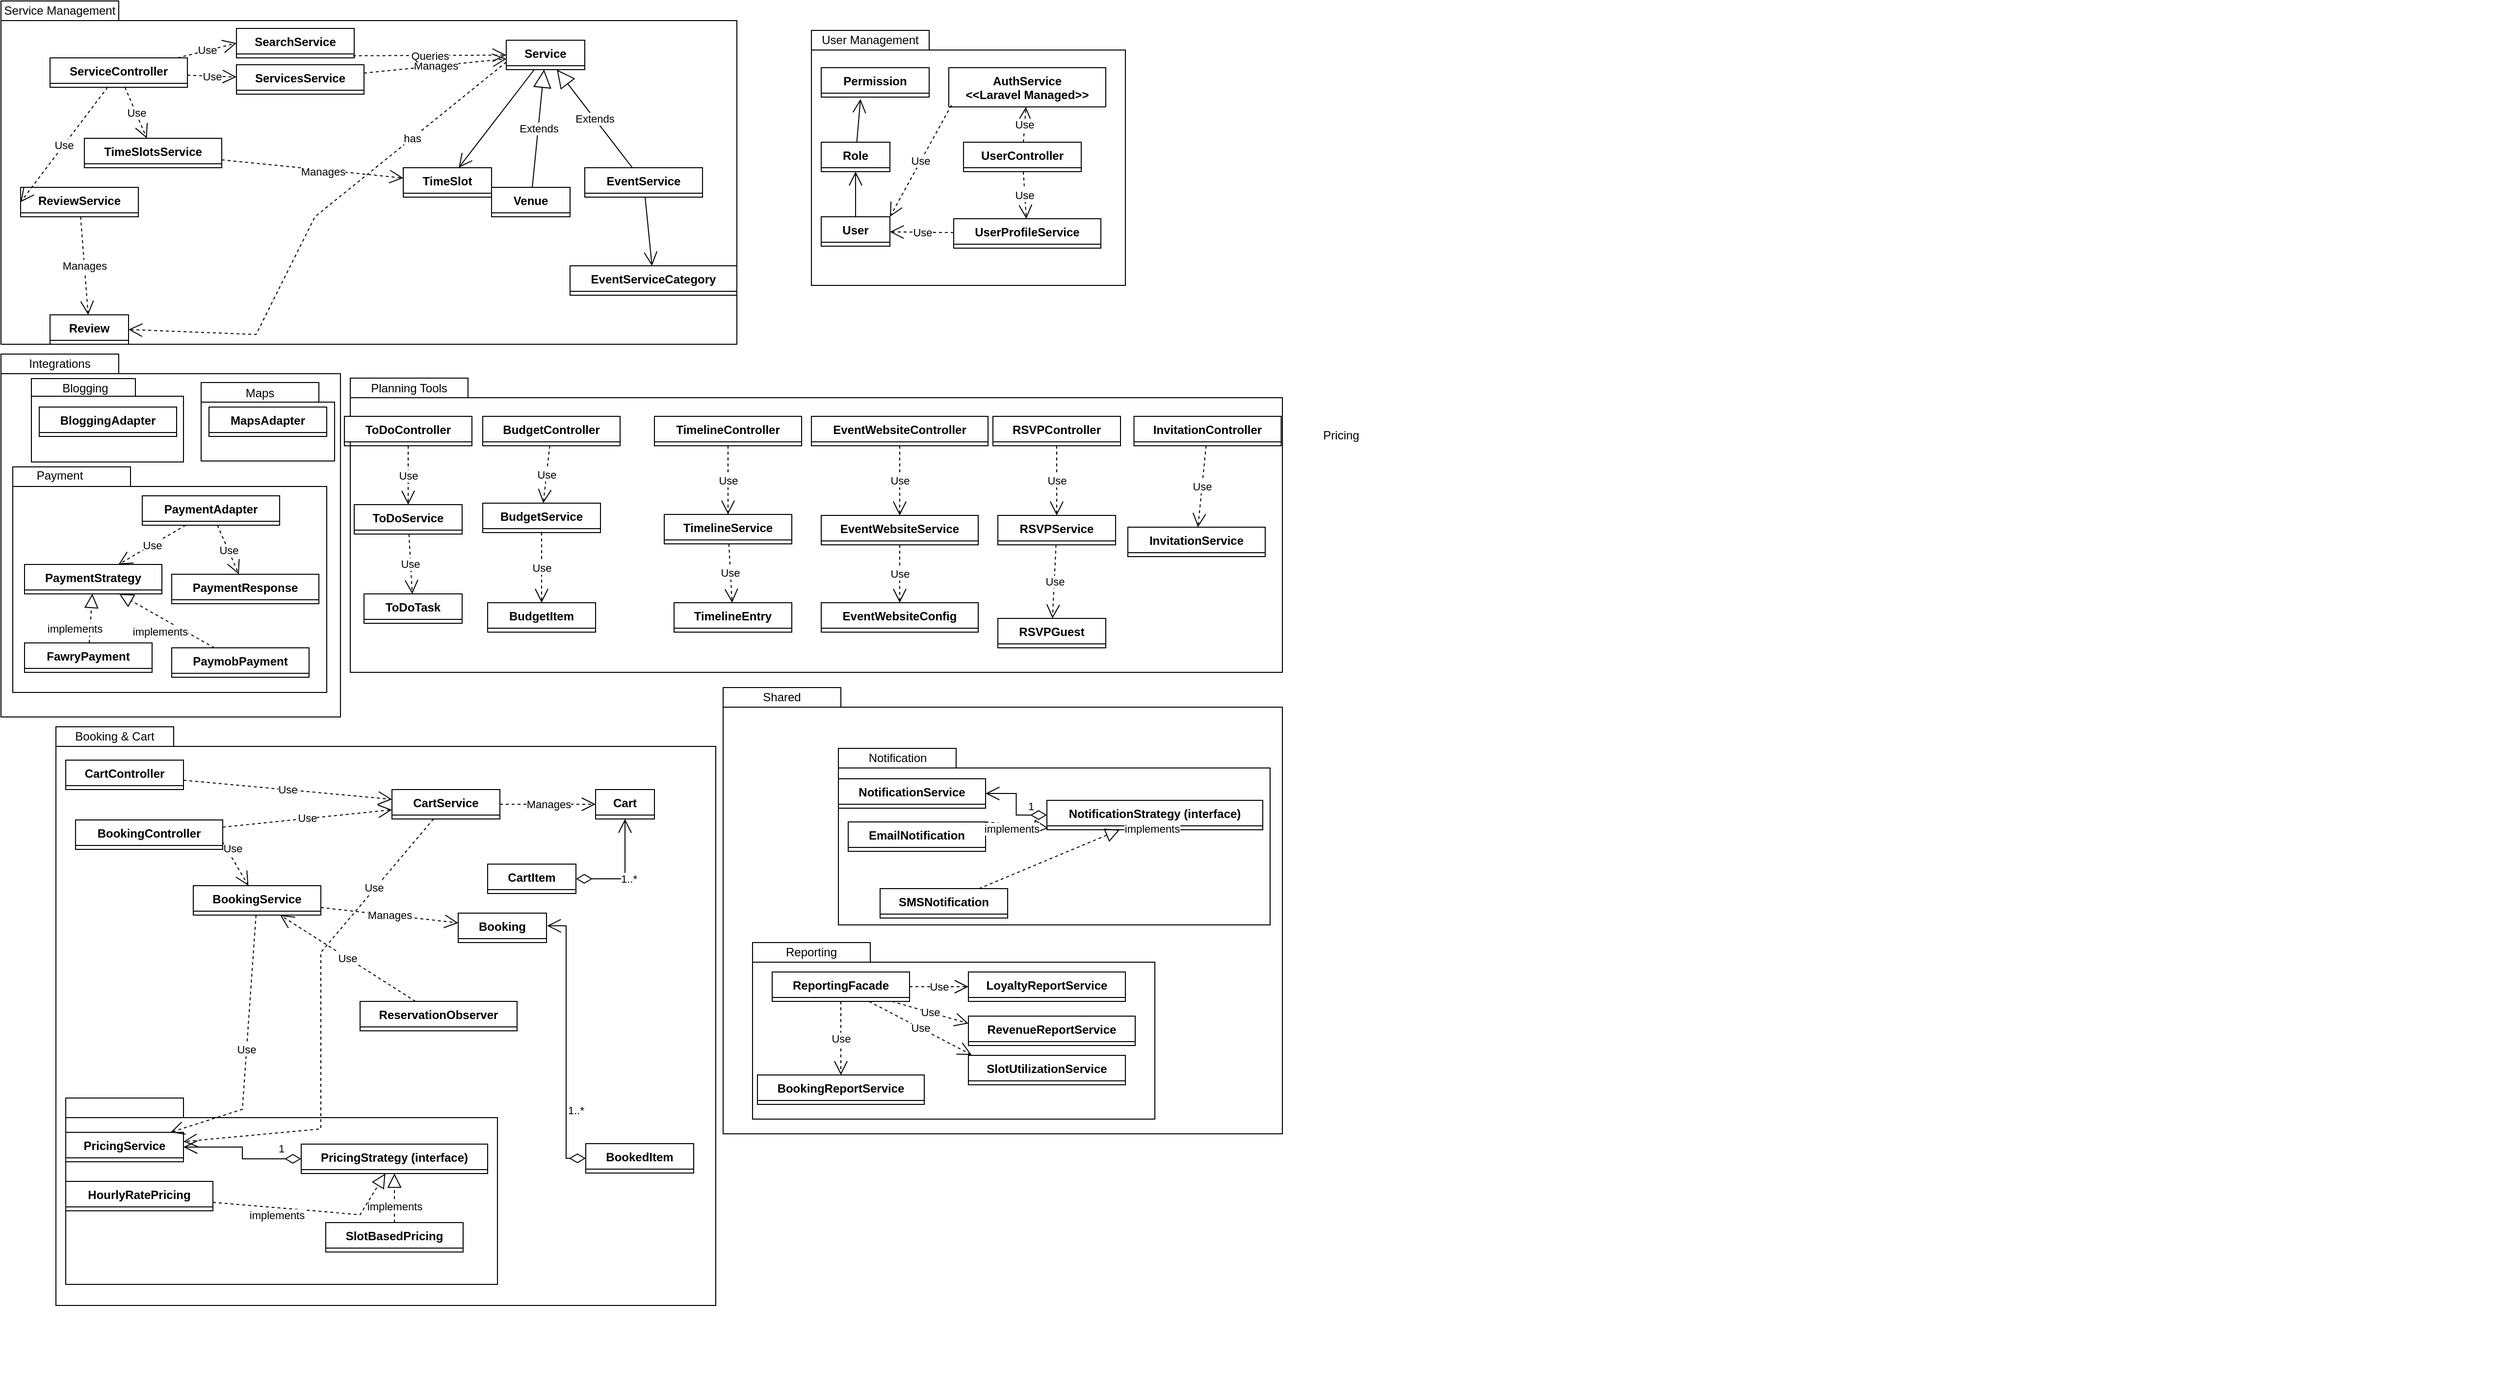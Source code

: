 <mxfile>
    <diagram name="Page-1" id="jn9MllfhFKzNz9mtD9UP">
        <mxGraphModel dx="3070" dy="938" grid="1" gridSize="10" guides="1" tooltips="1" connect="1" arrows="1" fold="1" page="1" pageScale="1" pageWidth="850" pageHeight="1100" math="0" shadow="0">
            <root>
                <mxCell id="0"/>
                <mxCell id="1" parent="0"/>
                <mxCell id="8lV5hdK7fzUlzfQ0OUB3-443" value="&amp;nbsp;&amp;nbsp;" style="shape=folder;fontStyle=1;spacingTop=10;tabWidth=120;tabHeight=20;tabPosition=left;html=1;whiteSpace=wrap;movable=1;resizable=1;rotatable=1;deletable=1;editable=1;locked=0;connectable=1;" parent="1" vertex="1">
                    <mxGeometry x="-200" y="644.5" width="950" height="300" as="geometry"/>
                </mxCell>
                <mxCell id="8lV5hdK7fzUlzfQ0OUB3-318" value="&amp;nbsp;&amp;nbsp;" style="shape=folder;fontStyle=1;spacingTop=10;tabWidth=120;tabHeight=20;tabPosition=left;html=1;whiteSpace=wrap;movable=1;resizable=1;rotatable=1;deletable=1;editable=1;locked=0;connectable=1;" parent="1" vertex="1">
                    <mxGeometry x="180" y="960" width="570" height="455" as="geometry"/>
                </mxCell>
                <mxCell id="8lV5hdK7fzUlzfQ0OUB3-283" value="&amp;nbsp;&amp;nbsp;" style="shape=folder;fontStyle=1;spacingTop=10;tabWidth=120;tabHeight=20;tabPosition=left;html=1;whiteSpace=wrap;movable=1;resizable=1;rotatable=1;deletable=1;editable=1;locked=0;connectable=1;" parent="1" vertex="1">
                    <mxGeometry x="-500" y="1000" width="672.5" height="590" as="geometry"/>
                </mxCell>
                <mxCell id="8lV5hdK7fzUlzfQ0OUB3-25" value="" style="shape=folder;fontStyle=1;spacingTop=10;tabWidth=120;tabHeight=20;tabPosition=left;html=1;whiteSpace=wrap;" parent="1" vertex="1">
                    <mxGeometry x="270" y="290" width="320" height="260" as="geometry"/>
                </mxCell>
                <mxCell id="8lV5hdK7fzUlzfQ0OUB3-1" value="User" style="swimlane;fontStyle=1;align=center;verticalAlign=top;childLayout=stackLayout;horizontal=1;startSize=26;horizontalStack=0;resizeParent=1;resizeParentMax=0;resizeLast=0;collapsible=1;marginBottom=0;whiteSpace=wrap;html=1;" parent="1" vertex="1" collapsed="1">
                    <mxGeometry x="280" y="480" width="70" height="30" as="geometry">
                        <mxRectangle x="-30" y="560" width="240" height="160" as="alternateBounds"/>
                    </mxGeometry>
                </mxCell>
                <mxCell id="8lV5hdK7fzUlzfQ0OUB3-2" value="&lt;div&gt;&amp;nbsp; + id: UUID&lt;/div&gt;&lt;div&gt;&amp;nbsp; + name: string&lt;/div&gt;&lt;div&gt;&amp;nbsp; + email: string&lt;/div&gt;&lt;div&gt;&amp;nbsp; + phone: string&lt;/div&gt;&lt;div&gt;&amp;nbsp; + password: string&lt;/div&gt;&lt;div&gt;&amp;nbsp; + profile_photo: string&lt;/div&gt;&lt;div&gt;&lt;span style=&quot;background-color: transparent; color: light-dark(rgb(0, 0, 0), rgb(255, 255, 255));&quot;&gt;&amp;nbsp; + created_at: timestamp&lt;/span&gt;&lt;/div&gt;&lt;div&gt;&amp;nbsp; + updated_at: timestamp&lt;/div&gt;" style="text;strokeColor=none;fillColor=none;align=left;verticalAlign=top;spacingLeft=4;spacingRight=4;overflow=hidden;rotatable=0;points=[[0,0.5],[1,0.5]];portConstraint=eastwest;whiteSpace=wrap;html=1;" parent="8lV5hdK7fzUlzfQ0OUB3-1" vertex="1">
                    <mxGeometry y="26" width="240" height="134" as="geometry"/>
                </mxCell>
                <mxCell id="8lV5hdK7fzUlzfQ0OUB3-5" value="Role" style="swimlane;fontStyle=1;align=center;verticalAlign=top;childLayout=stackLayout;horizontal=1;startSize=26;horizontalStack=0;resizeParent=1;resizeParentMax=0;resizeLast=0;collapsible=1;marginBottom=0;whiteSpace=wrap;html=1;" parent="1" vertex="1" collapsed="1">
                    <mxGeometry x="280" y="404" width="70" height="30" as="geometry">
                        <mxRectangle x="-30" y="450" width="240" height="70" as="alternateBounds"/>
                    </mxGeometry>
                </mxCell>
                <mxCell id="8lV5hdK7fzUlzfQ0OUB3-6" value="&lt;div&gt;&amp;nbsp; + id: UUID&lt;/div&gt;&lt;div&gt;&amp;nbsp; + name: string&lt;/div&gt;" style="text;strokeColor=none;fillColor=none;align=left;verticalAlign=top;spacingLeft=4;spacingRight=4;overflow=hidden;rotatable=0;points=[[0,0.5],[1,0.5]];portConstraint=eastwest;whiteSpace=wrap;html=1;" parent="8lV5hdK7fzUlzfQ0OUB3-5" vertex="1">
                    <mxGeometry y="26" width="240" height="44" as="geometry"/>
                </mxCell>
                <mxCell id="8lV5hdK7fzUlzfQ0OUB3-9" value="UserProfileService" style="swimlane;fontStyle=1;align=center;verticalAlign=top;childLayout=stackLayout;horizontal=1;startSize=26;horizontalStack=0;resizeParent=1;resizeParentMax=0;resizeLast=0;collapsible=1;marginBottom=0;whiteSpace=wrap;html=1;" parent="1" vertex="1" collapsed="1">
                    <mxGeometry x="415" y="482" width="150" height="30" as="geometry">
                        <mxRectangle x="300" y="650" width="300" height="70" as="alternateBounds"/>
                    </mxGeometry>
                </mxCell>
                <mxCell id="8lV5hdK7fzUlzfQ0OUB3-10" value="&lt;div&gt;&amp;nbsp; + updateProfile(user: User, data: array): User&lt;/div&gt;&lt;div&gt;&amp;nbsp; + uploadPhoto(user: User, file: UploadedFile): string&lt;/div&gt;" style="text;strokeColor=none;fillColor=none;align=left;verticalAlign=top;spacingLeft=4;spacingRight=4;overflow=hidden;rotatable=0;points=[[0,0.5],[1,0.5]];portConstraint=eastwest;whiteSpace=wrap;html=1;" parent="8lV5hdK7fzUlzfQ0OUB3-9" vertex="1">
                    <mxGeometry y="26" width="300" height="44" as="geometry"/>
                </mxCell>
                <mxCell id="8lV5hdK7fzUlzfQ0OUB3-11" value="AuthService&lt;div&gt;&amp;lt;&amp;lt;Laravel Managed&amp;gt;&amp;gt;&lt;/div&gt;" style="swimlane;fontStyle=1;align=center;verticalAlign=top;childLayout=stackLayout;horizontal=1;startSize=40;horizontalStack=0;resizeParent=1;resizeParentMax=0;resizeLast=0;collapsible=1;marginBottom=0;whiteSpace=wrap;html=1;" parent="1" vertex="1" collapsed="1">
                    <mxGeometry x="410" y="328" width="160" height="40" as="geometry">
                        <mxRectangle x="305" y="320" width="290" height="110" as="alternateBounds"/>
                    </mxGeometry>
                </mxCell>
                <mxCell id="8lV5hdK7fzUlzfQ0OUB3-12" value="&amp;nbsp; + authenticate(email, password): boolean&lt;div&gt;&amp;nbsp; + register(User user): User&lt;/div&gt;&lt;div&gt;&amp;nbsp; + isPermitted(user: User, action: String): boolean&lt;/div&gt;" style="text;strokeColor=none;fillColor=none;align=left;verticalAlign=top;spacingLeft=4;spacingRight=4;overflow=hidden;rotatable=0;points=[[0,0.5],[1,0.5]];portConstraint=eastwest;whiteSpace=wrap;html=1;" parent="8lV5hdK7fzUlzfQ0OUB3-11" vertex="1">
                    <mxGeometry y="40" width="290" height="70" as="geometry"/>
                </mxCell>
                <mxCell id="8lV5hdK7fzUlzfQ0OUB3-13" value="UserController" style="swimlane;fontStyle=1;align=center;verticalAlign=top;childLayout=stackLayout;horizontal=1;startSize=26;horizontalStack=0;resizeParent=1;resizeParentMax=0;resizeLast=0;collapsible=1;marginBottom=0;whiteSpace=wrap;html=1;" parent="1" vertex="1" collapsed="1">
                    <mxGeometry x="425" y="404" width="120" height="30" as="geometry">
                        <mxRectangle x="300" y="495" width="300" height="110" as="alternateBounds"/>
                    </mxGeometry>
                </mxCell>
                <mxCell id="8lV5hdK7fzUlzfQ0OUB3-14" value="&lt;div&gt;&amp;nbsp; + updateProfile(user: User, data: array): User&lt;/div&gt;&lt;div&gt;&amp;nbsp; + uploadPhoto(user: User, file: UploadedFile): string&lt;/div&gt;&lt;div&gt;&amp;nbsp;&amp;nbsp;&lt;span style=&quot;background-color: transparent; color: light-dark(rgb(0, 0, 0), rgb(255, 255, 255));&quot;&gt;+ authenticate(email, password): boolean&lt;/span&gt;&lt;/div&gt;&lt;div&gt;&amp;nbsp; + register(User user): User&lt;/div&gt;&lt;div&gt;&amp;nbsp; + isPermitted(user: User, action: String): boolean&lt;/div&gt;" style="text;strokeColor=none;fillColor=none;align=left;verticalAlign=top;spacingLeft=4;spacingRight=4;overflow=hidden;rotatable=0;points=[[0,0.5],[1,0.5]];portConstraint=eastwest;whiteSpace=wrap;html=1;" parent="8lV5hdK7fzUlzfQ0OUB3-13" vertex="1">
                    <mxGeometry y="26" width="300" height="84" as="geometry"/>
                </mxCell>
                <mxCell id="8lV5hdK7fzUlzfQ0OUB3-17" value="Use" style="endArrow=open;endSize=12;dashed=1;html=1;rounded=0;" parent="1" source="8lV5hdK7fzUlzfQ0OUB3-9" target="8lV5hdK7fzUlzfQ0OUB3-1" edge="1">
                    <mxGeometry width="160" relative="1" as="geometry">
                        <mxPoint x="450" y="340" as="sourcePoint"/>
                        <mxPoint x="430" y="380" as="targetPoint"/>
                    </mxGeometry>
                </mxCell>
                <mxCell id="8lV5hdK7fzUlzfQ0OUB3-18" value="" style="endArrow=open;endFill=1;endSize=12;html=1;rounded=0;" parent="1" source="8lV5hdK7fzUlzfQ0OUB3-1" target="8lV5hdK7fzUlzfQ0OUB3-6" edge="1">
                    <mxGeometry width="160" relative="1" as="geometry">
                        <mxPoint x="160" y="360" as="sourcePoint"/>
                        <mxPoint x="320" y="360" as="targetPoint"/>
                    </mxGeometry>
                </mxCell>
                <mxCell id="8lV5hdK7fzUlzfQ0OUB3-19" value="Use" style="endArrow=open;endSize=12;dashed=1;html=1;rounded=0;" parent="1" source="8lV5hdK7fzUlzfQ0OUB3-13" target="8lV5hdK7fzUlzfQ0OUB3-9" edge="1">
                    <mxGeometry width="160" relative="1" as="geometry">
                        <mxPoint x="680" y="490" as="sourcePoint"/>
                        <mxPoint x="732" y="550" as="targetPoint"/>
                    </mxGeometry>
                </mxCell>
                <mxCell id="8lV5hdK7fzUlzfQ0OUB3-20" value="Use" style="endArrow=open;endSize=12;dashed=1;html=1;rounded=0;" parent="1" source="8lV5hdK7fzUlzfQ0OUB3-13" target="8lV5hdK7fzUlzfQ0OUB3-11" edge="1">
                    <mxGeometry width="160" relative="1" as="geometry">
                        <mxPoint x="740" y="594" as="sourcePoint"/>
                        <mxPoint x="630" y="611" as="targetPoint"/>
                    </mxGeometry>
                </mxCell>
                <mxCell id="8lV5hdK7fzUlzfQ0OUB3-21" value="Use" style="endArrow=open;endSize=12;dashed=1;html=1;rounded=0;exitX=0.017;exitY=0.957;exitDx=0;exitDy=0;exitPerimeter=0;entryX=1;entryY=0;entryDx=0;entryDy=0;" parent="1" source="8lV5hdK7fzUlzfQ0OUB3-12" target="8lV5hdK7fzUlzfQ0OUB3-1" edge="1">
                    <mxGeometry width="160" relative="1" as="geometry">
                        <mxPoint x="740" y="536" as="sourcePoint"/>
                        <mxPoint x="600" y="505" as="targetPoint"/>
                    </mxGeometry>
                </mxCell>
                <mxCell id="8lV5hdK7fzUlzfQ0OUB3-22" value="Permission" style="swimlane;fontStyle=1;align=center;verticalAlign=top;childLayout=stackLayout;horizontal=1;startSize=26;horizontalStack=0;resizeParent=1;resizeParentMax=0;resizeLast=0;collapsible=1;marginBottom=0;whiteSpace=wrap;html=1;" parent="1" vertex="1" collapsed="1">
                    <mxGeometry x="280" y="328" width="110" height="30" as="geometry">
                        <mxRectangle x="-30" y="320" width="240" height="70" as="alternateBounds"/>
                    </mxGeometry>
                </mxCell>
                <mxCell id="8lV5hdK7fzUlzfQ0OUB3-23" value="&lt;div&gt;&amp;nbsp; + id: UUID&lt;/div&gt;&lt;div&gt;&amp;nbsp; + name: string&lt;/div&gt;" style="text;strokeColor=none;fillColor=none;align=left;verticalAlign=top;spacingLeft=4;spacingRight=4;overflow=hidden;rotatable=0;points=[[0,0.5],[1,0.5]];portConstraint=eastwest;whiteSpace=wrap;html=1;" parent="8lV5hdK7fzUlzfQ0OUB3-22" vertex="1">
                    <mxGeometry y="26" width="240" height="44" as="geometry"/>
                </mxCell>
                <mxCell id="8lV5hdK7fzUlzfQ0OUB3-24" value="" style="endArrow=open;endFill=1;endSize=12;html=1;rounded=0;" parent="1" source="8lV5hdK7fzUlzfQ0OUB3-5" edge="1">
                    <mxGeometry width="160" relative="1" as="geometry">
                        <mxPoint x="100" y="570" as="sourcePoint"/>
                        <mxPoint x="320" y="360" as="targetPoint"/>
                    </mxGeometry>
                </mxCell>
                <mxCell id="8lV5hdK7fzUlzfQ0OUB3-26" value="User Management" style="text;html=1;align=center;verticalAlign=middle;whiteSpace=wrap;rounded=0;" parent="1" vertex="1">
                    <mxGeometry x="270" y="290" width="120" height="20" as="geometry"/>
                </mxCell>
                <mxCell id="8lV5hdK7fzUlzfQ0OUB3-27" value="&amp;nbsp;&amp;nbsp;" style="shape=folder;fontStyle=1;spacingTop=10;tabWidth=120;tabHeight=20;tabPosition=left;html=1;whiteSpace=wrap;movable=1;resizable=1;rotatable=1;deletable=1;editable=1;locked=0;connectable=1;" parent="1" vertex="1">
                    <mxGeometry x="-556" y="260" width="750" height="350" as="geometry"/>
                </mxCell>
                <mxCell id="8lV5hdK7fzUlzfQ0OUB3-28" value="Service Management" style="text;html=1;align=center;verticalAlign=middle;whiteSpace=wrap;rounded=0;" parent="1" vertex="1">
                    <mxGeometry x="-556" y="260" width="120" height="20" as="geometry"/>
                </mxCell>
                <mxCell id="8lV5hdK7fzUlzfQ0OUB3-29" value="Service" style="swimlane;fontStyle=1;align=center;verticalAlign=top;childLayout=stackLayout;horizontal=1;startSize=26;horizontalStack=0;resizeParent=1;resizeParentMax=0;resizeLast=0;collapsible=1;marginBottom=0;whiteSpace=wrap;html=1;" parent="1" vertex="1" collapsed="1">
                    <mxGeometry x="-41" y="300" width="80" height="30" as="geometry">
                        <mxRectangle x="-620" y="280" width="240" height="180" as="alternateBounds"/>
                    </mxGeometry>
                </mxCell>
                <mxCell id="8lV5hdK7fzUlzfQ0OUB3-30" value="&lt;div&gt;&amp;nbsp; + id: int&amp;nbsp;&lt;/div&gt;&lt;div&gt;&amp;nbsp; + name: string&lt;/div&gt;&lt;div&gt;&amp;nbsp; + description: text&lt;/div&gt;&lt;div&gt;&amp;nbsp; + service_type: string&lt;/div&gt;&lt;div&gt;&amp;nbsp; + vendor_id: int&lt;/div&gt;&lt;div&gt;&amp;nbsp; + hourly_rate: decimal&lt;/div&gt;&lt;div&gt;&amp;nbsp; + pricing_model: enum&lt;/div&gt;&lt;div&gt;&amp;nbsp; + location: string&lt;/div&gt;&lt;div&gt;&amp;nbsp; + created_at: timestamp&lt;/div&gt;&lt;div&gt;&amp;nbsp; + updated_at: timestamp&lt;/div&gt;" style="text;strokeColor=none;fillColor=none;align=left;verticalAlign=top;spacingLeft=4;spacingRight=4;overflow=hidden;rotatable=0;points=[[0,0.5],[1,0.5]];portConstraint=eastwest;whiteSpace=wrap;html=1;" parent="8lV5hdK7fzUlzfQ0OUB3-29" vertex="1">
                    <mxGeometry y="26" width="240" height="154" as="geometry"/>
                </mxCell>
                <mxCell id="8lV5hdK7fzUlzfQ0OUB3-31" value="Venue" style="swimlane;fontStyle=1;align=center;verticalAlign=top;childLayout=stackLayout;horizontal=1;startSize=26;horizontalStack=0;resizeParent=1;resizeParentMax=0;resizeLast=0;collapsible=1;marginBottom=0;whiteSpace=wrap;html=1;" parent="1" vertex="1" collapsed="1">
                    <mxGeometry x="-56" y="450" width="80" height="30" as="geometry">
                        <mxRectangle x="-425" y="320" width="240" height="80" as="alternateBounds"/>
                    </mxGeometry>
                </mxCell>
                <mxCell id="8lV5hdK7fzUlzfQ0OUB3-39" value="&lt;div&gt;&amp;nbsp; + max_capacity: int&lt;/div&gt;&lt;div&gt;&lt;span style=&quot;background-color: transparent; color: light-dark(rgb(0, 0, 0), rgb(255, 255, 255));&quot;&gt;&amp;nbsp; + is_eco_friendly: bool&lt;/span&gt;&lt;/div&gt;&lt;div&gt;&amp;nbsp; + photos: JSON&lt;/div&gt;" style="text;strokeColor=none;fillColor=none;align=left;verticalAlign=top;spacingLeft=4;spacingRight=4;overflow=hidden;rotatable=0;points=[[0,0.5],[1,0.5]];portConstraint=eastwest;whiteSpace=wrap;html=1;" parent="8lV5hdK7fzUlzfQ0OUB3-31" vertex="1">
                    <mxGeometry y="26" width="240" height="54" as="geometry"/>
                </mxCell>
                <mxCell id="8lV5hdK7fzUlzfQ0OUB3-33" value="Extends" style="endArrow=block;endSize=16;endFill=0;html=1;rounded=0;" parent="1" source="8lV5hdK7fzUlzfQ0OUB3-31" target="8lV5hdK7fzUlzfQ0OUB3-29" edge="1">
                    <mxGeometry width="160" relative="1" as="geometry">
                        <mxPoint x="-6" y="520" as="sourcePoint"/>
                        <mxPoint x="154" y="520" as="targetPoint"/>
                        <Array as="points"/>
                    </mxGeometry>
                </mxCell>
                <mxCell id="8lV5hdK7fzUlzfQ0OUB3-40" value="EventService" style="swimlane;fontStyle=1;align=center;verticalAlign=top;childLayout=stackLayout;horizontal=1;startSize=26;horizontalStack=0;resizeParent=1;resizeParentMax=0;resizeLast=0;collapsible=1;marginBottom=0;whiteSpace=wrap;html=1;" parent="1" vertex="1" collapsed="1">
                    <mxGeometry x="39" y="430" width="120" height="30" as="geometry">
                        <mxRectangle x="-425" y="430" width="240" height="50" as="alternateBounds"/>
                    </mxGeometry>
                </mxCell>
                <mxCell id="8lV5hdK7fzUlzfQ0OUB3-41" value="&lt;div&gt;&amp;nbsp; + category_id: int&lt;/div&gt;" style="text;strokeColor=none;fillColor=none;align=left;verticalAlign=top;spacingLeft=4;spacingRight=4;overflow=hidden;rotatable=0;points=[[0,0.5],[1,0.5]];portConstraint=eastwest;whiteSpace=wrap;html=1;" parent="8lV5hdK7fzUlzfQ0OUB3-40" vertex="1">
                    <mxGeometry y="26" width="240" height="24" as="geometry"/>
                </mxCell>
                <mxCell id="8lV5hdK7fzUlzfQ0OUB3-42" value="Extends" style="endArrow=block;endSize=16;endFill=0;html=1;rounded=0;" parent="1" source="8lV5hdK7fzUlzfQ0OUB3-40" target="8lV5hdK7fzUlzfQ0OUB3-29" edge="1">
                    <mxGeometry x="-0.009" width="160" relative="1" as="geometry">
                        <mxPoint x="49" y="399" as="sourcePoint"/>
                        <mxPoint x="-46" y="421" as="targetPoint"/>
                        <mxPoint as="offset"/>
                    </mxGeometry>
                </mxCell>
                <mxCell id="8lV5hdK7fzUlzfQ0OUB3-43" value="TimeSlot" style="swimlane;fontStyle=1;align=center;verticalAlign=top;childLayout=stackLayout;horizontal=1;startSize=26;horizontalStack=0;resizeParent=1;resizeParentMax=0;resizeLast=0;collapsible=1;marginBottom=0;whiteSpace=wrap;html=1;" parent="1" vertex="1" collapsed="1">
                    <mxGeometry x="-146" y="430" width="90" height="30" as="geometry">
                        <mxRectangle x="-665" y="426" width="240" height="120" as="alternateBounds"/>
                    </mxGeometry>
                </mxCell>
                <mxCell id="8lV5hdK7fzUlzfQ0OUB3-44" value="&lt;div&gt;&amp;nbsp; + id: int&lt;/div&gt;&lt;div&gt;&amp;nbsp; + service_id: int&lt;/div&gt;&lt;div&gt;&amp;nbsp; + start_time: time&lt;/div&gt;&lt;div&gt;&amp;nbsp; + end_time: time&lt;/div&gt;&lt;div&gt;&amp;nbsp; + price: decimal&lt;/div&gt;&lt;div&gt;&amp;nbsp; + day_of_week: tinyint&lt;/div&gt;" style="text;strokeColor=none;fillColor=none;align=left;verticalAlign=top;spacingLeft=4;spacingRight=4;overflow=hidden;rotatable=0;points=[[0,0.5],[1,0.5]];portConstraint=eastwest;whiteSpace=wrap;html=1;" parent="8lV5hdK7fzUlzfQ0OUB3-43" vertex="1">
                    <mxGeometry y="26" width="240" height="94" as="geometry"/>
                </mxCell>
                <mxCell id="8lV5hdK7fzUlzfQ0OUB3-45" value="" style="endArrow=open;endFill=1;endSize=12;html=1;rounded=0;" parent="1" source="8lV5hdK7fzUlzfQ0OUB3-30" target="8lV5hdK7fzUlzfQ0OUB3-43" edge="1">
                    <mxGeometry width="160" relative="1" as="geometry">
                        <mxPoint x="-96" y="580" as="sourcePoint"/>
                        <mxPoint x="-156" y="560" as="targetPoint"/>
                    </mxGeometry>
                </mxCell>
                <mxCell id="8lV5hdK7fzUlzfQ0OUB3-46" value="EventServiceCategory" style="swimlane;fontStyle=1;align=center;verticalAlign=top;childLayout=stackLayout;horizontal=1;startSize=26;horizontalStack=0;resizeParent=1;resizeParentMax=0;resizeLast=0;collapsible=1;marginBottom=0;whiteSpace=wrap;html=1;" parent="1" vertex="1" collapsed="1">
                    <mxGeometry x="24" y="530" width="170" height="30" as="geometry">
                        <mxRectangle x="-425" y="550" width="240" height="70" as="alternateBounds"/>
                    </mxGeometry>
                </mxCell>
                <mxCell id="8lV5hdK7fzUlzfQ0OUB3-47" value="&lt;div&gt;&amp;nbsp; + id: int&lt;/div&gt;&lt;div&gt;&amp;nbsp; + name: string&lt;/div&gt;" style="text;strokeColor=none;fillColor=none;align=left;verticalAlign=top;spacingLeft=4;spacingRight=4;overflow=hidden;rotatable=0;points=[[0,0.5],[1,0.5]];portConstraint=eastwest;whiteSpace=wrap;html=1;" parent="8lV5hdK7fzUlzfQ0OUB3-46" vertex="1">
                    <mxGeometry y="26" width="240" height="44" as="geometry"/>
                </mxCell>
                <mxCell id="8lV5hdK7fzUlzfQ0OUB3-48" value="" style="endArrow=open;endFill=1;endSize=12;html=1;rounded=0;" parent="1" source="8lV5hdK7fzUlzfQ0OUB3-40" target="8lV5hdK7fzUlzfQ0OUB3-46" edge="1">
                    <mxGeometry width="160" relative="1" as="geometry">
                        <mxPoint x="-166" y="540" as="sourcePoint"/>
                        <mxPoint x="-166" y="590" as="targetPoint"/>
                    </mxGeometry>
                </mxCell>
                <mxCell id="8lV5hdK7fzUlzfQ0OUB3-70" value="Manages" style="endArrow=open;endSize=12;dashed=1;html=1;rounded=0;" parent="1" source="8lV5hdK7fzUlzfQ0OUB3-49" target="8lV5hdK7fzUlzfQ0OUB3-29" edge="1">
                    <mxGeometry width="160" relative="1" as="geometry">
                        <mxPoint x="-256" y="491" as="sourcePoint"/>
                        <mxPoint x="-346" y="480" as="targetPoint"/>
                        <mxPoint as="offset"/>
                    </mxGeometry>
                </mxCell>
                <mxCell id="8lV5hdK7fzUlzfQ0OUB3-78" value="TimeSlotsService" style="swimlane;fontStyle=1;childLayout=stackLayout;horizontal=1;startSize=26;horizontalStack=0;resizeParent=1;resizeParentMax=0;resizeLast=0;collapsible=1;marginBottom=0;" parent="1" vertex="1" collapsed="1">
                    <mxGeometry x="-471" y="400" width="140" height="30" as="geometry">
                        <mxRectangle x="-1210" y="512" width="360" height="156" as="alternateBounds"/>
                    </mxGeometry>
                </mxCell>
                <mxCell id="8lV5hdK7fzUlzfQ0OUB3-79" value="  + createSlot(serviceId: int, data: array): TimeSlot" style="text;strokeColor=none;fillColor=none;align=left;verticalAlign=top;spacingLeft=4;spacingRight=4;overflow=hidden;rotatable=0;points=[[0,0.5],[1,0.5]];portConstraint=eastwest;" parent="8lV5hdK7fzUlzfQ0OUB3-78" vertex="1">
                    <mxGeometry y="26" width="360" height="26" as="geometry"/>
                </mxCell>
                <mxCell id="8lV5hdK7fzUlzfQ0OUB3-80" value="  + updateSlot(slotId: int, data: array): TimeSlot" style="text;strokeColor=none;fillColor=none;align=left;verticalAlign=top;spacingLeft=4;spacingRight=4;overflow=hidden;rotatable=0;points=[[0,0.5],[1,0.5]];portConstraint=eastwest;" parent="8lV5hdK7fzUlzfQ0OUB3-78" vertex="1">
                    <mxGeometry y="52" width="360" height="26" as="geometry"/>
                </mxCell>
                <mxCell id="8lV5hdK7fzUlzfQ0OUB3-81" value="  + deleteSlot(slotId: int): void" style="text;strokeColor=none;fillColor=none;align=left;verticalAlign=top;spacingLeft=4;spacingRight=4;overflow=hidden;rotatable=0;points=[[0,0.5],[1,0.5]];portConstraint=eastwest;" parent="8lV5hdK7fzUlzfQ0OUB3-78" vertex="1">
                    <mxGeometry y="78" width="360" height="26" as="geometry"/>
                </mxCell>
                <mxCell id="8lV5hdK7fzUlzfQ0OUB3-82" value="  + getSlotsForService(serviceId: int): array&lt;TimeSlot&gt;" style="text;strokeColor=none;fillColor=none;align=left;verticalAlign=top;spacingLeft=4;spacingRight=4;overflow=hidden;rotatable=0;points=[[0,0.5],[1,0.5]];portConstraint=eastwest;" parent="8lV5hdK7fzUlzfQ0OUB3-78" vertex="1">
                    <mxGeometry y="104" width="360" height="26" as="geometry"/>
                </mxCell>
                <mxCell id="8lV5hdK7fzUlzfQ0OUB3-83" value="  + getSlotsForDate(serviceId: int, date: Date): array&lt;TimeSlot&gt;" style="text;strokeColor=none;fillColor=none;align=left;verticalAlign=top;spacingLeft=4;spacingRight=4;overflow=hidden;rotatable=0;points=[[0,0.5],[1,0.5]];portConstraint=eastwest;" parent="8lV5hdK7fzUlzfQ0OUB3-78" vertex="1">
                    <mxGeometry y="130" width="360" height="26" as="geometry"/>
                </mxCell>
                <mxCell id="8lV5hdK7fzUlzfQ0OUB3-85" value="Manages" style="endArrow=open;endSize=12;dashed=1;html=1;rounded=0;" parent="1" source="8lV5hdK7fzUlzfQ0OUB3-78" target="8lV5hdK7fzUlzfQ0OUB3-43" edge="1">
                    <mxGeometry x="0.112" y="-2" width="160" relative="1" as="geometry">
                        <mxPoint x="-366" y="451" as="sourcePoint"/>
                        <mxPoint x="-286" y="450" as="targetPoint"/>
                        <mxPoint as="offset"/>
                    </mxGeometry>
                </mxCell>
                <mxCell id="8lV5hdK7fzUlzfQ0OUB3-86" value="SearchService" style="swimlane;fontStyle=1;childLayout=stackLayout;horizontal=1;startSize=26;horizontalStack=0;resizeParent=1;resizeParentMax=0;resizeLast=0;collapsible=1;marginBottom=0;" parent="1" vertex="1" collapsed="1">
                    <mxGeometry x="-316" y="288" width="120" height="30" as="geometry">
                        <mxRectangle x="-1145" y="258" width="260" height="52" as="alternateBounds"/>
                    </mxGeometry>
                </mxCell>
                <mxCell id="8lV5hdK7fzUlzfQ0OUB3-87" value="  + search(filters: array): Collection&lt;Service&gt;" style="text;strokeColor=none;fillColor=none;align=left;verticalAlign=top;spacingLeft=4;spacingRight=4;overflow=hidden;rotatable=0;points=[[0,0.5],[1,0.5]];portConstraint=eastwest;" parent="8lV5hdK7fzUlzfQ0OUB3-86" vertex="1">
                    <mxGeometry y="26" width="260" height="26" as="geometry"/>
                </mxCell>
                <mxCell id="8lV5hdK7fzUlzfQ0OUB3-89" value="Queries" style="endArrow=open;endSize=12;dashed=1;html=1;rounded=0;exitX=0.99;exitY=0.928;exitDx=0;exitDy=0;exitPerimeter=0;" parent="1" source="8lV5hdK7fzUlzfQ0OUB3-87" target="8lV5hdK7fzUlzfQ0OUB3-29" edge="1">
                    <mxGeometry width="160" relative="1" as="geometry">
                        <mxPoint x="-346" y="361" as="sourcePoint"/>
                        <mxPoint x="-266" y="360" as="targetPoint"/>
                        <mxPoint as="offset"/>
                    </mxGeometry>
                </mxCell>
                <mxCell id="8lV5hdK7fzUlzfQ0OUB3-90" value="ServiceController" style="swimlane;fontStyle=1;childLayout=stackLayout;horizontal=1;startSize=26;horizontalStack=0;resizeParent=1;resizeParentMax=0;resizeLast=0;collapsible=1;marginBottom=0;" parent="1" vertex="1" collapsed="1">
                    <mxGeometry x="-506" y="318" width="140" height="30" as="geometry">
                        <mxRectangle x="-1550" y="368" width="280" height="338" as="alternateBounds"/>
                    </mxGeometry>
                </mxCell>
                <mxCell id="8lV5hdK7fzUlzfQ0OUB3-91" value="+store(request): Response" style="text;strokeColor=none;fillColor=none;align=left;verticalAlign=top;spacingLeft=4;spacingRight=4;overflow=hidden;rotatable=0;points=[[0,0.5],[1,0.5]];portConstraint=eastwest;" parent="8lV5hdK7fzUlzfQ0OUB3-90" vertex="1">
                    <mxGeometry y="26" width="280" height="26" as="geometry"/>
                </mxCell>
                <mxCell id="8lV5hdK7fzUlzfQ0OUB3-92" value="+update(id: int, request): Response" style="text;strokeColor=none;fillColor=none;align=left;verticalAlign=top;spacingLeft=4;spacingRight=4;overflow=hidden;rotatable=0;points=[[0,0.5],[1,0.5]];portConstraint=eastwest;" parent="8lV5hdK7fzUlzfQ0OUB3-90" vertex="1">
                    <mxGeometry y="52" width="280" height="26" as="geometry"/>
                </mxCell>
                <mxCell id="8lV5hdK7fzUlzfQ0OUB3-93" value="+destroy(id: int): Response" style="text;strokeColor=none;fillColor=none;align=left;verticalAlign=top;spacingLeft=4;spacingRight=4;overflow=hidden;rotatable=0;points=[[0,0.5],[1,0.5]];portConstraint=eastwest;" parent="8lV5hdK7fzUlzfQ0OUB3-90" vertex="1">
                    <mxGeometry y="78" width="280" height="26" as="geometry"/>
                </mxCell>
                <mxCell id="8lV5hdK7fzUlzfQ0OUB3-94" value="+addTimeSlot(serviceId: int, request): Response" style="text;strokeColor=none;fillColor=none;align=left;verticalAlign=top;spacingLeft=4;spacingRight=4;overflow=hidden;rotatable=0;points=[[0,0.5],[1,0.5]];portConstraint=eastwest;" parent="8lV5hdK7fzUlzfQ0OUB3-90" vertex="1">
                    <mxGeometry y="104" width="280" height="26" as="geometry"/>
                </mxCell>
                <mxCell id="8lV5hdK7fzUlzfQ0OUB3-95" value="+listTimeSlots(serviceId: int): Response" style="text;strokeColor=none;fillColor=none;align=left;verticalAlign=top;spacingLeft=4;spacingRight=4;overflow=hidden;rotatable=0;points=[[0,0.5],[1,0.5]];portConstraint=eastwest;" parent="8lV5hdK7fzUlzfQ0OUB3-90" vertex="1">
                    <mxGeometry y="130" width="280" height="26" as="geometry"/>
                </mxCell>
                <mxCell id="8lV5hdK7fzUlzfQ0OUB3-96" value="+updateTimeSlot(slotId: int, request): Response" style="text;strokeColor=none;fillColor=none;align=left;verticalAlign=top;spacingLeft=4;spacingRight=4;overflow=hidden;rotatable=0;points=[[0,0.5],[1,0.5]];portConstraint=eastwest;" parent="8lV5hdK7fzUlzfQ0OUB3-90" vertex="1">
                    <mxGeometry y="156" width="280" height="26" as="geometry"/>
                </mxCell>
                <mxCell id="8lV5hdK7fzUlzfQ0OUB3-97" value="+deleteTimeSlot(slotId: int): Response" style="text;strokeColor=none;fillColor=none;align=left;verticalAlign=top;spacingLeft=4;spacingRight=4;overflow=hidden;rotatable=0;points=[[0,0.5],[1,0.5]];portConstraint=eastwest;" parent="8lV5hdK7fzUlzfQ0OUB3-90" vertex="1">
                    <mxGeometry y="182" width="280" height="26" as="geometry"/>
                </mxCell>
                <mxCell id="8lV5hdK7fzUlzfQ0OUB3-98" value="+search(filters): Response" style="text;strokeColor=none;fillColor=none;align=left;verticalAlign=top;spacingLeft=4;spacingRight=4;overflow=hidden;rotatable=0;points=[[0,0.5],[1,0.5]];portConstraint=eastwest;" parent="8lV5hdK7fzUlzfQ0OUB3-90" vertex="1">
                    <mxGeometry y="208" width="280" height="26" as="geometry"/>
                </mxCell>
                <mxCell id="8lV5hdK7fzUlzfQ0OUB3-126" value="+addReview(serviceId: int, request): Response" style="text;strokeColor=none;fillColor=none;align=left;verticalAlign=top;spacingLeft=4;spacingRight=4;overflow=hidden;rotatable=0;points=[[0,0.5],[1,0.5]];portConstraint=eastwest;" parent="8lV5hdK7fzUlzfQ0OUB3-90" vertex="1">
                    <mxGeometry y="234" width="280" height="26" as="geometry"/>
                </mxCell>
                <mxCell id="8lV5hdK7fzUlzfQ0OUB3-123" value="+updateReview(reviewId: int, request): Response" style="text;strokeColor=none;fillColor=none;align=left;verticalAlign=top;spacingLeft=4;spacingRight=4;overflow=hidden;rotatable=0;points=[[0,0.5],[1,0.5]];portConstraint=eastwest;" parent="8lV5hdK7fzUlzfQ0OUB3-90" vertex="1">
                    <mxGeometry y="260" width="280" height="26" as="geometry"/>
                </mxCell>
                <mxCell id="8lV5hdK7fzUlzfQ0OUB3-124" value="+deleteReview(reviewId: int): Response" style="text;strokeColor=none;fillColor=none;align=left;verticalAlign=top;spacingLeft=4;spacingRight=4;overflow=hidden;rotatable=0;points=[[0,0.5],[1,0.5]];portConstraint=eastwest;" parent="8lV5hdK7fzUlzfQ0OUB3-90" vertex="1">
                    <mxGeometry y="286" width="280" height="26" as="geometry"/>
                </mxCell>
                <mxCell id="8lV5hdK7fzUlzfQ0OUB3-127" value="+listReviews(serviceId: int): Response" style="text;strokeColor=none;fillColor=none;align=left;verticalAlign=top;spacingLeft=4;spacingRight=4;overflow=hidden;rotatable=0;points=[[0,0.5],[1,0.5]];portConstraint=eastwest;fontStyle=0" parent="8lV5hdK7fzUlzfQ0OUB3-90" vertex="1">
                    <mxGeometry y="312" width="280" height="26" as="geometry"/>
                </mxCell>
                <mxCell id="8lV5hdK7fzUlzfQ0OUB3-99" value="Use" style="endArrow=open;endSize=12;dashed=1;html=1;rounded=0;" parent="1" source="8lV5hdK7fzUlzfQ0OUB3-90" target="8lV5hdK7fzUlzfQ0OUB3-49" edge="1">
                    <mxGeometry width="160" relative="1" as="geometry">
                        <mxPoint x="-686" y="400" as="sourcePoint"/>
                        <mxPoint x="-786" y="533" as="targetPoint"/>
                    </mxGeometry>
                </mxCell>
                <mxCell id="8lV5hdK7fzUlzfQ0OUB3-100" value="Use" style="endArrow=open;endSize=12;dashed=1;html=1;rounded=0;" parent="1" source="8lV5hdK7fzUlzfQ0OUB3-90" target="8lV5hdK7fzUlzfQ0OUB3-78" edge="1">
                    <mxGeometry x="0.002" width="160" relative="1" as="geometry">
                        <mxPoint x="-786" y="464" as="sourcePoint"/>
                        <mxPoint x="-726" y="460" as="targetPoint"/>
                        <mxPoint as="offset"/>
                    </mxGeometry>
                </mxCell>
                <mxCell id="8lV5hdK7fzUlzfQ0OUB3-101" value="Use" style="endArrow=open;endSize=12;dashed=1;html=1;rounded=0;entryX=0;entryY=0.5;entryDx=0;entryDy=0;" parent="1" source="8lV5hdK7fzUlzfQ0OUB3-90" target="8lV5hdK7fzUlzfQ0OUB3-87" edge="1">
                    <mxGeometry width="160" relative="1" as="geometry">
                        <mxPoint x="-786" y="534" as="sourcePoint"/>
                        <mxPoint x="-726" y="560" as="targetPoint"/>
                    </mxGeometry>
                </mxCell>
                <mxCell id="8lV5hdK7fzUlzfQ0OUB3-49" value="ServicesService" style="swimlane;fontStyle=1;childLayout=stackLayout;horizontal=1;startSize=26;horizontalStack=0;resizeParent=1;resizeParentMax=0;resizeLast=0;collapsible=1;marginBottom=0;" parent="1" vertex="1" collapsed="1">
                    <mxGeometry x="-316" y="325" width="130" height="30" as="geometry">
                        <mxRectangle x="-1160" y="320" width="290" height="182" as="alternateBounds"/>
                    </mxGeometry>
                </mxCell>
                <mxCell id="8lV5hdK7fzUlzfQ0OUB3-50" value="  + createService(data: array): Service" style="text;strokeColor=none;fillColor=none;align=left;verticalAlign=top;spacingLeft=4;spacingRight=4;overflow=hidden;rotatable=0;points=[[0,0.5],[1,0.5]];portConstraint=eastwest;" parent="8lV5hdK7fzUlzfQ0OUB3-49" vertex="1">
                    <mxGeometry y="26" width="290" height="26" as="geometry"/>
                </mxCell>
                <mxCell id="8lV5hdK7fzUlzfQ0OUB3-51" value="  + updateService(serviceId: int, data: array): Service" style="text;strokeColor=none;fillColor=none;align=left;verticalAlign=top;spacingLeft=4;spacingRight=4;overflow=hidden;rotatable=0;points=[[0,0.5],[1,0.5]];portConstraint=eastwest;" parent="8lV5hdK7fzUlzfQ0OUB3-49" vertex="1">
                    <mxGeometry y="52" width="290" height="26" as="geometry"/>
                </mxCell>
                <mxCell id="8lV5hdK7fzUlzfQ0OUB3-52" value="  + deleteService(serviceId: int): void" style="text;strokeColor=none;fillColor=none;align=left;verticalAlign=top;spacingLeft=4;spacingRight=4;overflow=hidden;rotatable=0;points=[[0,0.5],[1,0.5]];portConstraint=eastwest;" parent="8lV5hdK7fzUlzfQ0OUB3-49" vertex="1">
                    <mxGeometry y="78" width="290" height="26" as="geometry"/>
                </mxCell>
                <mxCell id="8lV5hdK7fzUlzfQ0OUB3-53" value="  + getService(serviceId: int): Service" style="text;strokeColor=none;fillColor=none;align=left;verticalAlign=top;spacingLeft=4;spacingRight=4;overflow=hidden;rotatable=0;points=[[0,0.5],[1,0.5]];portConstraint=eastwest;" parent="8lV5hdK7fzUlzfQ0OUB3-49" vertex="1">
                    <mxGeometry y="104" width="290" height="26" as="geometry"/>
                </mxCell>
                <mxCell id="8lV5hdK7fzUlzfQ0OUB3-68" value="  + getService(serviceId: int): Service" style="text;strokeColor=none;fillColor=none;align=left;verticalAlign=top;spacingLeft=4;spacingRight=4;overflow=hidden;rotatable=0;points=[[0,0.5],[1,0.5]];portConstraint=eastwest;" parent="8lV5hdK7fzUlzfQ0OUB3-49" vertex="1">
                    <mxGeometry y="130" width="290" height="26" as="geometry"/>
                </mxCell>
                <mxCell id="8lV5hdK7fzUlzfQ0OUB3-69" value="  + getService(serviceId: int): Service" style="text;strokeColor=none;fillColor=none;align=left;verticalAlign=top;spacingLeft=4;spacingRight=4;overflow=hidden;rotatable=0;points=[[0,0.5],[1,0.5]];portConstraint=eastwest;" parent="8lV5hdK7fzUlzfQ0OUB3-49" vertex="1">
                    <mxGeometry y="156" width="290" height="26" as="geometry"/>
                </mxCell>
                <mxCell id="8lV5hdK7fzUlzfQ0OUB3-105" value="Review" style="swimlane;fontStyle=1;childLayout=stackLayout;horizontal=1;startSize=26;horizontalStack=0;resizeParent=1;resizeParentMax=0;resizeLast=0;collapsible=1;marginBottom=0;" parent="1" vertex="1" collapsed="1">
                    <mxGeometry x="-506" y="580" width="80" height="30" as="geometry">
                        <mxRectangle x="-760" y="677" width="160" height="182" as="alternateBounds"/>
                    </mxGeometry>
                </mxCell>
                <mxCell id="8lV5hdK7fzUlzfQ0OUB3-106" value="+id: int" style="text;strokeColor=none;fillColor=none;align=left;verticalAlign=top;spacingLeft=4;spacingRight=4;overflow=hidden;rotatable=0;points=[[0,0.5],[1,0.5]];portConstraint=eastwest;" parent="8lV5hdK7fzUlzfQ0OUB3-105" vertex="1">
                    <mxGeometry y="26" width="160" height="26" as="geometry"/>
                </mxCell>
                <mxCell id="8lV5hdK7fzUlzfQ0OUB3-107" value="+service_id: int" style="text;strokeColor=none;fillColor=none;align=left;verticalAlign=top;spacingLeft=4;spacingRight=4;overflow=hidden;rotatable=0;points=[[0,0.5],[1,0.5]];portConstraint=eastwest;" parent="8lV5hdK7fzUlzfQ0OUB3-105" vertex="1">
                    <mxGeometry y="52" width="160" height="26" as="geometry"/>
                </mxCell>
                <mxCell id="8lV5hdK7fzUlzfQ0OUB3-108" value="+user_id: int" style="text;strokeColor=none;fillColor=none;align=left;verticalAlign=top;spacingLeft=4;spacingRight=4;overflow=hidden;rotatable=0;points=[[0,0.5],[1,0.5]];portConstraint=eastwest;" parent="8lV5hdK7fzUlzfQ0OUB3-105" vertex="1">
                    <mxGeometry y="78" width="160" height="26" as="geometry"/>
                </mxCell>
                <mxCell id="8lV5hdK7fzUlzfQ0OUB3-109" value="+rating: int" style="text;strokeColor=none;fillColor=none;align=left;verticalAlign=top;spacingLeft=4;spacingRight=4;overflow=hidden;rotatable=0;points=[[0,0.5],[1,0.5]];portConstraint=eastwest;" parent="8lV5hdK7fzUlzfQ0OUB3-105" vertex="1">
                    <mxGeometry y="104" width="160" height="26" as="geometry"/>
                </mxCell>
                <mxCell id="8lV5hdK7fzUlzfQ0OUB3-110" value="+comment: string" style="text;strokeColor=none;fillColor=none;align=left;verticalAlign=top;spacingLeft=4;spacingRight=4;overflow=hidden;rotatable=0;points=[[0,0.5],[1,0.5]];portConstraint=eastwest;" parent="8lV5hdK7fzUlzfQ0OUB3-105" vertex="1">
                    <mxGeometry y="130" width="160" height="26" as="geometry"/>
                </mxCell>
                <mxCell id="8lV5hdK7fzUlzfQ0OUB3-111" value="+created_at: datetime" style="text;strokeColor=none;fillColor=none;align=left;verticalAlign=top;spacingLeft=4;spacingRight=4;overflow=hidden;rotatable=0;points=[[0,0.5],[1,0.5]];portConstraint=eastwest;" parent="8lV5hdK7fzUlzfQ0OUB3-105" vertex="1">
                    <mxGeometry y="156" width="160" height="26" as="geometry"/>
                </mxCell>
                <mxCell id="8lV5hdK7fzUlzfQ0OUB3-112" value="ReviewService" style="swimlane;fontStyle=1;childLayout=stackLayout;horizontal=1;startSize=26;horizontalStack=0;resizeParent=1;resizeParentMax=0;resizeLast=0;collapsible=1;marginBottom=0;" parent="1" vertex="1" collapsed="1">
                    <mxGeometry x="-536" y="450" width="120" height="30" as="geometry">
                        <mxRectangle x="-1190" y="690" width="350" height="156" as="alternateBounds"/>
                    </mxGeometry>
                </mxCell>
                <mxCell id="8lV5hdK7fzUlzfQ0OUB3-113" value="+createReview(serviceId: int, userId: int, data: array): Review" style="text;strokeColor=none;fillColor=none;align=left;verticalAlign=top;spacingLeft=4;spacingRight=4;overflow=hidden;rotatable=0;points=[[0,0.5],[1,0.5]];portConstraint=eastwest;" parent="8lV5hdK7fzUlzfQ0OUB3-112" vertex="1">
                    <mxGeometry y="26" width="350" height="26" as="geometry"/>
                </mxCell>
                <mxCell id="8lV5hdK7fzUlzfQ0OUB3-114" value="+updateReview(reviewId: int, userId: int, data: array): Review" style="text;strokeColor=none;fillColor=none;align=left;verticalAlign=top;spacingLeft=4;spacingRight=4;overflow=hidden;rotatable=0;points=[[0,0.5],[1,0.5]];portConstraint=eastwest;" parent="8lV5hdK7fzUlzfQ0OUB3-112" vertex="1">
                    <mxGeometry y="52" width="350" height="26" as="geometry"/>
                </mxCell>
                <mxCell id="8lV5hdK7fzUlzfQ0OUB3-115" value="+deleteReview(reviewId: int, userId: int): void" style="text;strokeColor=none;fillColor=none;align=left;verticalAlign=top;spacingLeft=4;spacingRight=4;overflow=hidden;rotatable=0;points=[[0,0.5],[1,0.5]];portConstraint=eastwest;" parent="8lV5hdK7fzUlzfQ0OUB3-112" vertex="1">
                    <mxGeometry y="78" width="350" height="26" as="geometry"/>
                </mxCell>
                <mxCell id="8lV5hdK7fzUlzfQ0OUB3-116" value="+getReviewsForService(serviceId: int): array&lt;Review&gt;" style="text;strokeColor=none;fillColor=none;align=left;verticalAlign=top;spacingLeft=4;spacingRight=4;overflow=hidden;rotatable=0;points=[[0,0.5],[1,0.5]];portConstraint=eastwest;" parent="8lV5hdK7fzUlzfQ0OUB3-112" vertex="1">
                    <mxGeometry y="104" width="350" height="26" as="geometry"/>
                </mxCell>
                <mxCell id="8lV5hdK7fzUlzfQ0OUB3-117" value="+getAverageRating(serviceId: int): float" style="text;strokeColor=none;fillColor=none;align=left;verticalAlign=top;spacingLeft=4;spacingRight=4;overflow=hidden;rotatable=0;points=[[0,0.5],[1,0.5]];portConstraint=eastwest;" parent="8lV5hdK7fzUlzfQ0OUB3-112" vertex="1">
                    <mxGeometry y="130" width="350" height="26" as="geometry"/>
                </mxCell>
                <mxCell id="8lV5hdK7fzUlzfQ0OUB3-118" value="Manages" style="endArrow=open;endSize=12;dashed=1;html=1;rounded=0;" parent="1" source="8lV5hdK7fzUlzfQ0OUB3-112" target="8lV5hdK7fzUlzfQ0OUB3-105" edge="1">
                    <mxGeometry width="160" relative="1" as="geometry">
                        <mxPoint x="-361" y="630" as="sourcePoint"/>
                        <mxPoint x="-286" y="630" as="targetPoint"/>
                        <mxPoint as="offset"/>
                    </mxGeometry>
                </mxCell>
                <mxCell id="8lV5hdK7fzUlzfQ0OUB3-119" value="has" style="endArrow=open;endSize=12;dashed=1;html=1;rounded=0;entryX=1;entryY=0.5;entryDx=0;entryDy=0;exitX=0;exitY=0.743;exitDx=0;exitDy=0;exitPerimeter=0;" parent="1" source="8lV5hdK7fzUlzfQ0OUB3-30" target="8lV5hdK7fzUlzfQ0OUB3-105" edge="1">
                    <mxGeometry x="-0.521" width="160" relative="1" as="geometry">
                        <mxPoint x="-361" y="630" as="sourcePoint"/>
                        <mxPoint x="-286" y="630" as="targetPoint"/>
                        <Array as="points">
                            <mxPoint x="-236" y="480"/>
                            <mxPoint x="-296" y="600"/>
                        </Array>
                        <mxPoint as="offset"/>
                    </mxGeometry>
                </mxCell>
                <mxCell id="8lV5hdK7fzUlzfQ0OUB3-120" value="Use" style="endArrow=open;endSize=12;dashed=1;html=1;rounded=0;entryX=0;entryY=0.5;entryDx=0;entryDy=0;" parent="1" source="8lV5hdK7fzUlzfQ0OUB3-90" target="8lV5hdK7fzUlzfQ0OUB3-115" edge="1">
                    <mxGeometry x="0.002" width="160" relative="1" as="geometry">
                        <mxPoint x="-796" y="562" as="sourcePoint"/>
                        <mxPoint x="-736" y="578" as="targetPoint"/>
                        <mxPoint as="offset"/>
                    </mxGeometry>
                </mxCell>
                <mxCell id="8lV5hdK7fzUlzfQ0OUB3-181" value="CartService" style="swimlane;fontStyle=1;childLayout=stackLayout;horizontal=1;startSize=26;horizontalStack=0;resizeParent=1;resizeParentMax=0;resizeLast=0;collapsible=1;marginBottom=0;" parent="1" vertex="1" collapsed="1">
                    <mxGeometry x="-157.5" y="1064" width="110" height="30" as="geometry">
                        <mxRectangle x="1112.5" y="374" width="270" height="156" as="alternateBounds"/>
                    </mxGeometry>
                </mxCell>
                <mxCell id="8lV5hdK7fzUlzfQ0OUB3-182" value="+addItem(userId: int, data: array): CartItem" style="text;strokeColor=none;fillColor=none;align=left;verticalAlign=top;spacingLeft=4;spacingRight=4;overflow=hidden;rotatable=0;points=[[0,0.5],[1,0.5]];portConstraint=eastwest;" parent="8lV5hdK7fzUlzfQ0OUB3-181" vertex="1">
                    <mxGeometry y="26" width="270" height="26" as="geometry"/>
                </mxCell>
                <mxCell id="8lV5hdK7fzUlzfQ0OUB3-183" value="+updateItem(itemId: int, data: array): CartItem" style="text;strokeColor=none;fillColor=none;align=left;verticalAlign=top;spacingLeft=4;spacingRight=4;overflow=hidden;rotatable=0;points=[[0,0.5],[1,0.5]];portConstraint=eastwest;" parent="8lV5hdK7fzUlzfQ0OUB3-181" vertex="1">
                    <mxGeometry y="52" width="270" height="26" as="geometry"/>
                </mxCell>
                <mxCell id="8lV5hdK7fzUlzfQ0OUB3-184" value="+removeItem(itemId: int): void" style="text;strokeColor=none;fillColor=none;align=left;verticalAlign=top;spacingLeft=4;spacingRight=4;overflow=hidden;rotatable=0;points=[[0,0.5],[1,0.5]];portConstraint=eastwest;" parent="8lV5hdK7fzUlzfQ0OUB3-181" vertex="1">
                    <mxGeometry y="78" width="270" height="26" as="geometry"/>
                </mxCell>
                <mxCell id="8lV5hdK7fzUlzfQ0OUB3-185" value="+getCart(userId: int): Cart" style="text;strokeColor=none;fillColor=none;align=left;verticalAlign=top;spacingLeft=4;spacingRight=4;overflow=hidden;rotatable=0;points=[[0,0.5],[1,0.5]];portConstraint=eastwest;" parent="8lV5hdK7fzUlzfQ0OUB3-181" vertex="1">
                    <mxGeometry y="104" width="270" height="26" as="geometry"/>
                </mxCell>
                <mxCell id="8lV5hdK7fzUlzfQ0OUB3-186" value="+calculateTotal(cart: Cart): Money" style="text;strokeColor=none;fillColor=none;align=left;verticalAlign=top;spacingLeft=4;spacingRight=4;overflow=hidden;rotatable=0;points=[[0,0.5],[1,0.5]];portConstraint=eastwest;" parent="8lV5hdK7fzUlzfQ0OUB3-181" vertex="1">
                    <mxGeometry y="130" width="270" height="26" as="geometry"/>
                </mxCell>
                <mxCell id="8lV5hdK7fzUlzfQ0OUB3-187" value="BookingService" style="swimlane;fontStyle=1;childLayout=stackLayout;horizontal=1;startSize=26;horizontalStack=0;resizeParent=1;resizeParentMax=0;resizeLast=0;collapsible=1;marginBottom=0;" parent="1" vertex="1" collapsed="1">
                    <mxGeometry x="-360" y="1162" width="130" height="30" as="geometry">
                        <mxRectangle x="1060" y="563" width="375" height="130" as="alternateBounds"/>
                    </mxGeometry>
                </mxCell>
                <mxCell id="8lV5hdK7fzUlzfQ0OUB3-188" value="+createFromCart(cart: Cart, userId: int): Booking" style="text;strokeColor=none;fillColor=none;align=left;verticalAlign=top;spacingLeft=4;spacingRight=4;overflow=hidden;rotatable=0;points=[[0,0.5],[1,0.5]];portConstraint=eastwest;" parent="8lV5hdK7fzUlzfQ0OUB3-187" vertex="1">
                    <mxGeometry y="26" width="375" height="26" as="geometry"/>
                </mxCell>
                <mxCell id="8lV5hdK7fzUlzfQ0OUB3-189" value="+cancelReservation(id: int, userId: int): void" style="text;strokeColor=none;fillColor=none;align=left;verticalAlign=top;spacingLeft=4;spacingRight=4;overflow=hidden;rotatable=0;points=[[0,0.5],[1,0.5]];portConstraint=eastwest;" parent="8lV5hdK7fzUlzfQ0OUB3-187" vertex="1">
                    <mxGeometry y="52" width="375" height="26" as="geometry"/>
                </mxCell>
                <mxCell id="8lV5hdK7fzUlzfQ0OUB3-279" value="+checkAvailability(serviceId: int, start: datetime, end: datetime): bool" style="text;strokeColor=none;fillColor=none;align=left;verticalAlign=top;spacingLeft=4;spacingRight=4;overflow=hidden;rotatable=0;points=[[0,0.5],[1,0.5]];portConstraint=eastwest;" parent="8lV5hdK7fzUlzfQ0OUB3-187" vertex="1">
                    <mxGeometry y="78" width="375" height="26" as="geometry"/>
                </mxCell>
                <mxCell id="8lV5hdK7fzUlzfQ0OUB3-190" value="+getReservation(id: int, userId: int): Booking" style="text;strokeColor=none;fillColor=none;align=left;verticalAlign=top;spacingLeft=4;spacingRight=4;overflow=hidden;rotatable=0;points=[[0,0.5],[1,0.5]];portConstraint=eastwest;" parent="8lV5hdK7fzUlzfQ0OUB3-187" vertex="1">
                    <mxGeometry y="104" width="375" height="26" as="geometry"/>
                </mxCell>
                <mxCell id="8lV5hdK7fzUlzfQ0OUB3-202" value="ReservationObserver" style="swimlane;fontStyle=1;childLayout=stackLayout;horizontal=1;startSize=26;horizontalStack=0;resizeParent=1;resizeParentMax=0;resizeLast=0;collapsible=1;marginBottom=0;" parent="1" vertex="1" collapsed="1">
                    <mxGeometry x="-190" y="1280" width="160" height="30" as="geometry">
                        <mxRectangle x="1275" y="740" width="330" height="78" as="alternateBounds"/>
                    </mxGeometry>
                </mxCell>
                <mxCell id="8lV5hdK7fzUlzfQ0OUB3-203" value="+onReservationCreated(reservation: Reservation): void" style="text;strokeColor=none;fillColor=none;align=left;verticalAlign=top;spacingLeft=4;spacingRight=4;overflow=hidden;rotatable=0;points=[[0,0.5],[1,0.5]];portConstraint=eastwest;" parent="8lV5hdK7fzUlzfQ0OUB3-202" vertex="1">
                    <mxGeometry y="26" width="330" height="26" as="geometry"/>
                </mxCell>
                <mxCell id="8lV5hdK7fzUlzfQ0OUB3-204" value="+onReservationCancelled(reservation: Reservation): void" style="text;strokeColor=none;fillColor=none;align=left;verticalAlign=top;spacingLeft=4;spacingRight=4;overflow=hidden;rotatable=0;points=[[0,0.5],[1,0.5]];portConstraint=eastwest;" parent="8lV5hdK7fzUlzfQ0OUB3-202" vertex="1">
                    <mxGeometry y="52" width="330" height="26" as="geometry"/>
                </mxCell>
                <mxCell id="8lV5hdK7fzUlzfQ0OUB3-225" value="Cart" style="swimlane;fontStyle=1;childLayout=stackLayout;horizontal=1;startSize=26;horizontalStack=0;resizeParent=1;resizeParentMax=0;resizeLast=0;collapsible=1;marginBottom=0;" parent="1" vertex="1" collapsed="1">
                    <mxGeometry x="50" y="1064" width="60" height="30" as="geometry">
                        <mxRectangle x="1510" y="374" width="160" height="130" as="alternateBounds"/>
                    </mxGeometry>
                </mxCell>
                <mxCell id="8lV5hdK7fzUlzfQ0OUB3-226" value="- CartItem" style="text;strokeColor=none;fillColor=none;align=left;verticalAlign=top;spacingLeft=4;spacingRight=4;overflow=hidden;rotatable=0;points=[[0,0.5],[1,0.5]];portConstraint=eastwest;" parent="8lV5hdK7fzUlzfQ0OUB3-225" vertex="1">
                    <mxGeometry y="26" width="160" height="26" as="geometry"/>
                </mxCell>
                <mxCell id="8lV5hdK7fzUlzfQ0OUB3-227" value="+ id: int" style="text;strokeColor=none;fillColor=none;align=left;verticalAlign=top;spacingLeft=4;spacingRight=4;overflow=hidden;rotatable=0;points=[[0,0.5],[1,0.5]];portConstraint=eastwest;" parent="8lV5hdK7fzUlzfQ0OUB3-225" vertex="1">
                    <mxGeometry y="52" width="160" height="26" as="geometry"/>
                </mxCell>
                <mxCell id="8lV5hdK7fzUlzfQ0OUB3-228" value="+ user_id: int" style="text;strokeColor=none;fillColor=none;align=left;verticalAlign=top;spacingLeft=4;spacingRight=4;overflow=hidden;rotatable=0;points=[[0,0.5],[1,0.5]];portConstraint=eastwest;" parent="8lV5hdK7fzUlzfQ0OUB3-225" vertex="1">
                    <mxGeometry y="78" width="160" height="26" as="geometry"/>
                </mxCell>
                <mxCell id="8lV5hdK7fzUlzfQ0OUB3-229" value="+ created_at: datetime" style="text;strokeColor=none;fillColor=none;align=left;verticalAlign=top;spacingLeft=4;spacingRight=4;overflow=hidden;rotatable=0;points=[[0,0.5],[1,0.5]];portConstraint=eastwest;" parent="8lV5hdK7fzUlzfQ0OUB3-225" vertex="1">
                    <mxGeometry y="104" width="160" height="26" as="geometry"/>
                </mxCell>
                <mxCell id="8lV5hdK7fzUlzfQ0OUB3-230" value="CartItem" style="swimlane;fontStyle=1;childLayout=stackLayout;horizontal=1;startSize=26;horizontalStack=0;resizeParent=1;resizeParentMax=0;resizeLast=0;collapsible=1;marginBottom=0;" parent="1" vertex="1" collapsed="1">
                    <mxGeometry x="-60" y="1140" width="90" height="30" as="geometry">
                        <mxRectangle x="1740" y="390" width="160" height="208" as="alternateBounds"/>
                    </mxGeometry>
                </mxCell>
                <mxCell id="8lV5hdK7fzUlzfQ0OUB3-232" value="+ id: int" style="text;strokeColor=none;fillColor=none;align=left;verticalAlign=top;spacingLeft=4;spacingRight=4;overflow=hidden;rotatable=0;points=[[0,0.5],[1,0.5]];portConstraint=eastwest;" parent="8lV5hdK7fzUlzfQ0OUB3-230" vertex="1">
                    <mxGeometry y="26" width="160" height="26" as="geometry"/>
                </mxCell>
                <mxCell id="8lV5hdK7fzUlzfQ0OUB3-233" value="+ cart_id: int" style="text;strokeColor=none;fillColor=none;align=left;verticalAlign=top;spacingLeft=4;spacingRight=4;overflow=hidden;rotatable=0;points=[[0,0.5],[1,0.5]];portConstraint=eastwest;" parent="8lV5hdK7fzUlzfQ0OUB3-230" vertex="1">
                    <mxGeometry y="52" width="160" height="26" as="geometry"/>
                </mxCell>
                <mxCell id="8lV5hdK7fzUlzfQ0OUB3-234" value="+ service_id: int" style="text;strokeColor=none;fillColor=none;align=left;verticalAlign=top;spacingLeft=4;spacingRight=4;overflow=hidden;rotatable=0;points=[[0,0.5],[1,0.5]];portConstraint=eastwest;" parent="8lV5hdK7fzUlzfQ0OUB3-230" vertex="1">
                    <mxGeometry y="78" width="160" height="26" as="geometry"/>
                </mxCell>
                <mxCell id="8lV5hdK7fzUlzfQ0OUB3-235" value="+ pricing_model: string" style="text;strokeColor=none;fillColor=none;align=left;verticalAlign=top;spacingLeft=4;spacingRight=4;overflow=hidden;rotatable=0;points=[[0,0.5],[1,0.5]];portConstraint=eastwest;" parent="8lV5hdK7fzUlzfQ0OUB3-230" vertex="1">
                    <mxGeometry y="104" width="160" height="26" as="geometry"/>
                </mxCell>
                <mxCell id="8lV5hdK7fzUlzfQ0OUB3-236" value="+ selected_slots: json" style="text;strokeColor=none;fillColor=none;align=left;verticalAlign=top;spacingLeft=4;spacingRight=4;overflow=hidden;rotatable=0;points=[[0,0.5],[1,0.5]];portConstraint=eastwest;" parent="8lV5hdK7fzUlzfQ0OUB3-230" vertex="1">
                    <mxGeometry y="130" width="160" height="26" as="geometry"/>
                </mxCell>
                <mxCell id="8lV5hdK7fzUlzfQ0OUB3-237" value="+ hours_booked: int" style="text;strokeColor=none;fillColor=none;align=left;verticalAlign=top;spacingLeft=4;spacingRight=4;overflow=hidden;rotatable=0;points=[[0,0.5],[1,0.5]];portConstraint=eastwest;" parent="8lV5hdK7fzUlzfQ0OUB3-230" vertex="1">
                    <mxGeometry y="156" width="160" height="26" as="geometry"/>
                </mxCell>
                <mxCell id="8lV5hdK7fzUlzfQ0OUB3-238" value="+ total_price: decimal" style="text;strokeColor=none;fillColor=none;align=left;verticalAlign=top;spacingLeft=4;spacingRight=4;overflow=hidden;rotatable=0;points=[[0,0.5],[1,0.5]];portConstraint=eastwest;" parent="8lV5hdK7fzUlzfQ0OUB3-230" vertex="1">
                    <mxGeometry y="182" width="160" height="26" as="geometry"/>
                </mxCell>
                <mxCell id="8lV5hdK7fzUlzfQ0OUB3-239" value="Booking" style="swimlane;fontStyle=1;childLayout=stackLayout;horizontal=1;startSize=26;horizontalStack=0;resizeParent=1;resizeParentMax=0;resizeLast=0;collapsible=1;marginBottom=0;" parent="1" vertex="1" collapsed="1">
                    <mxGeometry x="-90" y="1190" width="90" height="30" as="geometry">
                        <mxRectangle x="1510" y="530" width="160" height="190" as="alternateBounds"/>
                    </mxGeometry>
                </mxCell>
                <mxCell id="8lV5hdK7fzUlzfQ0OUB3-240" value="- BookedItem" style="text;strokeColor=none;fillColor=none;align=left;verticalAlign=top;spacingLeft=4;spacingRight=4;overflow=hidden;rotatable=0;points=[[0,0.5],[1,0.5]];portConstraint=eastwest;" parent="8lV5hdK7fzUlzfQ0OUB3-239" vertex="1">
                    <mxGeometry y="26" width="160" height="26" as="geometry"/>
                </mxCell>
                <mxCell id="8lV5hdK7fzUlzfQ0OUB3-241" value="" style="line;strokeWidth=1;fillColor=none;align=left;verticalAlign=middle;spacingTop=-1;spacingLeft=3;spacingRight=3;rotatable=0;labelPosition=right;points=[];portConstraint=eastwest;" parent="8lV5hdK7fzUlzfQ0OUB3-239" vertex="1">
                    <mxGeometry y="52" width="160" height="8" as="geometry"/>
                </mxCell>
                <mxCell id="8lV5hdK7fzUlzfQ0OUB3-242" value="+ id: int" style="text;strokeColor=none;fillColor=none;align=left;verticalAlign=top;spacingLeft=4;spacingRight=4;overflow=hidden;rotatable=0;points=[[0,0.5],[1,0.5]];portConstraint=eastwest;" parent="8lV5hdK7fzUlzfQ0OUB3-239" vertex="1">
                    <mxGeometry y="60" width="160" height="26" as="geometry"/>
                </mxCell>
                <mxCell id="8lV5hdK7fzUlzfQ0OUB3-243" value="+ user_id: int" style="text;strokeColor=none;fillColor=none;align=left;verticalAlign=top;spacingLeft=4;spacingRight=4;overflow=hidden;rotatable=0;points=[[0,0.5],[1,0.5]];portConstraint=eastwest;" parent="8lV5hdK7fzUlzfQ0OUB3-239" vertex="1">
                    <mxGeometry y="86" width="160" height="26" as="geometry"/>
                </mxCell>
                <mxCell id="8lV5hdK7fzUlzfQ0OUB3-244" value="+ total_price: decimal" style="text;strokeColor=none;fillColor=none;align=left;verticalAlign=top;spacingLeft=4;spacingRight=4;overflow=hidden;rotatable=0;points=[[0,0.5],[1,0.5]];portConstraint=eastwest;" parent="8lV5hdK7fzUlzfQ0OUB3-239" vertex="1">
                    <mxGeometry y="112" width="160" height="26" as="geometry"/>
                </mxCell>
                <mxCell id="8lV5hdK7fzUlzfQ0OUB3-245" value="+ status: string" style="text;strokeColor=none;fillColor=none;align=left;verticalAlign=top;spacingLeft=4;spacingRight=4;overflow=hidden;rotatable=0;points=[[0,0.5],[1,0.5]];portConstraint=eastwest;" parent="8lV5hdK7fzUlzfQ0OUB3-239" vertex="1">
                    <mxGeometry y="138" width="160" height="26" as="geometry"/>
                </mxCell>
                <mxCell id="8lV5hdK7fzUlzfQ0OUB3-246" value="+ created_at: datetime" style="text;strokeColor=none;fillColor=none;align=left;verticalAlign=top;spacingLeft=4;spacingRight=4;overflow=hidden;rotatable=0;points=[[0,0.5],[1,0.5]];portConstraint=eastwest;" parent="8lV5hdK7fzUlzfQ0OUB3-239" vertex="1">
                    <mxGeometry y="164" width="160" height="26" as="geometry"/>
                </mxCell>
                <mxCell id="8lV5hdK7fzUlzfQ0OUB3-247" value="BookedItem" style="swimlane;fontStyle=1;childLayout=stackLayout;horizontal=1;startSize=26;horizontalStack=0;resizeParent=1;resizeParentMax=0;resizeLast=0;collapsible=1;marginBottom=0;" parent="1" vertex="1" collapsed="1">
                    <mxGeometry x="40" y="1425" width="110" height="30" as="geometry">
                        <mxRectangle x="1730" y="620" width="170" height="234" as="alternateBounds"/>
                    </mxGeometry>
                </mxCell>
                <mxCell id="8lV5hdK7fzUlzfQ0OUB3-249" value="+ id: int" style="text;strokeColor=none;fillColor=none;align=left;verticalAlign=top;spacingLeft=4;spacingRight=4;overflow=hidden;rotatable=0;points=[[0,0.5],[1,0.5]];portConstraint=eastwest;" parent="8lV5hdK7fzUlzfQ0OUB3-247" vertex="1">
                    <mxGeometry y="26" width="170" height="26" as="geometry"/>
                </mxCell>
                <mxCell id="8lV5hdK7fzUlzfQ0OUB3-250" value="+ booking_id: int" style="text;strokeColor=none;fillColor=none;align=left;verticalAlign=top;spacingLeft=4;spacingRight=4;overflow=hidden;rotatable=0;points=[[0,0.5],[1,0.5]];portConstraint=eastwest;" parent="8lV5hdK7fzUlzfQ0OUB3-247" vertex="1">
                    <mxGeometry y="52" width="170" height="26" as="geometry"/>
                </mxCell>
                <mxCell id="8lV5hdK7fzUlzfQ0OUB3-251" value="+ service_id: int" style="text;strokeColor=none;fillColor=none;align=left;verticalAlign=top;spacingLeft=4;spacingRight=4;overflow=hidden;rotatable=0;points=[[0,0.5],[1,0.5]];portConstraint=eastwest;" parent="8lV5hdK7fzUlzfQ0OUB3-247" vertex="1">
                    <mxGeometry y="78" width="170" height="26" as="geometry"/>
                </mxCell>
                <mxCell id="8lV5hdK7fzUlzfQ0OUB3-252" value="+ start_datetime: datetime" style="text;strokeColor=none;fillColor=none;align=left;verticalAlign=top;spacingLeft=4;spacingRight=4;overflow=hidden;rotatable=0;points=[[0,0.5],[1,0.5]];portConstraint=eastwest;" parent="8lV5hdK7fzUlzfQ0OUB3-247" vertex="1">
                    <mxGeometry y="104" width="170" height="26" as="geometry"/>
                </mxCell>
                <mxCell id="8lV5hdK7fzUlzfQ0OUB3-253" value="+ end_datetime: datetime" style="text;strokeColor=none;fillColor=none;align=left;verticalAlign=top;spacingLeft=4;spacingRight=4;overflow=hidden;rotatable=0;points=[[0,0.5],[1,0.5]];portConstraint=eastwest;" parent="8lV5hdK7fzUlzfQ0OUB3-247" vertex="1">
                    <mxGeometry y="130" width="170" height="26" as="geometry"/>
                </mxCell>
                <mxCell id="8lV5hdK7fzUlzfQ0OUB3-254" value="+ pricing_model: string" style="text;strokeColor=none;fillColor=none;align=left;verticalAlign=top;spacingLeft=4;spacingRight=4;overflow=hidden;rotatable=0;points=[[0,0.5],[1,0.5]];portConstraint=eastwest;" parent="8lV5hdK7fzUlzfQ0OUB3-247" vertex="1">
                    <mxGeometry y="156" width="170" height="26" as="geometry"/>
                </mxCell>
                <mxCell id="8lV5hdK7fzUlzfQ0OUB3-255" value="+ slot_snapshot: json" style="text;strokeColor=none;fillColor=none;align=left;verticalAlign=top;spacingLeft=4;spacingRight=4;overflow=hidden;rotatable=0;points=[[0,0.5],[1,0.5]];portConstraint=eastwest;" parent="8lV5hdK7fzUlzfQ0OUB3-247" vertex="1">
                    <mxGeometry y="182" width="170" height="26" as="geometry"/>
                </mxCell>
                <mxCell id="8lV5hdK7fzUlzfQ0OUB3-256" value="+ price: decimal" style="text;strokeColor=none;fillColor=none;align=left;verticalAlign=top;spacingLeft=4;spacingRight=4;overflow=hidden;rotatable=0;points=[[0,0.5],[1,0.5]];portConstraint=eastwest;" parent="8lV5hdK7fzUlzfQ0OUB3-247" vertex="1">
                    <mxGeometry y="208" width="170" height="26" as="geometry"/>
                </mxCell>
                <mxCell id="8lV5hdK7fzUlzfQ0OUB3-270" value="Manages" style="endArrow=open;endSize=12;dashed=1;html=1;rounded=0;" parent="1" source="8lV5hdK7fzUlzfQ0OUB3-187" target="8lV5hdK7fzUlzfQ0OUB3-239" edge="1">
                    <mxGeometry width="160" relative="1" as="geometry">
                        <mxPoint x="210" y="1320" as="sourcePoint"/>
                        <mxPoint x="290" y="1320" as="targetPoint"/>
                        <mxPoint as="offset"/>
                    </mxGeometry>
                </mxCell>
                <mxCell id="8lV5hdK7fzUlzfQ0OUB3-271" value="Manages" style="endArrow=open;endSize=12;dashed=1;html=1;rounded=0;" parent="1" source="8lV5hdK7fzUlzfQ0OUB3-181" target="8lV5hdK7fzUlzfQ0OUB3-225" edge="1">
                    <mxGeometry width="160" relative="1" as="geometry">
                        <mxPoint x="170" y="1311" as="sourcePoint"/>
                        <mxPoint x="280" y="1310" as="targetPoint"/>
                        <mxPoint as="offset"/>
                    </mxGeometry>
                </mxCell>
                <mxCell id="8lV5hdK7fzUlzfQ0OUB3-274" value="" style="group" parent="1" vertex="1" connectable="0">
                    <mxGeometry x="-490" y="1388.5" width="510" height="180" as="geometry"/>
                </mxCell>
                <mxCell id="8lV5hdK7fzUlzfQ0OUB3-272" value="" style="shape=folder;fontStyle=1;spacingTop=10;tabWidth=120;tabHeight=20;tabPosition=left;html=1;whiteSpace=wrap;" parent="8lV5hdK7fzUlzfQ0OUB3-274" vertex="1">
                    <mxGeometry y="-10" width="440" height="190" as="geometry"/>
                </mxCell>
                <mxCell id="8lV5hdK7fzUlzfQ0OUB3-194" value="PricingService" style="swimlane;fontStyle=1;childLayout=stackLayout;horizontal=1;startSize=26;horizontalStack=0;resizeParent=1;resizeParentMax=0;resizeLast=0;collapsible=1;marginBottom=0;" parent="8lV5hdK7fzUlzfQ0OUB3-274" vertex="1" collapsed="1">
                    <mxGeometry y="25" width="120" height="30" as="geometry">
                        <mxRectangle y="25" width="280" height="78" as="alternateBounds"/>
                    </mxGeometry>
                </mxCell>
                <mxCell id="8lV5hdK7fzUlzfQ0OUB3-267" value="-pricingStrategy: PricingStrategy" style="text;strokeColor=none;fillColor=none;align=left;verticalAlign=top;spacingLeft=4;spacingRight=4;overflow=hidden;rotatable=0;points=[[0,0.5],[1,0.5]];portConstraint=eastwest;" parent="8lV5hdK7fzUlzfQ0OUB3-194" vertex="1">
                    <mxGeometry y="26" width="280" height="26" as="geometry"/>
                </mxCell>
                <mxCell id="8lV5hdK7fzUlzfQ0OUB3-195" value="+calculate(service: Service, data: array): Money" style="text;strokeColor=default;fillColor=none;align=left;verticalAlign=top;spacingLeft=4;spacingRight=4;overflow=hidden;rotatable=0;points=[[0,0.5],[1,0.5]];portConstraint=eastwest;" parent="8lV5hdK7fzUlzfQ0OUB3-194" vertex="1">
                    <mxGeometry y="52" width="280" height="26" as="geometry"/>
                </mxCell>
                <mxCell id="8lV5hdK7fzUlzfQ0OUB3-196" value="PricingStrategy (interface)" style="swimlane;fontStyle=1;childLayout=stackLayout;horizontal=1;startSize=26;horizontalStack=0;resizeParent=1;resizeParentMax=0;resizeLast=0;collapsible=1;marginBottom=0;" parent="8lV5hdK7fzUlzfQ0OUB3-274" vertex="1" collapsed="1">
                    <mxGeometry x="240" y="37" width="190" height="30" as="geometry">
                        <mxRectangle x="320" y="25" width="190" height="52" as="alternateBounds"/>
                    </mxGeometry>
                </mxCell>
                <mxCell id="8lV5hdK7fzUlzfQ0OUB3-197" value="+calculate(data: array): Money" style="text;strokeColor=none;fillColor=none;align=left;verticalAlign=top;spacingLeft=4;spacingRight=4;overflow=hidden;rotatable=0;points=[[0,0.5],[1,0.5]];portConstraint=eastwest;" parent="8lV5hdK7fzUlzfQ0OUB3-196" vertex="1">
                    <mxGeometry y="26" width="190" height="26" as="geometry"/>
                </mxCell>
                <mxCell id="8lV5hdK7fzUlzfQ0OUB3-198" value="SlotBasedPricing" style="swimlane;fontStyle=1;childLayout=stackLayout;horizontal=1;startSize=26;horizontalStack=0;resizeParent=1;resizeParentMax=0;resizeLast=0;collapsible=1;marginBottom=0;" parent="8lV5hdK7fzUlzfQ0OUB3-274" vertex="1" collapsed="1">
                    <mxGeometry x="265" y="117" width="140" height="30" as="geometry">
                        <mxRectangle x="320" y="120" width="190" height="52" as="alternateBounds"/>
                    </mxGeometry>
                </mxCell>
                <mxCell id="8lV5hdK7fzUlzfQ0OUB3-199" value="+calculate(data: array): Money" style="text;strokeColor=none;fillColor=none;align=left;verticalAlign=top;spacingLeft=4;spacingRight=4;overflow=hidden;rotatable=0;points=[[0,0.5],[1,0.5]];portConstraint=eastwest;" parent="8lV5hdK7fzUlzfQ0OUB3-198" vertex="1">
                    <mxGeometry y="26" width="190" height="26" as="geometry"/>
                </mxCell>
                <mxCell id="8lV5hdK7fzUlzfQ0OUB3-200" value="HourlyRatePricing" style="swimlane;fontStyle=1;childLayout=stackLayout;horizontal=1;startSize=26;horizontalStack=0;resizeParent=1;resizeParentMax=0;resizeLast=0;collapsible=1;marginBottom=0;" parent="8lV5hdK7fzUlzfQ0OUB3-274" vertex="1" collapsed="1">
                    <mxGeometry y="75" width="150" height="30" as="geometry">
                        <mxRectangle x="45" y="120" width="190" height="52" as="alternateBounds"/>
                    </mxGeometry>
                </mxCell>
                <mxCell id="8lV5hdK7fzUlzfQ0OUB3-201" value="+calculate(data: array): Money" style="text;strokeColor=none;fillColor=none;align=left;verticalAlign=top;spacingLeft=4;spacingRight=4;overflow=hidden;rotatable=0;points=[[0,0.5],[1,0.5]];portConstraint=eastwest;" parent="8lV5hdK7fzUlzfQ0OUB3-200" vertex="1">
                    <mxGeometry y="26" width="190" height="26" as="geometry"/>
                </mxCell>
                <mxCell id="8lV5hdK7fzUlzfQ0OUB3-262" value="" style="endArrow=block;dashed=1;endFill=0;endSize=12;html=1;rounded=0;" parent="8lV5hdK7fzUlzfQ0OUB3-274" source="8lV5hdK7fzUlzfQ0OUB3-198" target="8lV5hdK7fzUlzfQ0OUB3-197" edge="1">
                    <mxGeometry width="160" relative="1" as="geometry">
                        <mxPoint x="420" y="105" as="sourcePoint"/>
                        <mxPoint x="462" y="75" as="targetPoint"/>
                    </mxGeometry>
                </mxCell>
                <mxCell id="8lV5hdK7fzUlzfQ0OUB3-263" value="implements" style="edgeLabel;html=1;align=center;verticalAlign=middle;resizable=0;points=[];" parent="8lV5hdK7fzUlzfQ0OUB3-262" vertex="1" connectable="0">
                    <mxGeometry x="-0.187" relative="1" as="geometry">
                        <mxPoint y="4" as="offset"/>
                    </mxGeometry>
                </mxCell>
                <mxCell id="8lV5hdK7fzUlzfQ0OUB3-265" value="" style="endArrow=block;dashed=1;endFill=0;endSize=12;html=1;rounded=0;" parent="8lV5hdK7fzUlzfQ0OUB3-274" source="8lV5hdK7fzUlzfQ0OUB3-200" target="8lV5hdK7fzUlzfQ0OUB3-197" edge="1">
                    <mxGeometry width="160" relative="1" as="geometry">
                        <mxPoint x="390" y="130" as="sourcePoint"/>
                        <mxPoint x="332" y="87" as="targetPoint"/>
                        <Array as="points">
                            <mxPoint x="300" y="109"/>
                        </Array>
                    </mxGeometry>
                </mxCell>
                <mxCell id="8lV5hdK7fzUlzfQ0OUB3-266" value="implements" style="edgeLabel;html=1;align=center;verticalAlign=middle;resizable=0;points=[];" parent="8lV5hdK7fzUlzfQ0OUB3-265" vertex="1" connectable="0">
                    <mxGeometry x="-0.187" relative="1" as="geometry">
                        <mxPoint x="-16" y="6" as="offset"/>
                    </mxGeometry>
                </mxCell>
                <mxCell id="8lV5hdK7fzUlzfQ0OUB3-268" value="1" style="endArrow=open;html=1;endSize=12;startArrow=diamondThin;startSize=14;startFill=0;edgeStyle=orthogonalEdgeStyle;align=left;verticalAlign=bottom;rounded=0;" parent="8lV5hdK7fzUlzfQ0OUB3-274" source="8lV5hdK7fzUlzfQ0OUB3-196" target="8lV5hdK7fzUlzfQ0OUB3-194" edge="1">
                    <mxGeometry x="-0.623" y="-2" relative="1" as="geometry">
                        <mxPoint x="390" y="9" as="sourcePoint"/>
                        <mxPoint x="390" y="9" as="targetPoint"/>
                        <mxPoint as="offset"/>
                    </mxGeometry>
                </mxCell>
                <mxCell id="8lV5hdK7fzUlzfQ0OUB3-275" value="Use" style="endArrow=open;endSize=12;dashed=1;html=1;rounded=0;" parent="1" source="8lV5hdK7fzUlzfQ0OUB3-190" target="8lV5hdK7fzUlzfQ0OUB3-194" edge="1">
                    <mxGeometry width="160" relative="1" as="geometry">
                        <mxPoint x="145" y="1368" as="sourcePoint"/>
                        <mxPoint x="250" y="1460" as="targetPoint"/>
                        <Array as="points">
                            <mxPoint x="-310" y="1390"/>
                        </Array>
                    </mxGeometry>
                </mxCell>
                <mxCell id="8lV5hdK7fzUlzfQ0OUB3-276" value="1..*" style="endArrow=open;html=1;endSize=12;startArrow=diamondThin;startSize=14;startFill=0;edgeStyle=orthogonalEdgeStyle;align=left;verticalAlign=bottom;rounded=0;entryX=1.007;entryY=0.431;entryDx=0;entryDy=0;entryPerimeter=0;" parent="1" source="8lV5hdK7fzUlzfQ0OUB3-247" target="8lV5hdK7fzUlzfQ0OUB3-243" edge="1">
                    <mxGeometry x="-0.561" relative="1" as="geometry">
                        <mxPoint x="460" y="1310" as="sourcePoint"/>
                        <mxPoint x="420" y="1310" as="targetPoint"/>
                        <mxPoint as="offset"/>
                    </mxGeometry>
                </mxCell>
                <mxCell id="8lV5hdK7fzUlzfQ0OUB3-277" value="1..*" style="endArrow=open;html=1;endSize=12;startArrow=diamondThin;startSize=14;startFill=0;edgeStyle=orthogonalEdgeStyle;align=left;verticalAlign=bottom;rounded=0;" parent="1" source="8lV5hdK7fzUlzfQ0OUB3-232" target="8lV5hdK7fzUlzfQ0OUB3-227" edge="1">
                    <mxGeometry x="-0.215" y="-9" relative="1" as="geometry">
                        <mxPoint x="450" y="1129" as="sourcePoint"/>
                        <mxPoint x="401" y="1120" as="targetPoint"/>
                        <mxPoint as="offset"/>
                    </mxGeometry>
                </mxCell>
                <mxCell id="8lV5hdK7fzUlzfQ0OUB3-280" value="" style="group" parent="1" vertex="1" connectable="0">
                    <mxGeometry x="1397.5" y="1087" width="520" height="180" as="geometry"/>
                </mxCell>
                <mxCell id="8lV5hdK7fzUlzfQ0OUB3-221" value="" style="shape=folder;fontStyle=1;spacingTop=10;tabWidth=120;tabHeight=20;tabPosition=left;html=1;whiteSpace=wrap;" parent="8lV5hdK7fzUlzfQ0OUB3-280" vertex="1">
                    <mxGeometry x="-1100" y="-65" width="440" height="180" as="geometry"/>
                </mxCell>
                <mxCell id="8lV5hdK7fzUlzfQ0OUB3-205" value="NotificationService" style="swimlane;fontStyle=1;childLayout=stackLayout;horizontal=1;startSize=26;horizontalStack=0;resizeParent=1;resizeParentMax=0;resizeLast=0;collapsible=1;marginBottom=0;" parent="8lV5hdK7fzUlzfQ0OUB3-280" vertex="1" collapsed="1">
                    <mxGeometry x="-1100" y="-34" width="150" height="30" as="geometry">
                        <mxRectangle y="31" width="240" height="78" as="alternateBounds"/>
                    </mxGeometry>
                </mxCell>
                <mxCell id="8lV5hdK7fzUlzfQ0OUB3-216" value="+notificationStrategy: NotificationStrategy" style="text;strokeColor=none;fillColor=none;align=left;verticalAlign=top;spacingLeft=4;spacingRight=4;overflow=hidden;rotatable=0;points=[[0,0.5],[1,0.5]];portConstraint=eastwest;" parent="8lV5hdK7fzUlzfQ0OUB3-205" vertex="1">
                    <mxGeometry y="26" width="240" height="26" as="geometry"/>
                </mxCell>
                <mxCell id="8lV5hdK7fzUlzfQ0OUB3-206" value="+notify(userId: int, message: string): void" style="text;strokeColor=default;fillColor=none;align=left;verticalAlign=top;spacingLeft=4;spacingRight=4;overflow=hidden;rotatable=0;points=[[0,0.5],[1,0.5]];portConstraint=eastwest;" parent="8lV5hdK7fzUlzfQ0OUB3-205" vertex="1">
                    <mxGeometry y="52" width="240" height="26" as="geometry"/>
                </mxCell>
                <mxCell id="8lV5hdK7fzUlzfQ0OUB3-207" value="NotificationStrategy (interface)" style="swimlane;fontStyle=1;childLayout=stackLayout;horizontal=1;startSize=26;horizontalStack=0;resizeParent=1;resizeParentMax=0;resizeLast=0;collapsible=1;marginBottom=0;" parent="8lV5hdK7fzUlzfQ0OUB3-280" vertex="1" collapsed="1">
                    <mxGeometry x="-887.5" y="-12" width="220" height="30" as="geometry">
                        <mxRectangle x="280" y="44" width="240" height="52" as="alternateBounds"/>
                    </mxGeometry>
                </mxCell>
                <mxCell id="8lV5hdK7fzUlzfQ0OUB3-208" value="+send(user: User, message: string): void" style="text;strokeColor=none;fillColor=none;align=left;verticalAlign=top;spacingLeft=4;spacingRight=4;overflow=hidden;rotatable=0;points=[[0,0.5],[1,0.5]];portConstraint=eastwest;" parent="8lV5hdK7fzUlzfQ0OUB3-207" vertex="1">
                    <mxGeometry y="26" width="240" height="26" as="geometry"/>
                </mxCell>
                <mxCell id="8lV5hdK7fzUlzfQ0OUB3-209" value="EmailNotification" style="swimlane;fontStyle=1;childLayout=stackLayout;horizontal=1;startSize=26;horizontalStack=0;resizeParent=1;resizeParentMax=0;resizeLast=0;collapsible=1;marginBottom=0;" parent="8lV5hdK7fzUlzfQ0OUB3-280" vertex="1" collapsed="1">
                    <mxGeometry x="-1090" y="10" width="140" height="30" as="geometry">
                        <mxRectangle y="125" width="240" height="52" as="alternateBounds"/>
                    </mxGeometry>
                </mxCell>
                <mxCell id="8lV5hdK7fzUlzfQ0OUB3-210" value="+send(user: User, message: string): void" style="text;strokeColor=none;fillColor=none;align=left;verticalAlign=top;spacingLeft=4;spacingRight=4;overflow=hidden;rotatable=0;points=[[0,0.5],[1,0.5]];portConstraint=eastwest;" parent="8lV5hdK7fzUlzfQ0OUB3-209" vertex="1">
                    <mxGeometry y="26" width="240" height="26" as="geometry"/>
                </mxCell>
                <mxCell id="8lV5hdK7fzUlzfQ0OUB3-211" value="SMSNotification" style="swimlane;fontStyle=1;childLayout=stackLayout;horizontal=1;startSize=26;horizontalStack=0;resizeParent=1;resizeParentMax=0;resizeLast=0;collapsible=1;marginBottom=0;" parent="8lV5hdK7fzUlzfQ0OUB3-280" vertex="1" collapsed="1">
                    <mxGeometry x="-1057.5" y="78" width="130" height="30" as="geometry">
                        <mxRectangle x="280" y="125" width="240" height="52" as="alternateBounds"/>
                    </mxGeometry>
                </mxCell>
                <mxCell id="8lV5hdK7fzUlzfQ0OUB3-212" value="+send(user: User, message: string): void" style="text;strokeColor=none;fillColor=none;align=left;verticalAlign=top;spacingLeft=4;spacingRight=4;overflow=hidden;rotatable=0;points=[[0,0.5],[1,0.5]];portConstraint=eastwest;" parent="8lV5hdK7fzUlzfQ0OUB3-211" vertex="1">
                    <mxGeometry y="26" width="240" height="26" as="geometry"/>
                </mxCell>
                <mxCell id="8lV5hdK7fzUlzfQ0OUB3-217" value="1" style="endArrow=open;html=1;endSize=12;startArrow=diamondThin;startSize=14;startFill=0;edgeStyle=orthogonalEdgeStyle;align=left;verticalAlign=bottom;rounded=0;" parent="8lV5hdK7fzUlzfQ0OUB3-280" source="8lV5hdK7fzUlzfQ0OUB3-207" target="8lV5hdK7fzUlzfQ0OUB3-216" edge="1">
                    <mxGeometry x="-0.5" relative="1" as="geometry">
                        <mxPoint x="-690" y="-75" as="sourcePoint"/>
                        <mxPoint x="-800" y="-15" as="targetPoint"/>
                        <mxPoint as="offset"/>
                    </mxGeometry>
                </mxCell>
                <mxCell id="8lV5hdK7fzUlzfQ0OUB3-218" value="" style="endArrow=block;dashed=1;endFill=0;endSize=12;html=1;rounded=0;exitX=1;exitY=0;exitDx=0;exitDy=0;entryX=0.007;entryY=0.943;entryDx=0;entryDy=0;entryPerimeter=0;" parent="8lV5hdK7fzUlzfQ0OUB3-280" source="8lV5hdK7fzUlzfQ0OUB3-209" target="8lV5hdK7fzUlzfQ0OUB3-208" edge="1">
                    <mxGeometry width="160" relative="1" as="geometry">
                        <mxPoint x="-750" y="-25" as="sourcePoint"/>
                        <mxPoint x="-590" y="-25" as="targetPoint"/>
                    </mxGeometry>
                </mxCell>
                <mxCell id="8lV5hdK7fzUlzfQ0OUB3-260" value="implements" style="edgeLabel;html=1;align=center;verticalAlign=middle;resizable=0;points=[];" parent="8lV5hdK7fzUlzfQ0OUB3-218" vertex="1" connectable="0">
                    <mxGeometry x="-0.187" relative="1" as="geometry">
                        <mxPoint y="4" as="offset"/>
                    </mxGeometry>
                </mxCell>
                <mxCell id="8lV5hdK7fzUlzfQ0OUB3-261" value="implements" style="edgeLabel;html=1;align=center;verticalAlign=middle;resizable=0;points=[];" parent="8lV5hdK7fzUlzfQ0OUB3-218" vertex="1" connectable="0">
                    <mxGeometry x="-0.187" relative="1" as="geometry">
                        <mxPoint x="143" y="4" as="offset"/>
                    </mxGeometry>
                </mxCell>
                <mxCell id="8lV5hdK7fzUlzfQ0OUB3-219" value="" style="endArrow=block;dashed=1;endFill=0;endSize=12;html=1;rounded=0;" parent="8lV5hdK7fzUlzfQ0OUB3-280" source="8lV5hdK7fzUlzfQ0OUB3-211" target="8lV5hdK7fzUlzfQ0OUB3-208" edge="1">
                    <mxGeometry width="160" relative="1" as="geometry">
                        <mxPoint x="-513" y="-40" as="sourcePoint"/>
                        <mxPoint x="-607" y="-11" as="targetPoint"/>
                    </mxGeometry>
                </mxCell>
                <mxCell id="8lV5hdK7fzUlzfQ0OUB3-222" value="Notification" style="text;html=1;align=center;verticalAlign=middle;whiteSpace=wrap;rounded=0;" parent="8lV5hdK7fzUlzfQ0OUB3-280" vertex="1">
                    <mxGeometry x="-1100" y="-65" width="120" height="20" as="geometry"/>
                </mxCell>
                <mxCell id="8lV5hdK7fzUlzfQ0OUB3-281" value="Use" style="endArrow=open;endSize=12;dashed=1;html=1;rounded=0;" parent="1" source="8lV5hdK7fzUlzfQ0OUB3-202" target="8lV5hdK7fzUlzfQ0OUB3-190" edge="1">
                    <mxGeometry width="160" relative="1" as="geometry">
                        <mxPoint x="210" y="1410" as="sourcePoint"/>
                        <mxPoint x="80" y="1445" as="targetPoint"/>
                        <Array as="points"/>
                    </mxGeometry>
                </mxCell>
                <mxCell id="8lV5hdK7fzUlzfQ0OUB3-284" value="Booking &amp;amp; Cart" style="text;html=1;align=center;verticalAlign=middle;whiteSpace=wrap;rounded=0;" parent="1" vertex="1">
                    <mxGeometry x="-500" y="1000" width="120" height="20" as="geometry"/>
                </mxCell>
                <mxCell id="8lV5hdK7fzUlzfQ0OUB3-285" value="Use" style="endArrow=open;endSize=12;dashed=1;html=1;rounded=0;exitX=1;exitY=0.75;exitDx=0;exitDy=0;" parent="1" target="8lV5hdK7fzUlzfQ0OUB3-187" edge="1" source="8lV5hdK7fzUlzfQ0OUB3-296">
                    <mxGeometry x="-0.602" y="6" width="160" relative="1" as="geometry">
                        <mxPoint x="-260" y="1315.979" as="sourcePoint"/>
                        <mxPoint x="-329" y="1428" as="targetPoint"/>
                        <Array as="points"/>
                        <mxPoint as="offset"/>
                    </mxGeometry>
                </mxCell>
                <mxCell id="8lV5hdK7fzUlzfQ0OUB3-286" value="Use" style="endArrow=open;endSize=12;dashed=1;html=1;rounded=0;" parent="1" source="8lV5hdK7fzUlzfQ0OUB3-287" target="8lV5hdK7fzUlzfQ0OUB3-181" edge="1">
                    <mxGeometry width="160" relative="1" as="geometry">
                        <mxPoint x="-245" y="1154.624" as="sourcePoint"/>
                        <mxPoint x="-200" y="1326" as="targetPoint"/>
                        <Array as="points"/>
                    </mxGeometry>
                </mxCell>
                <mxCell id="8lV5hdK7fzUlzfQ0OUB3-287" value="CartController" style="swimlane;fontStyle=1;childLayout=stackLayout;horizontal=1;startSize=26;horizontalStack=0;resizeParent=1;resizeParentMax=0;resizeLast=0;collapsible=1;marginBottom=0;" parent="1" vertex="1" collapsed="1">
                    <mxGeometry x="-490" y="1034" width="120" height="30" as="geometry">
                        <mxRectangle x="730" y="228" width="270" height="216" as="alternateBounds"/>
                    </mxGeometry>
                </mxCell>
                <mxCell id="8lV5hdK7fzUlzfQ0OUB3-288" value="- CartService" style="text;strokeColor=none;fillColor=none;align=left;verticalAlign=top;spacingLeft=4;spacingRight=4;overflow=hidden;rotatable=0;points=[[0,0.5],[1,0.5]];portConstraint=eastwest;" parent="8lV5hdK7fzUlzfQ0OUB3-287" vertex="1">
                    <mxGeometry y="26" width="270" height="26" as="geometry"/>
                </mxCell>
                <mxCell id="8lV5hdK7fzUlzfQ0OUB3-289" value="- PricingService" style="text;strokeColor=none;fillColor=none;align=left;verticalAlign=top;spacingLeft=4;spacingRight=4;overflow=hidden;rotatable=0;points=[[0,0.5],[1,0.5]];portConstraint=eastwest;" parent="8lV5hdK7fzUlzfQ0OUB3-287" vertex="1">
                    <mxGeometry y="52" width="270" height="26" as="geometry"/>
                </mxCell>
                <mxCell id="8lV5hdK7fzUlzfQ0OUB3-290" value="" style="line;strokeWidth=1;fillColor=none;align=left;verticalAlign=middle;spacingTop=-1;spacingLeft=3;spacingRight=3;rotatable=0;labelPosition=right;points=[];portConstraint=eastwest;" parent="8lV5hdK7fzUlzfQ0OUB3-287" vertex="1">
                    <mxGeometry y="78" width="270" height="8" as="geometry"/>
                </mxCell>
                <mxCell id="8lV5hdK7fzUlzfQ0OUB3-291" value="+ addItem(request): Response" style="text;strokeColor=none;fillColor=none;align=left;verticalAlign=top;spacingLeft=4;spacingRight=4;overflow=hidden;rotatable=0;points=[[0,0.5],[1,0.5]];portConstraint=eastwest;" parent="8lV5hdK7fzUlzfQ0OUB3-287" vertex="1">
                    <mxGeometry y="86" width="270" height="26" as="geometry"/>
                </mxCell>
                <mxCell id="8lV5hdK7fzUlzfQ0OUB3-292" value="+ updateItem(itemId: int, request): Response" style="text;strokeColor=none;fillColor=none;align=left;verticalAlign=top;spacingLeft=4;spacingRight=4;overflow=hidden;rotatable=0;points=[[0,0.5],[1,0.5]];portConstraint=eastwest;" parent="8lV5hdK7fzUlzfQ0OUB3-287" vertex="1">
                    <mxGeometry y="112" width="270" height="26" as="geometry"/>
                </mxCell>
                <mxCell id="8lV5hdK7fzUlzfQ0OUB3-293" value="+ removeItem(itemId: int): Response" style="text;strokeColor=none;fillColor=none;align=left;verticalAlign=top;spacingLeft=4;spacingRight=4;overflow=hidden;rotatable=0;points=[[0,0.5],[1,0.5]];portConstraint=eastwest;" parent="8lV5hdK7fzUlzfQ0OUB3-287" vertex="1">
                    <mxGeometry y="138" width="270" height="26" as="geometry"/>
                </mxCell>
                <mxCell id="8lV5hdK7fzUlzfQ0OUB3-294" value="+ viewCart(): Response" style="text;strokeColor=none;fillColor=none;align=left;verticalAlign=top;spacingLeft=4;spacingRight=4;overflow=hidden;rotatable=0;points=[[0,0.5],[1,0.5]];portConstraint=eastwest;" parent="8lV5hdK7fzUlzfQ0OUB3-287" vertex="1">
                    <mxGeometry y="164" width="270" height="26" as="geometry"/>
                </mxCell>
                <mxCell id="8lV5hdK7fzUlzfQ0OUB3-295" value="+ calculateCartTotal(): Response" style="text;strokeColor=none;fillColor=none;align=left;verticalAlign=top;spacingLeft=4;spacingRight=4;overflow=hidden;rotatable=0;points=[[0,0.5],[1,0.5]];portConstraint=eastwest;" parent="8lV5hdK7fzUlzfQ0OUB3-287" vertex="1">
                    <mxGeometry y="190" width="270" height="26" as="geometry"/>
                </mxCell>
                <mxCell id="8lV5hdK7fzUlzfQ0OUB3-296" value="BookingController" style="swimlane;fontStyle=1;childLayout=stackLayout;horizontal=1;startSize=26;horizontalStack=0;resizeParent=1;resizeParentMax=0;resizeLast=0;collapsible=1;marginBottom=0;" parent="1" vertex="1" collapsed="1">
                    <mxGeometry x="-480" y="1095" width="150" height="30" as="geometry">
                        <mxRectangle x="720" y="461" width="290" height="216" as="alternateBounds"/>
                    </mxGeometry>
                </mxCell>
                <mxCell id="8lV5hdK7fzUlzfQ0OUB3-297" value="- BookingService" style="text;strokeColor=none;fillColor=none;align=left;verticalAlign=top;spacingLeft=4;spacingRight=4;overflow=hidden;rotatable=0;points=[[0,0.5],[1,0.5]];portConstraint=eastwest;" parent="8lV5hdK7fzUlzfQ0OUB3-296" vertex="1">
                    <mxGeometry y="26" width="290" height="26" as="geometry"/>
                </mxCell>
                <mxCell id="8lV5hdK7fzUlzfQ0OUB3-298" value="- CartService" style="text;strokeColor=none;fillColor=none;align=left;verticalAlign=top;spacingLeft=4;spacingRight=4;overflow=hidden;rotatable=0;points=[[0,0.5],[1,0.5]];portConstraint=eastwest;" parent="8lV5hdK7fzUlzfQ0OUB3-296" vertex="1">
                    <mxGeometry y="52" width="290" height="26" as="geometry"/>
                </mxCell>
                <mxCell id="8lV5hdK7fzUlzfQ0OUB3-301" value="" style="line;strokeWidth=1;fillColor=none;align=left;verticalAlign=middle;spacingTop=-1;spacingLeft=3;spacingRight=3;rotatable=0;labelPosition=right;points=[];portConstraint=eastwest;" parent="8lV5hdK7fzUlzfQ0OUB3-296" vertex="1">
                    <mxGeometry y="78" width="290" height="8" as="geometry"/>
                </mxCell>
                <mxCell id="8lV5hdK7fzUlzfQ0OUB3-302" value="+ checkout(): Response" style="text;strokeColor=none;fillColor=none;align=left;verticalAlign=top;spacingLeft=4;spacingRight=4;overflow=hidden;rotatable=0;points=[[0,0.5],[1,0.5]];portConstraint=eastwest;" parent="8lV5hdK7fzUlzfQ0OUB3-296" vertex="1">
                    <mxGeometry y="86" width="290" height="26" as="geometry"/>
                </mxCell>
                <mxCell id="8lV5hdK7fzUlzfQ0OUB3-303" value="+ viewReservation(id: int): Response" style="text;strokeColor=none;fillColor=none;align=left;verticalAlign=top;spacingLeft=4;spacingRight=4;overflow=hidden;rotatable=0;points=[[0,0.5],[1,0.5]];portConstraint=eastwest;" parent="8lV5hdK7fzUlzfQ0OUB3-296" vertex="1">
                    <mxGeometry y="112" width="290" height="26" as="geometry"/>
                </mxCell>
                <mxCell id="8lV5hdK7fzUlzfQ0OUB3-304" value="+ cancelReservation(id: int): Response" style="text;strokeColor=none;fillColor=none;align=left;verticalAlign=top;spacingLeft=4;spacingRight=4;overflow=hidden;rotatable=0;points=[[0,0.5],[1,0.5]];portConstraint=eastwest;" parent="8lV5hdK7fzUlzfQ0OUB3-296" vertex="1">
                    <mxGeometry y="138" width="290" height="26" as="geometry"/>
                </mxCell>
                <mxCell id="8lV5hdK7fzUlzfQ0OUB3-305" value="+ sendConfirmation(reservationId: int): Response" style="text;strokeColor=none;fillColor=none;align=left;verticalAlign=top;spacingLeft=4;spacingRight=4;overflow=hidden;rotatable=0;points=[[0,0.5],[1,0.5]];portConstraint=eastwest;" parent="8lV5hdK7fzUlzfQ0OUB3-296" vertex="1">
                    <mxGeometry y="164" width="290" height="26" as="geometry"/>
                </mxCell>
                <mxCell id="8lV5hdK7fzUlzfQ0OUB3-306" value="+ checkAvailability(): Response" style="text;strokeColor=none;fillColor=none;align=left;verticalAlign=top;spacingLeft=4;spacingRight=4;overflow=hidden;rotatable=0;points=[[0,0.5],[1,0.5]];portConstraint=eastwest;" parent="8lV5hdK7fzUlzfQ0OUB3-296" vertex="1">
                    <mxGeometry y="190" width="290" height="26" as="geometry"/>
                </mxCell>
                <mxCell id="8lV5hdK7fzUlzfQ0OUB3-315" value="Use" style="endArrow=open;endSize=12;dashed=1;html=1;rounded=0;" parent="1" source="8lV5hdK7fzUlzfQ0OUB3-296" target="8lV5hdK7fzUlzfQ0OUB3-181" edge="1">
                    <mxGeometry width="160" relative="1" as="geometry">
                        <mxPoint x="-260" y="1048" as="sourcePoint"/>
                        <mxPoint x="-147" y="1096" as="targetPoint"/>
                        <Array as="points"/>
                    </mxGeometry>
                </mxCell>
                <mxCell id="8lV5hdK7fzUlzfQ0OUB3-316" value="Use" style="endArrow=open;endSize=12;dashed=1;html=1;rounded=0;" parent="1" source="8lV5hdK7fzUlzfQ0OUB3-181" target="8lV5hdK7fzUlzfQ0OUB3-194" edge="1">
                    <mxGeometry x="-0.629" y="-1" width="160" relative="1" as="geometry">
                        <mxPoint x="-250" y="1225" as="sourcePoint"/>
                        <mxPoint x="-147" y="1193" as="targetPoint"/>
                        <Array as="points">
                            <mxPoint x="-230" y="1230"/>
                            <mxPoint x="-230" y="1410"/>
                        </Array>
                        <mxPoint as="offset"/>
                    </mxGeometry>
                </mxCell>
                <mxCell id="8lV5hdK7fzUlzfQ0OUB3-319" value="&lt;div&gt;Shared&lt;/div&gt;" style="text;html=1;align=center;verticalAlign=middle;whiteSpace=wrap;rounded=0;" parent="1" vertex="1">
                    <mxGeometry x="180" y="960" width="120" height="20" as="geometry"/>
                </mxCell>
                <mxCell id="8lV5hdK7fzUlzfQ0OUB3-320" value="ToDoController" style="swimlane;fontStyle=1;childLayout=stackLayout;horizontal=1;startSize=26;horizontalStack=0;resizeParent=1;resizeParentMax=0;resizeLast=0;collapsible=1;marginBottom=0;" parent="1" vertex="1" collapsed="1">
                    <mxGeometry x="-206" y="683.5" width="130" height="30" as="geometry">
                        <mxRectangle x="-855" y="1080" width="270" height="164" as="alternateBounds"/>
                    </mxGeometry>
                </mxCell>
                <mxCell id="8lV5hdK7fzUlzfQ0OUB3-321" value="- ToDoService" style="text;strokeColor=none;fillColor=none;align=left;verticalAlign=top;spacingLeft=4;spacingRight=4;overflow=hidden;rotatable=0;points=[[0,0.5],[1,0.5]];portConstraint=eastwest;" parent="8lV5hdK7fzUlzfQ0OUB3-320" vertex="1">
                    <mxGeometry y="26" width="270" height="26" as="geometry"/>
                </mxCell>
                <mxCell id="8lV5hdK7fzUlzfQ0OUB3-322" value="" style="line;strokeWidth=1;fillColor=none;align=left;verticalAlign=middle;spacingTop=-1;spacingLeft=3;spacingRight=3;rotatable=0;labelPosition=right;points=[];portConstraint=eastwest;" parent="8lV5hdK7fzUlzfQ0OUB3-320" vertex="1">
                    <mxGeometry y="52" width="270" height="8" as="geometry"/>
                </mxCell>
                <mxCell id="8lV5hdK7fzUlzfQ0OUB3-323" value="+ getList(eventId: int): Response" style="text;strokeColor=none;fillColor=none;align=left;verticalAlign=top;spacingLeft=4;spacingRight=4;overflow=hidden;rotatable=0;points=[[0,0.5],[1,0.5]];portConstraint=eastwest;" parent="8lV5hdK7fzUlzfQ0OUB3-320" vertex="1">
                    <mxGeometry y="60" width="270" height="26" as="geometry"/>
                </mxCell>
                <mxCell id="8lV5hdK7fzUlzfQ0OUB3-324" value="+ addTask(eventId: int, request): Response" style="text;strokeColor=none;fillColor=none;align=left;verticalAlign=top;spacingLeft=4;spacingRight=4;overflow=hidden;rotatable=0;points=[[0,0.5],[1,0.5]];portConstraint=eastwest;" parent="8lV5hdK7fzUlzfQ0OUB3-320" vertex="1">
                    <mxGeometry y="86" width="270" height="26" as="geometry"/>
                </mxCell>
                <mxCell id="8lV5hdK7fzUlzfQ0OUB3-325" value="+ updateTask(taskId: int, request): Response" style="text;strokeColor=none;fillColor=none;align=left;verticalAlign=top;spacingLeft=4;spacingRight=4;overflow=hidden;rotatable=0;points=[[0,0.5],[1,0.5]];portConstraint=eastwest;" parent="8lV5hdK7fzUlzfQ0OUB3-320" vertex="1">
                    <mxGeometry y="112" width="270" height="26" as="geometry"/>
                </mxCell>
                <mxCell id="8lV5hdK7fzUlzfQ0OUB3-326" value="+ deleteTask(taskId: int): Response" style="text;strokeColor=none;fillColor=none;align=left;verticalAlign=top;spacingLeft=4;spacingRight=4;overflow=hidden;rotatable=0;points=[[0,0.5],[1,0.5]];portConstraint=eastwest;" parent="8lV5hdK7fzUlzfQ0OUB3-320" vertex="1">
                    <mxGeometry y="138" width="270" height="26" as="geometry"/>
                </mxCell>
                <mxCell id="8lV5hdK7fzUlzfQ0OUB3-327" value="ToDoService" style="swimlane;fontStyle=1;childLayout=stackLayout;horizontal=1;startSize=26;horizontalStack=0;resizeParent=1;resizeParentMax=0;resizeLast=0;collapsible=1;marginBottom=0;" parent="1" vertex="1" collapsed="1">
                    <mxGeometry x="-196" y="773.5" width="110" height="30" as="geometry">
                        <mxRectangle x="-860" y="1283" width="280" height="130" as="alternateBounds"/>
                    </mxGeometry>
                </mxCell>
                <mxCell id="8lV5hdK7fzUlzfQ0OUB3-328" value="+ getTasks(eventId: int): array&lt;ToDoTask&gt;" style="text;strokeColor=none;fillColor=none;align=left;verticalAlign=top;spacingLeft=4;spacingRight=4;overflow=hidden;rotatable=0;points=[[0,0.5],[1,0.5]];portConstraint=eastwest;" parent="8lV5hdK7fzUlzfQ0OUB3-327" vertex="1">
                    <mxGeometry y="26" width="280" height="26" as="geometry"/>
                </mxCell>
                <mxCell id="8lV5hdK7fzUlzfQ0OUB3-329" value="+ addTask(eventId: int, data: array): ToDoTask" style="text;strokeColor=none;fillColor=none;align=left;verticalAlign=top;spacingLeft=4;spacingRight=4;overflow=hidden;rotatable=0;points=[[0,0.5],[1,0.5]];portConstraint=eastwest;" parent="8lV5hdK7fzUlzfQ0OUB3-327" vertex="1">
                    <mxGeometry y="52" width="280" height="26" as="geometry"/>
                </mxCell>
                <mxCell id="8lV5hdK7fzUlzfQ0OUB3-330" value="+ updateTask(taskId: int, data: array): ToDoTask" style="text;strokeColor=none;fillColor=none;align=left;verticalAlign=top;spacingLeft=4;spacingRight=4;overflow=hidden;rotatable=0;points=[[0,0.5],[1,0.5]];portConstraint=eastwest;" parent="8lV5hdK7fzUlzfQ0OUB3-327" vertex="1">
                    <mxGeometry y="78" width="280" height="26" as="geometry"/>
                </mxCell>
                <mxCell id="8lV5hdK7fzUlzfQ0OUB3-331" value="+ deleteTask(taskId: int): void" style="text;strokeColor=none;fillColor=none;align=left;verticalAlign=top;spacingLeft=4;spacingRight=4;overflow=hidden;rotatable=0;points=[[0,0.5],[1,0.5]];portConstraint=eastwest;" parent="8lV5hdK7fzUlzfQ0OUB3-327" vertex="1">
                    <mxGeometry y="104" width="280" height="26" as="geometry"/>
                </mxCell>
                <mxCell id="8lV5hdK7fzUlzfQ0OUB3-332" value="ToDoTask" style="swimlane;fontStyle=1;childLayout=stackLayout;horizontal=1;startSize=26;horizontalStack=0;resizeParent=1;resizeParentMax=0;resizeLast=0;collapsible=1;marginBottom=0;" parent="1" vertex="1" collapsed="1">
                    <mxGeometry x="-186" y="864.5" width="100" height="30" as="geometry">
                        <mxRectangle x="-800" y="1460" width="160" height="156" as="alternateBounds"/>
                    </mxGeometry>
                </mxCell>
                <mxCell id="8lV5hdK7fzUlzfQ0OUB3-333" value="- id: int" style="text;strokeColor=none;fillColor=none;align=left;verticalAlign=top;spacingLeft=4;spacingRight=4;overflow=hidden;rotatable=0;points=[[0,0.5],[1,0.5]];portConstraint=eastwest;" parent="8lV5hdK7fzUlzfQ0OUB3-332" vertex="1">
                    <mxGeometry y="26" width="160" height="26" as="geometry"/>
                </mxCell>
                <mxCell id="8lV5hdK7fzUlzfQ0OUB3-334" value="- event_id: int" style="text;strokeColor=none;fillColor=none;align=left;verticalAlign=top;spacingLeft=4;spacingRight=4;overflow=hidden;rotatable=0;points=[[0,0.5],[1,0.5]];portConstraint=eastwest;" parent="8lV5hdK7fzUlzfQ0OUB3-332" vertex="1">
                    <mxGeometry y="52" width="160" height="26" as="geometry"/>
                </mxCell>
                <mxCell id="8lV5hdK7fzUlzfQ0OUB3-335" value="- title: string" style="text;strokeColor=none;fillColor=none;align=left;verticalAlign=top;spacingLeft=4;spacingRight=4;overflow=hidden;rotatable=0;points=[[0,0.5],[1,0.5]];portConstraint=eastwest;" parent="8lV5hdK7fzUlzfQ0OUB3-332" vertex="1">
                    <mxGeometry y="78" width="160" height="26" as="geometry"/>
                </mxCell>
                <mxCell id="8lV5hdK7fzUlzfQ0OUB3-336" value="- due_date: date" style="text;strokeColor=none;fillColor=none;align=left;verticalAlign=top;spacingLeft=4;spacingRight=4;overflow=hidden;rotatable=0;points=[[0,0.5],[1,0.5]];portConstraint=eastwest;" parent="8lV5hdK7fzUlzfQ0OUB3-332" vertex="1">
                    <mxGeometry y="104" width="160" height="26" as="geometry"/>
                </mxCell>
                <mxCell id="8lV5hdK7fzUlzfQ0OUB3-337" value="- status: string" style="text;strokeColor=none;fillColor=none;align=left;verticalAlign=top;spacingLeft=4;spacingRight=4;overflow=hidden;rotatable=0;points=[[0,0.5],[1,0.5]];portConstraint=eastwest;" parent="8lV5hdK7fzUlzfQ0OUB3-332" vertex="1">
                    <mxGeometry y="130" width="160" height="26" as="geometry"/>
                </mxCell>
                <mxCell id="8lV5hdK7fzUlzfQ0OUB3-338" value="BudgetController" style="swimlane;fontStyle=1;childLayout=stackLayout;horizontal=1;startSize=26;horizontalStack=0;resizeParent=1;resizeParentMax=0;resizeLast=0;collapsible=1;marginBottom=0;" parent="1" vertex="1" collapsed="1">
                    <mxGeometry x="-65" y="683.5" width="140" height="30" as="geometry">
                        <mxRectangle x="-550" y="1076" width="310" height="164" as="alternateBounds"/>
                    </mxGeometry>
                </mxCell>
                <mxCell id="8lV5hdK7fzUlzfQ0OUB3-339" value="- BudgetService" style="text;strokeColor=none;fillColor=none;align=left;verticalAlign=top;spacingLeft=4;spacingRight=4;overflow=hidden;rotatable=0;points=[[0,0.5],[1,0.5]];portConstraint=eastwest;" parent="8lV5hdK7fzUlzfQ0OUB3-338" vertex="1">
                    <mxGeometry y="26" width="310" height="26" as="geometry"/>
                </mxCell>
                <mxCell id="8lV5hdK7fzUlzfQ0OUB3-340" value="" style="line;strokeWidth=1;fillColor=none;align=left;verticalAlign=middle;spacingTop=-1;spacingLeft=3;spacingRight=3;rotatable=0;labelPosition=right;points=[];portConstraint=eastwest;" parent="8lV5hdK7fzUlzfQ0OUB3-338" vertex="1">
                    <mxGeometry y="52" width="310" height="8" as="geometry"/>
                </mxCell>
                <mxCell id="8lV5hdK7fzUlzfQ0OUB3-341" value="+ getBudget(eventId: int): Response" style="text;strokeColor=none;fillColor=none;align=left;verticalAlign=top;spacingLeft=4;spacingRight=4;overflow=hidden;rotatable=0;points=[[0,0.5],[1,0.5]];portConstraint=eastwest;" parent="8lV5hdK7fzUlzfQ0OUB3-338" vertex="1">
                    <mxGeometry y="60" width="310" height="26" as="geometry"/>
                </mxCell>
                <mxCell id="8lV5hdK7fzUlzfQ0OUB3-342" value="+ addExpense(eventId: int, request): Response" style="text;strokeColor=none;fillColor=none;align=left;verticalAlign=top;spacingLeft=4;spacingRight=4;overflow=hidden;rotatable=0;points=[[0,0.5],[1,0.5]];portConstraint=eastwest;" parent="8lV5hdK7fzUlzfQ0OUB3-338" vertex="1">
                    <mxGeometry y="86" width="310" height="26" as="geometry"/>
                </mxCell>
                <mxCell id="8lV5hdK7fzUlzfQ0OUB3-343" value="+ updateExpense(expenseId: int, request): Response" style="text;strokeColor=none;fillColor=none;align=left;verticalAlign=top;spacingLeft=4;spacingRight=4;overflow=hidden;rotatable=0;points=[[0,0.5],[1,0.5]];portConstraint=eastwest;" parent="8lV5hdK7fzUlzfQ0OUB3-338" vertex="1">
                    <mxGeometry y="112" width="310" height="26" as="geometry"/>
                </mxCell>
                <mxCell id="8lV5hdK7fzUlzfQ0OUB3-344" value="+ deleteExpense(expenseId: int): Response" style="text;strokeColor=none;fillColor=none;align=left;verticalAlign=top;spacingLeft=4;spacingRight=4;overflow=hidden;rotatable=0;points=[[0,0.5],[1,0.5]];portConstraint=eastwest;" parent="8lV5hdK7fzUlzfQ0OUB3-338" vertex="1">
                    <mxGeometry y="138" width="310" height="26" as="geometry"/>
                </mxCell>
                <mxCell id="8lV5hdK7fzUlzfQ0OUB3-345" value="BudgetService" style="swimlane;fontStyle=1;childLayout=stackLayout;horizontal=1;startSize=26;horizontalStack=0;resizeParent=1;resizeParentMax=0;resizeLast=0;collapsible=1;marginBottom=0;" parent="1" vertex="1" collapsed="1">
                    <mxGeometry x="-65" y="772" width="120" height="30" as="geometry">
                        <mxRectangle x="-565" y="1270" width="340" height="156" as="alternateBounds"/>
                    </mxGeometry>
                </mxCell>
                <mxCell id="8lV5hdK7fzUlzfQ0OUB3-346" value="+ getExpenses(eventId: int): array&lt;BudgetItem&gt;" style="text;strokeColor=none;fillColor=none;align=left;verticalAlign=top;spacingLeft=4;spacingRight=4;overflow=hidden;rotatable=0;points=[[0,0.5],[1,0.5]];portConstraint=eastwest;" parent="8lV5hdK7fzUlzfQ0OUB3-345" vertex="1">
                    <mxGeometry y="26" width="340" height="26" as="geometry"/>
                </mxCell>
                <mxCell id="8lV5hdK7fzUlzfQ0OUB3-347" value="+ addExpense(eventId: int, data: array): BudgetItem" style="text;strokeColor=none;fillColor=none;align=left;verticalAlign=top;spacingLeft=4;spacingRight=4;overflow=hidden;rotatable=0;points=[[0,0.5],[1,0.5]];portConstraint=eastwest;" parent="8lV5hdK7fzUlzfQ0OUB3-345" vertex="1">
                    <mxGeometry y="52" width="340" height="26" as="geometry"/>
                </mxCell>
                <mxCell id="8lV5hdK7fzUlzfQ0OUB3-348" value="+ updateExpense(expenseId: int, data: array): BudgetItem" style="text;strokeColor=none;fillColor=none;align=left;verticalAlign=top;spacingLeft=4;spacingRight=4;overflow=hidden;rotatable=0;points=[[0,0.5],[1,0.5]];portConstraint=eastwest;" parent="8lV5hdK7fzUlzfQ0OUB3-345" vertex="1">
                    <mxGeometry y="78" width="340" height="26" as="geometry"/>
                </mxCell>
                <mxCell id="8lV5hdK7fzUlzfQ0OUB3-349" value="+ deleteExpense(expenseId: int): void" style="text;strokeColor=none;fillColor=none;align=left;verticalAlign=top;spacingLeft=4;spacingRight=4;overflow=hidden;rotatable=0;points=[[0,0.5],[1,0.5]];portConstraint=eastwest;" parent="8lV5hdK7fzUlzfQ0OUB3-345" vertex="1">
                    <mxGeometry y="104" width="340" height="26" as="geometry"/>
                </mxCell>
                <mxCell id="8lV5hdK7fzUlzfQ0OUB3-350" value="+ calculateTotals(eventId: int): array&lt;string, float&gt;" style="text;strokeColor=none;fillColor=none;align=left;verticalAlign=top;spacingLeft=4;spacingRight=4;overflow=hidden;rotatable=0;points=[[0,0.5],[1,0.5]];portConstraint=eastwest;" parent="8lV5hdK7fzUlzfQ0OUB3-345" vertex="1">
                    <mxGeometry y="130" width="340" height="26" as="geometry"/>
                </mxCell>
                <mxCell id="8lV5hdK7fzUlzfQ0OUB3-351" value="BudgetItem" style="swimlane;fontStyle=1;childLayout=stackLayout;horizontal=1;startSize=26;horizontalStack=0;resizeParent=1;resizeParentMax=0;resizeLast=0;collapsible=1;marginBottom=0;" parent="1" vertex="1" collapsed="1">
                    <mxGeometry x="-60" y="873.5" width="110" height="30" as="geometry">
                        <mxRectangle x="-475" y="1460" width="160" height="156" as="alternateBounds"/>
                    </mxGeometry>
                </mxCell>
                <mxCell id="8lV5hdK7fzUlzfQ0OUB3-353" value="- id: int" style="text;strokeColor=none;fillColor=none;align=left;verticalAlign=top;spacingLeft=4;spacingRight=4;overflow=hidden;rotatable=0;points=[[0,0.5],[1,0.5]];portConstraint=eastwest;" parent="8lV5hdK7fzUlzfQ0OUB3-351" vertex="1">
                    <mxGeometry y="26" width="160" height="26" as="geometry"/>
                </mxCell>
                <mxCell id="8lV5hdK7fzUlzfQ0OUB3-354" value="- event_id: int" style="text;strokeColor=none;fillColor=none;align=left;verticalAlign=top;spacingLeft=4;spacingRight=4;overflow=hidden;rotatable=0;points=[[0,0.5],[1,0.5]];portConstraint=eastwest;" parent="8lV5hdK7fzUlzfQ0OUB3-351" vertex="1">
                    <mxGeometry y="52" width="160" height="26" as="geometry"/>
                </mxCell>
                <mxCell id="8lV5hdK7fzUlzfQ0OUB3-355" value="- name: string" style="text;strokeColor=none;fillColor=none;align=left;verticalAlign=top;spacingLeft=4;spacingRight=4;overflow=hidden;rotatable=0;points=[[0,0.5],[1,0.5]];portConstraint=eastwest;" parent="8lV5hdK7fzUlzfQ0OUB3-351" vertex="1">
                    <mxGeometry y="78" width="160" height="26" as="geometry"/>
                </mxCell>
                <mxCell id="8lV5hdK7fzUlzfQ0OUB3-356" value="- estimated_cost: float" style="text;strokeColor=none;fillColor=none;align=left;verticalAlign=top;spacingLeft=4;spacingRight=4;overflow=hidden;rotatable=0;points=[[0,0.5],[1,0.5]];portConstraint=eastwest;" parent="8lV5hdK7fzUlzfQ0OUB3-351" vertex="1">
                    <mxGeometry y="104" width="160" height="26" as="geometry"/>
                </mxCell>
                <mxCell id="8lV5hdK7fzUlzfQ0OUB3-357" value="- actual_cost: float" style="text;strokeColor=none;fillColor=none;align=left;verticalAlign=top;spacingLeft=4;spacingRight=4;overflow=hidden;rotatable=0;points=[[0,0.5],[1,0.5]];portConstraint=eastwest;" parent="8lV5hdK7fzUlzfQ0OUB3-351" vertex="1">
                    <mxGeometry y="130" width="160" height="26" as="geometry"/>
                </mxCell>
                <mxCell id="8lV5hdK7fzUlzfQ0OUB3-358" value="TimelineController" style="swimlane;fontStyle=1;childLayout=stackLayout;horizontal=1;startSize=26;horizontalStack=0;resizeParent=1;resizeParentMax=0;resizeLast=0;collapsible=1;marginBottom=0;" parent="1" vertex="1" collapsed="1">
                    <mxGeometry x="110" y="683.5" width="150" height="30" as="geometry">
                        <mxRectangle x="-190" y="1076" width="270" height="164" as="alternateBounds"/>
                    </mxGeometry>
                </mxCell>
                <mxCell id="8lV5hdK7fzUlzfQ0OUB3-359" value="- TimelineService" style="text;strokeColor=none;fillColor=none;align=left;verticalAlign=top;spacingLeft=4;spacingRight=4;overflow=hidden;rotatable=0;points=[[0,0.5],[1,0.5]];portConstraint=eastwest;" parent="8lV5hdK7fzUlzfQ0OUB3-358" vertex="1">
                    <mxGeometry y="26" width="270" height="26" as="geometry"/>
                </mxCell>
                <mxCell id="8lV5hdK7fzUlzfQ0OUB3-360" value="" style="line;strokeWidth=1;fillColor=none;align=left;verticalAlign=middle;spacingTop=-1;spacingLeft=3;spacingRight=3;rotatable=0;labelPosition=right;points=[];portConstraint=eastwest;" parent="8lV5hdK7fzUlzfQ0OUB3-358" vertex="1">
                    <mxGeometry y="52" width="270" height="8" as="geometry"/>
                </mxCell>
                <mxCell id="8lV5hdK7fzUlzfQ0OUB3-361" value="+ getTimeline(eventId: int): Response" style="text;strokeColor=none;fillColor=none;align=left;verticalAlign=top;spacingLeft=4;spacingRight=4;overflow=hidden;rotatable=0;points=[[0,0.5],[1,0.5]];portConstraint=eastwest;" parent="8lV5hdK7fzUlzfQ0OUB3-358" vertex="1">
                    <mxGeometry y="60" width="270" height="26" as="geometry"/>
                </mxCell>
                <mxCell id="8lV5hdK7fzUlzfQ0OUB3-362" value="+ addEntry(eventId: int, request): Response" style="text;strokeColor=none;fillColor=none;align=left;verticalAlign=top;spacingLeft=4;spacingRight=4;overflow=hidden;rotatable=0;points=[[0,0.5],[1,0.5]];portConstraint=eastwest;" parent="8lV5hdK7fzUlzfQ0OUB3-358" vertex="1">
                    <mxGeometry y="86" width="270" height="26" as="geometry"/>
                </mxCell>
                <mxCell id="8lV5hdK7fzUlzfQ0OUB3-363" value="+ updateEntry(entryId: int, request): Response" style="text;strokeColor=none;fillColor=none;align=left;verticalAlign=top;spacingLeft=4;spacingRight=4;overflow=hidden;rotatable=0;points=[[0,0.5],[1,0.5]];portConstraint=eastwest;" parent="8lV5hdK7fzUlzfQ0OUB3-358" vertex="1">
                    <mxGeometry y="112" width="270" height="26" as="geometry"/>
                </mxCell>
                <mxCell id="8lV5hdK7fzUlzfQ0OUB3-364" value="+ deleteEntry(entryId: int): Response" style="text;strokeColor=none;fillColor=none;align=left;verticalAlign=top;spacingLeft=4;spacingRight=4;overflow=hidden;rotatable=0;points=[[0,0.5],[1,0.5]];portConstraint=eastwest;" parent="8lV5hdK7fzUlzfQ0OUB3-358" vertex="1">
                    <mxGeometry y="138" width="270" height="26" as="geometry"/>
                </mxCell>
                <mxCell id="8lV5hdK7fzUlzfQ0OUB3-365" value="TimelineService" style="swimlane;fontStyle=1;childLayout=stackLayout;horizontal=1;startSize=26;horizontalStack=0;resizeParent=1;resizeParentMax=0;resizeLast=0;collapsible=1;marginBottom=0;" parent="1" vertex="1" collapsed="1">
                    <mxGeometry x="120" y="783.5" width="130" height="30" as="geometry">
                        <mxRectangle x="-210" y="1270" width="310" height="130" as="alternateBounds"/>
                    </mxGeometry>
                </mxCell>
                <mxCell id="8lV5hdK7fzUlzfQ0OUB3-366" value="+ getEntries(eventId: int): array&lt;TimelineEntry&gt;" style="text;strokeColor=none;fillColor=none;align=left;verticalAlign=top;spacingLeft=4;spacingRight=4;overflow=hidden;rotatable=0;points=[[0,0.5],[1,0.5]];portConstraint=eastwest;" parent="8lV5hdK7fzUlzfQ0OUB3-365" vertex="1">
                    <mxGeometry y="26" width="310" height="26" as="geometry"/>
                </mxCell>
                <mxCell id="8lV5hdK7fzUlzfQ0OUB3-367" value="+ addEntry(eventId: int, data: array): TimelineEntry" style="text;strokeColor=none;fillColor=none;align=left;verticalAlign=top;spacingLeft=4;spacingRight=4;overflow=hidden;rotatable=0;points=[[0,0.5],[1,0.5]];portConstraint=eastwest;" parent="8lV5hdK7fzUlzfQ0OUB3-365" vertex="1">
                    <mxGeometry y="52" width="310" height="26" as="geometry"/>
                </mxCell>
                <mxCell id="8lV5hdK7fzUlzfQ0OUB3-368" value="+ updateEntry(entryId: int, data: array): TimelineEntry" style="text;strokeColor=none;fillColor=none;align=left;verticalAlign=top;spacingLeft=4;spacingRight=4;overflow=hidden;rotatable=0;points=[[0,0.5],[1,0.5]];portConstraint=eastwest;" parent="8lV5hdK7fzUlzfQ0OUB3-365" vertex="1">
                    <mxGeometry y="78" width="310" height="26" as="geometry"/>
                </mxCell>
                <mxCell id="8lV5hdK7fzUlzfQ0OUB3-369" value="+ deleteEntry(entryId: int): void" style="text;strokeColor=none;fillColor=none;align=left;verticalAlign=top;spacingLeft=4;spacingRight=4;overflow=hidden;rotatable=0;points=[[0,0.5],[1,0.5]];portConstraint=eastwest;" parent="8lV5hdK7fzUlzfQ0OUB3-365" vertex="1">
                    <mxGeometry y="104" width="310" height="26" as="geometry"/>
                </mxCell>
                <mxCell id="8lV5hdK7fzUlzfQ0OUB3-370" value="TimelineEntry" style="swimlane;fontStyle=1;childLayout=stackLayout;horizontal=1;startSize=26;horizontalStack=0;resizeParent=1;resizeParentMax=0;resizeLast=0;collapsible=1;marginBottom=0;" parent="1" vertex="1" collapsed="1">
                    <mxGeometry x="130" y="873.5" width="120" height="30" as="geometry">
                        <mxRectangle x="-135" y="1460" width="160" height="216" as="alternateBounds"/>
                    </mxGeometry>
                </mxCell>
                <mxCell id="8lV5hdK7fzUlzfQ0OUB3-371" value="- id: int" style="text;strokeColor=none;fillColor=none;align=left;verticalAlign=top;spacingLeft=4;spacingRight=4;overflow=hidden;rotatable=0;points=[[0,0.5],[1,0.5]];portConstraint=eastwest;" parent="8lV5hdK7fzUlzfQ0OUB3-370" vertex="1">
                    <mxGeometry y="26" width="160" height="26" as="geometry"/>
                </mxCell>
                <mxCell id="8lV5hdK7fzUlzfQ0OUB3-372" value="- event_id: int" style="text;strokeColor=none;fillColor=none;align=left;verticalAlign=top;spacingLeft=4;spacingRight=4;overflow=hidden;rotatable=0;points=[[0,0.5],[1,0.5]];portConstraint=eastwest;" parent="8lV5hdK7fzUlzfQ0OUB3-370" vertex="1">
                    <mxGeometry y="52" width="160" height="26" as="geometry"/>
                </mxCell>
                <mxCell id="8lV5hdK7fzUlzfQ0OUB3-373" value="- title: string" style="text;strokeColor=none;fillColor=none;align=left;verticalAlign=top;spacingLeft=4;spacingRight=4;overflow=hidden;rotatable=0;points=[[0,0.5],[1,0.5]];portConstraint=eastwest;" parent="8lV5hdK7fzUlzfQ0OUB3-370" vertex="1">
                    <mxGeometry y="78" width="160" height="26" as="geometry"/>
                </mxCell>
                <mxCell id="8lV5hdK7fzUlzfQ0OUB3-374" value="- time: datetime" style="text;strokeColor=none;fillColor=none;align=left;verticalAlign=top;spacingLeft=4;spacingRight=4;overflow=hidden;rotatable=0;points=[[0,0.5],[1,0.5]];portConstraint=eastwest;" parent="8lV5hdK7fzUlzfQ0OUB3-370" vertex="1">
                    <mxGeometry y="104" width="160" height="26" as="geometry"/>
                </mxCell>
                <mxCell id="8lV5hdK7fzUlzfQ0OUB3-375" value="- priority: int" style="text;strokeColor=none;fillColor=none;align=left;verticalAlign=top;spacingLeft=4;spacingRight=4;overflow=hidden;rotatable=0;points=[[0,0.5],[1,0.5]];portConstraint=eastwest;" parent="8lV5hdK7fzUlzfQ0OUB3-370" vertex="1">
                    <mxGeometry y="130" width="160" height="26" as="geometry"/>
                </mxCell>
                <mxCell id="8lV5hdK7fzUlzfQ0OUB3-376" value="- notes: text" style="text;strokeColor=none;fillColor=none;align=left;verticalAlign=top;spacingLeft=4;spacingRight=4;overflow=hidden;rotatable=0;points=[[0,0.5],[1,0.5]];portConstraint=eastwest;" parent="8lV5hdK7fzUlzfQ0OUB3-370" vertex="1">
                    <mxGeometry y="156" width="160" height="26" as="geometry"/>
                </mxCell>
                <mxCell id="8lV5hdK7fzUlzfQ0OUB3-377" value="" style="line;strokeWidth=1;fillColor=none;align=left;verticalAlign=middle;spacingTop=-1;spacingLeft=3;spacingRight=3;rotatable=0;labelPosition=right;points=[];portConstraint=eastwest;" parent="8lV5hdK7fzUlzfQ0OUB3-370" vertex="1">
                    <mxGeometry y="182" width="160" height="8" as="geometry"/>
                </mxCell>
                <mxCell id="8lV5hdK7fzUlzfQ0OUB3-378" value="+ formatForPrint(): string" style="text;strokeColor=none;fillColor=none;align=left;verticalAlign=top;spacingLeft=4;spacingRight=4;overflow=hidden;rotatable=0;points=[[0,0.5],[1,0.5]];portConstraint=eastwest;" parent="8lV5hdK7fzUlzfQ0OUB3-370" vertex="1">
                    <mxGeometry y="190" width="160" height="26" as="geometry"/>
                </mxCell>
                <mxCell id="8lV5hdK7fzUlzfQ0OUB3-379" value="EventWebsiteController" style="swimlane;fontStyle=1;childLayout=stackLayout;horizontal=1;startSize=26;horizontalStack=0;resizeParent=1;resizeParentMax=0;resizeLast=0;collapsible=1;marginBottom=0;" parent="1" vertex="1" collapsed="1">
                    <mxGeometry x="270" y="683.5" width="180" height="30" as="geometry">
                        <mxRectangle x="100" y="1076" width="310" height="138" as="alternateBounds"/>
                    </mxGeometry>
                </mxCell>
                <mxCell id="8lV5hdK7fzUlzfQ0OUB3-380" value="- MicrositeService" style="text;strokeColor=none;fillColor=none;align=left;verticalAlign=top;spacingLeft=4;spacingRight=4;overflow=hidden;rotatable=0;points=[[0,0.5],[1,0.5]];portConstraint=eastwest;" parent="8lV5hdK7fzUlzfQ0OUB3-379" vertex="1">
                    <mxGeometry y="26" width="310" height="26" as="geometry"/>
                </mxCell>
                <mxCell id="8lV5hdK7fzUlzfQ0OUB3-381" value="" style="line;strokeWidth=1;fillColor=none;align=left;verticalAlign=middle;spacingTop=-1;spacingLeft=3;spacingRight=3;rotatable=0;labelPosition=right;points=[];portConstraint=eastwest;" parent="8lV5hdK7fzUlzfQ0OUB3-379" vertex="1">
                    <mxGeometry y="52" width="310" height="8" as="geometry"/>
                </mxCell>
                <mxCell id="8lV5hdK7fzUlzfQ0OUB3-382" value="+ generateSite(eventId: int): Response" style="text;strokeColor=none;fillColor=none;align=left;verticalAlign=top;spacingLeft=4;spacingRight=4;overflow=hidden;rotatable=0;points=[[0,0.5],[1,0.5]];portConstraint=eastwest;" parent="8lV5hdK7fzUlzfQ0OUB3-379" vertex="1">
                    <mxGeometry y="60" width="310" height="26" as="geometry"/>
                </mxCell>
                <mxCell id="8lV5hdK7fzUlzfQ0OUB3-383" value="+ updateSiteContent(eventId: int, request): Response" style="text;strokeColor=none;fillColor=none;align=left;verticalAlign=top;spacingLeft=4;spacingRight=4;overflow=hidden;rotatable=0;points=[[0,0.5],[1,0.5]];portConstraint=eastwest;" parent="8lV5hdK7fzUlzfQ0OUB3-379" vertex="1">
                    <mxGeometry y="86" width="310" height="26" as="geometry"/>
                </mxCell>
                <mxCell id="8lV5hdK7fzUlzfQ0OUB3-384" value="+ publishSite(eventId: int): Response" style="text;strokeColor=none;fillColor=none;align=left;verticalAlign=top;spacingLeft=4;spacingRight=4;overflow=hidden;rotatable=0;points=[[0,0.5],[1,0.5]];portConstraint=eastwest;" parent="8lV5hdK7fzUlzfQ0OUB3-379" vertex="1">
                    <mxGeometry y="112" width="310" height="26" as="geometry"/>
                </mxCell>
                <mxCell id="8lV5hdK7fzUlzfQ0OUB3-385" value="EventWebsiteService" style="swimlane;fontStyle=1;childLayout=stackLayout;horizontal=1;startSize=26;horizontalStack=0;resizeParent=1;resizeParentMax=0;resizeLast=0;collapsible=1;marginBottom=0;" parent="1" vertex="1" collapsed="1">
                    <mxGeometry x="280" y="784.5" width="160" height="30" as="geometry">
                        <mxRectangle x="120" y="1270" width="270" height="130" as="alternateBounds"/>
                    </mxGeometry>
                </mxCell>
                <mxCell id="8lV5hdK7fzUlzfQ0OUB3-386" value="+ getConfig(eventId: int): array" style="text;strokeColor=none;fillColor=none;align=left;verticalAlign=top;spacingLeft=4;spacingRight=4;overflow=hidden;rotatable=0;points=[[0,0.5],[1,0.5]];portConstraint=eastwest;" parent="8lV5hdK7fzUlzfQ0OUB3-385" vertex="1">
                    <mxGeometry y="26" width="270" height="26" as="geometry"/>
                </mxCell>
                <mxCell id="8lV5hdK7fzUlzfQ0OUB3-387" value="+ updateConfig(eventId: int, data: array): void" style="text;strokeColor=none;fillColor=none;align=left;verticalAlign=top;spacingLeft=4;spacingRight=4;overflow=hidden;rotatable=0;points=[[0,0.5],[1,0.5]];portConstraint=eastwest;" parent="8lV5hdK7fzUlzfQ0OUB3-385" vertex="1">
                    <mxGeometry y="52" width="270" height="26" as="geometry"/>
                </mxCell>
                <mxCell id="8lV5hdK7fzUlzfQ0OUB3-388" value="+ buildSite(eventId: int): HTML" style="text;strokeColor=none;fillColor=none;align=left;verticalAlign=top;spacingLeft=4;spacingRight=4;overflow=hidden;rotatable=0;points=[[0,0.5],[1,0.5]];portConstraint=eastwest;" parent="8lV5hdK7fzUlzfQ0OUB3-385" vertex="1">
                    <mxGeometry y="78" width="270" height="26" as="geometry"/>
                </mxCell>
                <mxCell id="8lV5hdK7fzUlzfQ0OUB3-389" value="+ publish(eventId: int): void" style="text;strokeColor=none;fillColor=none;align=left;verticalAlign=top;spacingLeft=4;spacingRight=4;overflow=hidden;rotatable=0;points=[[0,0.5],[1,0.5]];portConstraint=eastwest;" parent="8lV5hdK7fzUlzfQ0OUB3-385" vertex="1">
                    <mxGeometry y="104" width="270" height="26" as="geometry"/>
                </mxCell>
                <mxCell id="8lV5hdK7fzUlzfQ0OUB3-390" value="EventWebsiteConfig" style="swimlane;fontStyle=1;childLayout=stackLayout;horizontal=1;startSize=26;horizontalStack=0;resizeParent=1;resizeParentMax=0;resizeLast=0;collapsible=1;marginBottom=0;" parent="1" vertex="1" collapsed="1">
                    <mxGeometry x="280" y="873.5" width="160" height="30" as="geometry">
                        <mxRectangle x="175" y="1460" width="160" height="208" as="alternateBounds"/>
                    </mxGeometry>
                </mxCell>
                <mxCell id="8lV5hdK7fzUlzfQ0OUB3-391" value="+ id: int" style="text;strokeColor=none;fillColor=none;align=left;verticalAlign=top;spacingLeft=4;spacingRight=4;overflow=hidden;rotatable=0;points=[[0,0.5],[1,0.5]];portConstraint=eastwest;" parent="8lV5hdK7fzUlzfQ0OUB3-390" vertex="1">
                    <mxGeometry y="26" width="160" height="26" as="geometry"/>
                </mxCell>
                <mxCell id="8lV5hdK7fzUlzfQ0OUB3-392" value="+ event_id: int" style="text;strokeColor=none;fillColor=none;align=left;verticalAlign=top;spacingLeft=4;spacingRight=4;overflow=hidden;rotatable=0;points=[[0,0.5],[1,0.5]];portConstraint=eastwest;" parent="8lV5hdK7fzUlzfQ0OUB3-390" vertex="1">
                    <mxGeometry y="52" width="160" height="26" as="geometry"/>
                </mxCell>
                <mxCell id="8lV5hdK7fzUlzfQ0OUB3-393" value="+ layout: string" style="text;strokeColor=none;fillColor=none;align=left;verticalAlign=top;spacingLeft=4;spacingRight=4;overflow=hidden;rotatable=0;points=[[0,0.5],[1,0.5]];portConstraint=eastwest;" parent="8lV5hdK7fzUlzfQ0OUB3-390" vertex="1">
                    <mxGeometry y="78" width="160" height="26" as="geometry"/>
                </mxCell>
                <mxCell id="8lV5hdK7fzUlzfQ0OUB3-394" value="+ theme: string" style="text;strokeColor=none;fillColor=none;align=left;verticalAlign=top;spacingLeft=4;spacingRight=4;overflow=hidden;rotatable=0;points=[[0,0.5],[1,0.5]];portConstraint=eastwest;" parent="8lV5hdK7fzUlzfQ0OUB3-390" vertex="1">
                    <mxGeometry y="104" width="160" height="26" as="geometry"/>
                </mxCell>
                <mxCell id="8lV5hdK7fzUlzfQ0OUB3-395" value="+ rsvp_enabled: bool" style="text;strokeColor=none;fillColor=none;align=left;verticalAlign=top;spacingLeft=4;spacingRight=4;overflow=hidden;rotatable=0;points=[[0,0.5],[1,0.5]];portConstraint=eastwest;" parent="8lV5hdK7fzUlzfQ0OUB3-390" vertex="1">
                    <mxGeometry y="130" width="160" height="26" as="geometry"/>
                </mxCell>
                <mxCell id="8lV5hdK7fzUlzfQ0OUB3-396" value="+ website_url: string" style="text;strokeColor=none;fillColor=none;align=left;verticalAlign=top;spacingLeft=4;spacingRight=4;overflow=hidden;rotatable=0;points=[[0,0.5],[1,0.5]];portConstraint=eastwest;" parent="8lV5hdK7fzUlzfQ0OUB3-390" vertex="1">
                    <mxGeometry y="156" width="160" height="26" as="geometry"/>
                </mxCell>
                <mxCell id="8lV5hdK7fzUlzfQ0OUB3-397" value="+ custom_sections: json" style="text;strokeColor=none;fillColor=none;align=left;verticalAlign=top;spacingLeft=4;spacingRight=4;overflow=hidden;rotatable=0;points=[[0,0.5],[1,0.5]];portConstraint=eastwest;" parent="8lV5hdK7fzUlzfQ0OUB3-390" vertex="1">
                    <mxGeometry y="182" width="160" height="26" as="geometry"/>
                </mxCell>
                <mxCell id="8lV5hdK7fzUlzfQ0OUB3-398" value="RSVPController" style="swimlane;fontStyle=1;childLayout=stackLayout;horizontal=1;startSize=26;horizontalStack=0;resizeParent=1;resizeParentMax=0;resizeLast=0;collapsible=1;marginBottom=0;" parent="1" vertex="1" collapsed="1">
                    <mxGeometry x="455" y="683.5" width="130" height="30" as="geometry">
                        <mxRectangle x="430" y="1076" width="300" height="112" as="alternateBounds"/>
                    </mxGeometry>
                </mxCell>
                <mxCell id="8lV5hdK7fzUlzfQ0OUB3-399" value="- RSVPService" style="text;strokeColor=none;fillColor=none;align=left;verticalAlign=top;spacingLeft=4;spacingRight=4;overflow=hidden;rotatable=0;points=[[0,0.5],[1,0.5]];portConstraint=eastwest;" parent="8lV5hdK7fzUlzfQ0OUB3-398" vertex="1">
                    <mxGeometry y="26" width="300" height="26" as="geometry"/>
                </mxCell>
                <mxCell id="8lV5hdK7fzUlzfQ0OUB3-400" value="" style="line;strokeWidth=1;fillColor=none;align=left;verticalAlign=middle;spacingTop=-1;spacingLeft=3;spacingRight=3;rotatable=0;labelPosition=right;points=[];portConstraint=eastwest;" parent="8lV5hdK7fzUlzfQ0OUB3-398" vertex="1">
                    <mxGeometry y="52" width="300" height="8" as="geometry"/>
                </mxCell>
                <mxCell id="8lV5hdK7fzUlzfQ0OUB3-401" value="+ getStatus(guestId: int): Response" style="text;strokeColor=none;fillColor=none;align=left;verticalAlign=top;spacingLeft=4;spacingRight=4;overflow=hidden;rotatable=0;points=[[0,0.5],[1,0.5]];portConstraint=eastwest;" parent="8lV5hdK7fzUlzfQ0OUB3-398" vertex="1">
                    <mxGeometry y="60" width="300" height="26" as="geometry"/>
                </mxCell>
                <mxCell id="8lV5hdK7fzUlzfQ0OUB3-402" value="+ submitResponse(guestId: int, request): Response" style="text;strokeColor=none;fillColor=none;align=left;verticalAlign=top;spacingLeft=4;spacingRight=4;overflow=hidden;rotatable=0;points=[[0,0.5],[1,0.5]];portConstraint=eastwest;" parent="8lV5hdK7fzUlzfQ0OUB3-398" vertex="1">
                    <mxGeometry y="86" width="300" height="26" as="geometry"/>
                </mxCell>
                <mxCell id="8lV5hdK7fzUlzfQ0OUB3-403" value="RSVPService" style="swimlane;fontStyle=1;childLayout=stackLayout;horizontal=1;startSize=26;horizontalStack=0;resizeParent=1;resizeParentMax=0;resizeLast=0;collapsible=1;marginBottom=0;" parent="1" vertex="1" collapsed="1">
                    <mxGeometry x="460" y="784.5" width="120" height="30" as="geometry">
                        <mxRectangle x="440" y="1270" width="280" height="130" as="alternateBounds"/>
                    </mxGeometry>
                </mxCell>
                <mxCell id="8lV5hdK7fzUlzfQ0OUB3-404" value="+ getGuest(guestId: int): RSVPGuest" style="text;strokeColor=none;fillColor=none;align=left;verticalAlign=top;spacingLeft=4;spacingRight=4;overflow=hidden;rotatable=0;points=[[0,0.5],[1,0.5]];portConstraint=eastwest;" parent="8lV5hdK7fzUlzfQ0OUB3-403" vertex="1">
                    <mxGeometry y="26" width="280" height="26" as="geometry"/>
                </mxCell>
                <mxCell id="8lV5hdK7fzUlzfQ0OUB3-405" value="+ updateStatus(guestId: int, status: string): void" style="text;strokeColor=none;fillColor=none;align=left;verticalAlign=top;spacingLeft=4;spacingRight=4;overflow=hidden;rotatable=0;points=[[0,0.5],[1,0.5]];portConstraint=eastwest;" parent="8lV5hdK7fzUlzfQ0OUB3-403" vertex="1">
                    <mxGeometry y="52" width="280" height="26" as="geometry"/>
                </mxCell>
                <mxCell id="8lV5hdK7fzUlzfQ0OUB3-406" value="+ validateToken(guestId: int, token: string): bool" style="text;strokeColor=none;fillColor=none;align=left;verticalAlign=top;spacingLeft=4;spacingRight=4;overflow=hidden;rotatable=0;points=[[0,0.5],[1,0.5]];portConstraint=eastwest;" parent="8lV5hdK7fzUlzfQ0OUB3-403" vertex="1">
                    <mxGeometry y="78" width="280" height="26" as="geometry"/>
                </mxCell>
                <mxCell id="8lV5hdK7fzUlzfQ0OUB3-407" value="+ getAll(event_id: int): array" style="text;strokeColor=none;fillColor=none;align=left;verticalAlign=top;spacingLeft=4;spacingRight=4;overflow=hidden;rotatable=0;points=[[0,0.5],[1,0.5]];portConstraint=eastwest;" parent="8lV5hdK7fzUlzfQ0OUB3-403" vertex="1">
                    <mxGeometry y="104" width="280" height="26" as="geometry"/>
                </mxCell>
                <mxCell id="8lV5hdK7fzUlzfQ0OUB3-408" value="RSVPGuest" style="swimlane;fontStyle=1;childLayout=stackLayout;horizontal=1;startSize=26;horizontalStack=0;resizeParent=1;resizeParentMax=0;resizeLast=0;collapsible=1;marginBottom=0;" parent="1" vertex="1" collapsed="1">
                    <mxGeometry x="460" y="889.5" width="110" height="30" as="geometry">
                        <mxRectangle x="500" y="1460" width="160" height="208" as="alternateBounds"/>
                    </mxGeometry>
                </mxCell>
                <mxCell id="8lV5hdK7fzUlzfQ0OUB3-409" value="- id: int" style="text;strokeColor=none;fillColor=none;align=left;verticalAlign=top;spacingLeft=4;spacingRight=4;overflow=hidden;rotatable=0;points=[[0,0.5],[1,0.5]];portConstraint=eastwest;" parent="8lV5hdK7fzUlzfQ0OUB3-408" vertex="1">
                    <mxGeometry y="26" width="160" height="26" as="geometry"/>
                </mxCell>
                <mxCell id="8lV5hdK7fzUlzfQ0OUB3-410" value="- event_id: int" style="text;strokeColor=none;fillColor=none;align=left;verticalAlign=top;spacingLeft=4;spacingRight=4;overflow=hidden;rotatable=0;points=[[0,0.5],[1,0.5]];portConstraint=eastwest;" parent="8lV5hdK7fzUlzfQ0OUB3-408" vertex="1">
                    <mxGeometry y="52" width="160" height="26" as="geometry"/>
                </mxCell>
                <mxCell id="8lV5hdK7fzUlzfQ0OUB3-411" value="- name: string" style="text;strokeColor=none;fillColor=none;align=left;verticalAlign=top;spacingLeft=4;spacingRight=4;overflow=hidden;rotatable=0;points=[[0,0.5],[1,0.5]];portConstraint=eastwest;" parent="8lV5hdK7fzUlzfQ0OUB3-408" vertex="1">
                    <mxGeometry y="78" width="160" height="26" as="geometry"/>
                </mxCell>
                <mxCell id="8lV5hdK7fzUlzfQ0OUB3-412" value="- email: string" style="text;strokeColor=none;fillColor=none;align=left;verticalAlign=top;spacingLeft=4;spacingRight=4;overflow=hidden;rotatable=0;points=[[0,0.5],[1,0.5]];portConstraint=eastwest;" parent="8lV5hdK7fzUlzfQ0OUB3-408" vertex="1">
                    <mxGeometry y="104" width="160" height="26" as="geometry"/>
                </mxCell>
                <mxCell id="8lV5hdK7fzUlzfQ0OUB3-413" value="- phone: string" style="text;strokeColor=none;fillColor=none;align=left;verticalAlign=top;spacingLeft=4;spacingRight=4;overflow=hidden;rotatable=0;points=[[0,0.5],[1,0.5]];portConstraint=eastwest;" parent="8lV5hdK7fzUlzfQ0OUB3-408" vertex="1">
                    <mxGeometry y="130" width="160" height="26" as="geometry"/>
                </mxCell>
                <mxCell id="8lV5hdK7fzUlzfQ0OUB3-414" value="- rsvp_token: string" style="text;strokeColor=none;fillColor=none;align=left;verticalAlign=top;spacingLeft=4;spacingRight=4;overflow=hidden;rotatable=0;points=[[0,0.5],[1,0.5]];portConstraint=eastwest;" parent="8lV5hdK7fzUlzfQ0OUB3-408" vertex="1">
                    <mxGeometry y="156" width="160" height="26" as="geometry"/>
                </mxCell>
                <mxCell id="8lV5hdK7fzUlzfQ0OUB3-415" value="- status: string" style="text;strokeColor=none;fillColor=none;align=left;verticalAlign=top;spacingLeft=4;spacingRight=4;overflow=hidden;rotatable=0;points=[[0,0.5],[1,0.5]];portConstraint=eastwest;" parent="8lV5hdK7fzUlzfQ0OUB3-408" vertex="1">
                    <mxGeometry y="182" width="160" height="26" as="geometry"/>
                </mxCell>
                <mxCell id="8lV5hdK7fzUlzfQ0OUB3-416" value="InvitationController" style="swimlane;fontStyle=1;childLayout=stackLayout;horizontal=1;startSize=26;horizontalStack=0;resizeParent=1;resizeParentMax=0;resizeLast=0;collapsible=1;marginBottom=0;" parent="1" vertex="1" collapsed="1">
                    <mxGeometry x="598.75" y="683.5" width="150" height="30" as="geometry">
                        <mxRectangle x="760" y="1076" width="320" height="138" as="alternateBounds"/>
                    </mxGeometry>
                </mxCell>
                <mxCell id="8lV5hdK7fzUlzfQ0OUB3-417" value="- InvitationService" style="text;strokeColor=none;fillColor=none;align=left;verticalAlign=top;spacingLeft=4;spacingRight=4;overflow=hidden;rotatable=0;points=[[0,0.5],[1,0.5]];portConstraint=eastwest;" parent="8lV5hdK7fzUlzfQ0OUB3-416" vertex="1">
                    <mxGeometry y="26" width="320" height="26" as="geometry"/>
                </mxCell>
                <mxCell id="8lV5hdK7fzUlzfQ0OUB3-418" value="" style="line;strokeWidth=1;fillColor=none;align=left;verticalAlign=middle;spacingTop=-1;spacingLeft=3;spacingRight=3;rotatable=0;labelPosition=right;points=[];portConstraint=eastwest;" parent="8lV5hdK7fzUlzfQ0OUB3-416" vertex="1">
                    <mxGeometry y="52" width="320" height="8" as="geometry"/>
                </mxCell>
                <mxCell id="8lV5hdK7fzUlzfQ0OUB3-419" value="+ sendInvites(eventId: int): Response" style="text;strokeColor=none;fillColor=none;align=left;verticalAlign=top;spacingLeft=4;spacingRight=4;overflow=hidden;rotatable=0;points=[[0,0.5],[1,0.5]];portConstraint=eastwest;" parent="8lV5hdK7fzUlzfQ0OUB3-416" vertex="1">
                    <mxGeometry y="60" width="320" height="26" as="geometry"/>
                </mxCell>
                <mxCell id="8lV5hdK7fzUlzfQ0OUB3-420" value="+ resendInvite(guestId: int): Response" style="text;strokeColor=none;fillColor=none;align=left;verticalAlign=top;spacingLeft=4;spacingRight=4;overflow=hidden;rotatable=0;points=[[0,0.5],[1,0.5]];portConstraint=eastwest;" parent="8lV5hdK7fzUlzfQ0OUB3-416" vertex="1">
                    <mxGeometry y="86" width="320" height="26" as="geometry"/>
                </mxCell>
                <mxCell id="8lV5hdK7fzUlzfQ0OUB3-421" value="+ sendUpdate(eventId: int, message: string): Response" style="text;strokeColor=none;fillColor=none;align=left;verticalAlign=top;spacingLeft=4;spacingRight=4;overflow=hidden;rotatable=0;points=[[0,0.5],[1,0.5]];portConstraint=eastwest;" parent="8lV5hdK7fzUlzfQ0OUB3-416" vertex="1">
                    <mxGeometry y="112" width="320" height="26" as="geometry"/>
                </mxCell>
                <mxCell id="8lV5hdK7fzUlzfQ0OUB3-422" value="InvitationService" style="swimlane;fontStyle=1;childLayout=stackLayout;horizontal=1;startSize=26;horizontalStack=0;resizeParent=1;resizeParentMax=0;resizeLast=0;collapsible=1;marginBottom=0;" parent="1" vertex="1" collapsed="1">
                    <mxGeometry x="592.5" y="796.5" width="140" height="30" as="geometry">
                        <mxRectangle x="730" y="1270" width="380" height="164" as="alternateBounds"/>
                    </mxGeometry>
                </mxCell>
                <mxCell id="8lV5hdK7fzUlzfQ0OUB3-423" value="- NotificationStrategy" style="text;strokeColor=none;fillColor=none;align=left;verticalAlign=top;spacingLeft=4;spacingRight=4;overflow=hidden;rotatable=0;points=[[0,0.5],[1,0.5]];portConstraint=eastwest;" parent="8lV5hdK7fzUlzfQ0OUB3-422" vertex="1">
                    <mxGeometry y="26" width="380" height="26" as="geometry"/>
                </mxCell>
                <mxCell id="8lV5hdK7fzUlzfQ0OUB3-424" value="" style="line;strokeWidth=1;fillColor=none;align=left;verticalAlign=middle;spacingTop=-1;spacingLeft=3;spacingRight=3;rotatable=0;labelPosition=right;points=[];portConstraint=eastwest;" parent="8lV5hdK7fzUlzfQ0OUB3-422" vertex="1">
                    <mxGeometry y="52" width="380" height="8" as="geometry"/>
                </mxCell>
                <mxCell id="8lV5hdK7fzUlzfQ0OUB3-425" value="+ getGuestList(eventId: int): array&lt;RSVPGuest&gt;" style="text;strokeColor=none;fillColor=none;align=left;verticalAlign=top;spacingLeft=4;spacingRight=4;overflow=hidden;rotatable=0;points=[[0,0.5],[1,0.5]];portConstraint=eastwest;" parent="8lV5hdK7fzUlzfQ0OUB3-422" vertex="1">
                    <mxGeometry y="60" width="380" height="26" as="geometry"/>
                </mxCell>
                <mxCell id="8lV5hdK7fzUlzfQ0OUB3-426" value="+ sendInvite(guest: RSVPGuest): void" style="text;strokeColor=none;fillColor=none;align=left;verticalAlign=top;spacingLeft=4;spacingRight=4;overflow=hidden;rotatable=0;points=[[0,0.5],[1,0.5]];portConstraint=eastwest;" parent="8lV5hdK7fzUlzfQ0OUB3-422" vertex="1">
                    <mxGeometry y="86" width="380" height="26" as="geometry"/>
                </mxCell>
                <mxCell id="8lV5hdK7fzUlzfQ0OUB3-427" value="+ sendUpdateMessage(guest: RSVPGuest, message: string): void" style="text;strokeColor=none;fillColor=none;align=left;verticalAlign=top;spacingLeft=4;spacingRight=4;overflow=hidden;rotatable=0;points=[[0,0.5],[1,0.5]];portConstraint=eastwest;" parent="8lV5hdK7fzUlzfQ0OUB3-422" vertex="1">
                    <mxGeometry y="112" width="380" height="26" as="geometry"/>
                </mxCell>
                <mxCell id="8lV5hdK7fzUlzfQ0OUB3-428" value="+ bulkSend(eventId: int, list: array): void" style="text;strokeColor=none;fillColor=none;align=left;verticalAlign=top;spacingLeft=4;spacingRight=4;overflow=hidden;rotatable=0;points=[[0,0.5],[1,0.5]];portConstraint=eastwest;" parent="8lV5hdK7fzUlzfQ0OUB3-422" vertex="1">
                    <mxGeometry y="138" width="380" height="26" as="geometry"/>
                </mxCell>
                <mxCell id="8lV5hdK7fzUlzfQ0OUB3-429" value="Use" style="endArrow=open;endSize=12;dashed=1;html=1;rounded=0;" parent="1" source="8lV5hdK7fzUlzfQ0OUB3-326" target="8lV5hdK7fzUlzfQ0OUB3-327" edge="1">
                    <mxGeometry x="0.002" width="160" relative="1" as="geometry">
                        <mxPoint x="-280" y="884.5" as="sourcePoint"/>
                        <mxPoint x="-200" y="973.5" as="targetPoint"/>
                        <mxPoint as="offset"/>
                    </mxGeometry>
                </mxCell>
                <mxCell id="8lV5hdK7fzUlzfQ0OUB3-430" value="Use" style="endArrow=open;endSize=12;dashed=1;html=1;rounded=0;" parent="1" source="8lV5hdK7fzUlzfQ0OUB3-331" target="8lV5hdK7fzUlzfQ0OUB3-332" edge="1">
                    <mxGeometry x="0.002" width="160" relative="1" as="geometry">
                        <mxPoint x="-50" y="857.5" as="sourcePoint"/>
                        <mxPoint x="-50" y="896.5" as="targetPoint"/>
                        <mxPoint as="offset"/>
                    </mxGeometry>
                </mxCell>
                <mxCell id="8lV5hdK7fzUlzfQ0OUB3-431" value="Use" style="endArrow=open;endSize=12;dashed=1;html=1;rounded=0;" parent="1" source="8lV5hdK7fzUlzfQ0OUB3-350" target="8lV5hdK7fzUlzfQ0OUB3-351" edge="1">
                    <mxGeometry x="0.002" width="160" relative="1" as="geometry">
                        <mxPoint x="260" y="1043.5" as="sourcePoint"/>
                        <mxPoint x="260" y="1090.5" as="targetPoint"/>
                        <mxPoint as="offset"/>
                    </mxGeometry>
                </mxCell>
                <mxCell id="8lV5hdK7fzUlzfQ0OUB3-432" value="Use" style="endArrow=open;endSize=12;dashed=1;html=1;rounded=0;" parent="1" source="8lV5hdK7fzUlzfQ0OUB3-344" target="8lV5hdK7fzUlzfQ0OUB3-345" edge="1">
                    <mxGeometry x="0.002" width="160" relative="1" as="geometry">
                        <mxPoint x="260" y="853.5" as="sourcePoint"/>
                        <mxPoint x="260" y="900.5" as="targetPoint"/>
                        <mxPoint as="offset"/>
                    </mxGeometry>
                </mxCell>
                <mxCell id="8lV5hdK7fzUlzfQ0OUB3-434" value="Use" style="endArrow=open;endSize=12;dashed=1;html=1;rounded=0;" parent="1" source="8lV5hdK7fzUlzfQ0OUB3-364" target="8lV5hdK7fzUlzfQ0OUB3-365" edge="1">
                    <mxGeometry x="0.002" width="160" relative="1" as="geometry">
                        <mxPoint x="590" y="853.5" as="sourcePoint"/>
                        <mxPoint x="590" y="900.5" as="targetPoint"/>
                        <mxPoint as="offset"/>
                    </mxGeometry>
                </mxCell>
                <mxCell id="8lV5hdK7fzUlzfQ0OUB3-435" value="Use" style="endArrow=open;endSize=12;dashed=1;html=1;rounded=0;" parent="1" source="8lV5hdK7fzUlzfQ0OUB3-369" target="8lV5hdK7fzUlzfQ0OUB3-370" edge="1">
                    <mxGeometry x="0.002" width="160" relative="1" as="geometry">
                        <mxPoint x="610" y="1023.5" as="sourcePoint"/>
                        <mxPoint x="610" y="1070.5" as="targetPoint"/>
                        <mxPoint as="offset"/>
                    </mxGeometry>
                </mxCell>
                <mxCell id="8lV5hdK7fzUlzfQ0OUB3-436" value="Use" style="endArrow=open;endSize=12;dashed=1;html=1;rounded=0;" parent="1" source="8lV5hdK7fzUlzfQ0OUB3-389" target="8lV5hdK7fzUlzfQ0OUB3-390" edge="1">
                    <mxGeometry x="0.002" width="160" relative="1" as="geometry">
                        <mxPoint x="910" y="1033.5" as="sourcePoint"/>
                        <mxPoint x="910" y="1080.5" as="targetPoint"/>
                        <mxPoint as="offset"/>
                    </mxGeometry>
                </mxCell>
                <mxCell id="8lV5hdK7fzUlzfQ0OUB3-437" value="Use" style="endArrow=open;endSize=12;dashed=1;html=1;rounded=0;" parent="1" source="8lV5hdK7fzUlzfQ0OUB3-384" target="8lV5hdK7fzUlzfQ0OUB3-385" edge="1">
                    <mxGeometry x="0.002" width="160" relative="1" as="geometry">
                        <mxPoint x="900" y="853.5" as="sourcePoint"/>
                        <mxPoint x="900" y="900.5" as="targetPoint"/>
                        <mxPoint as="offset"/>
                    </mxGeometry>
                </mxCell>
                <mxCell id="8lV5hdK7fzUlzfQ0OUB3-438" value="Use" style="endArrow=open;endSize=12;dashed=1;html=1;rounded=0;" parent="1" source="8lV5hdK7fzUlzfQ0OUB3-402" target="8lV5hdK7fzUlzfQ0OUB3-403" edge="1">
                    <mxGeometry x="0.002" width="160" relative="1" as="geometry">
                        <mxPoint x="1210" y="823.5" as="sourcePoint"/>
                        <mxPoint x="1210" y="870.5" as="targetPoint"/>
                        <mxPoint as="offset"/>
                    </mxGeometry>
                </mxCell>
                <mxCell id="8lV5hdK7fzUlzfQ0OUB3-439" value="Use" style="endArrow=open;endSize=12;dashed=1;html=1;rounded=0;" parent="1" source="8lV5hdK7fzUlzfQ0OUB3-407" target="8lV5hdK7fzUlzfQ0OUB3-408" edge="1">
                    <mxGeometry x="0.002" width="160" relative="1" as="geometry">
                        <mxPoint x="1240" y="1023.5" as="sourcePoint"/>
                        <mxPoint x="1240" y="1070.5" as="targetPoint"/>
                        <mxPoint as="offset"/>
                    </mxGeometry>
                </mxCell>
                <mxCell id="8lV5hdK7fzUlzfQ0OUB3-440" value="Use" style="endArrow=open;endSize=12;dashed=1;html=1;rounded=0;" parent="1" source="8lV5hdK7fzUlzfQ0OUB3-421" target="8lV5hdK7fzUlzfQ0OUB3-422" edge="1">
                    <mxGeometry x="0.002" width="160" relative="1" as="geometry">
                        <mxPoint x="1540" y="833.5" as="sourcePoint"/>
                        <mxPoint x="1540" y="880.5" as="targetPoint"/>
                        <mxPoint as="offset"/>
                    </mxGeometry>
                </mxCell>
                <mxCell id="8lV5hdK7fzUlzfQ0OUB3-442" value="&lt;div&gt;Planning Tools&lt;/div&gt;" style="text;html=1;align=center;verticalAlign=middle;whiteSpace=wrap;rounded=0;" parent="1" vertex="1">
                    <mxGeometry x="-200" y="644.5" width="120" height="20" as="geometry"/>
                </mxCell>
                <mxCell id="8lV5hdK7fzUlzfQ0OUB3-481" value="" style="group" parent="1" connectable="0" vertex="1">
                    <mxGeometry x="1310" y="1285" width="680" height="380" as="geometry"/>
                </mxCell>
                <mxCell id="8lV5hdK7fzUlzfQ0OUB3-479" value="&amp;nbsp;&amp;nbsp;" style="shape=folder;fontStyle=1;spacingTop=10;tabWidth=120;tabHeight=20;tabPosition=left;html=1;whiteSpace=wrap;movable=1;resizable=1;rotatable=1;deletable=1;editable=1;locked=0;connectable=1;" parent="8lV5hdK7fzUlzfQ0OUB3-481" vertex="1">
                    <mxGeometry x="-1100" y="-65" width="410" height="180" as="geometry"/>
                </mxCell>
                <mxCell id="8lV5hdK7fzUlzfQ0OUB3-444" value="ReportingFacade" style="swimlane;fontStyle=1;childLayout=stackLayout;horizontal=1;startSize=26;horizontalStack=0;resizeParent=1;resizeParentMax=0;resizeLast=0;collapsible=1;marginBottom=0;" parent="8lV5hdK7fzUlzfQ0OUB3-481" vertex="1" collapsed="1">
                    <mxGeometry x="-1080" y="-35" width="140" height="30" as="geometry">
                        <mxRectangle x="20" y="30" width="280" height="156" as="alternateBounds"/>
                    </mxGeometry>
                </mxCell>
                <mxCell id="8lV5hdK7fzUlzfQ0OUB3-446" value="-revenueReportService: RevenueReportService" style="text;strokeColor=none;fillColor=none;align=left;verticalAlign=top;spacingLeft=4;spacingRight=4;overflow=hidden;rotatable=0;points=[[0,0.5],[1,0.5]];portConstraint=eastwest;" parent="8lV5hdK7fzUlzfQ0OUB3-444" vertex="1">
                    <mxGeometry y="26" width="280" height="26" as="geometry"/>
                </mxCell>
                <mxCell id="8lV5hdK7fzUlzfQ0OUB3-447" value="-slotUtilizationService: SlotUtilizationService" style="text;strokeColor=none;fillColor=none;align=left;verticalAlign=top;spacingLeft=4;spacingRight=4;overflow=hidden;rotatable=0;points=[[0,0.5],[1,0.5]];portConstraint=eastwest;" parent="8lV5hdK7fzUlzfQ0OUB3-444" vertex="1">
                    <mxGeometry y="52" width="280" height="26" as="geometry"/>
                </mxCell>
                <mxCell id="8lV5hdK7fzUlzfQ0OUB3-448" value="-loyaltyReportService: LoyaltyReportService" style="text;strokeColor=none;fillColor=none;align=left;verticalAlign=top;spacingLeft=4;spacingRight=4;overflow=hidden;rotatable=0;points=[[0,0.5],[1,0.5]];portConstraint=eastwest;" parent="8lV5hdK7fzUlzfQ0OUB3-444" vertex="1">
                    <mxGeometry y="78" width="280" height="26" as="geometry"/>
                </mxCell>
                <mxCell id="8lV5hdK7fzUlzfQ0OUB3-451" value="+getAllForVendor(vendorId: int): array" style="text;strokeColor=none;fillColor=none;align=left;verticalAlign=top;spacingLeft=4;spacingRight=4;overflow=hidden;rotatable=0;points=[[0,0.5],[1,0.5]];portConstraint=eastwest;" parent="8lV5hdK7fzUlzfQ0OUB3-444" vertex="1">
                    <mxGeometry y="104" width="280" height="26" as="geometry"/>
                </mxCell>
                <mxCell id="8lV5hdK7fzUlzfQ0OUB3-473" value="+getAllForAdmin(): array" style="text;strokeColor=none;fillColor=none;align=left;verticalAlign=top;spacingLeft=4;spacingRight=4;overflow=hidden;rotatable=0;points=[[0,0.5],[1,0.5]];portConstraint=eastwest;" parent="8lV5hdK7fzUlzfQ0OUB3-444" vertex="1">
                    <mxGeometry y="130" width="280" height="26" as="geometry"/>
                </mxCell>
                <mxCell id="8lV5hdK7fzUlzfQ0OUB3-452" value="BookingReportService" style="swimlane;fontStyle=1;childLayout=stackLayout;horizontal=1;startSize=26;horizontalStack=0;resizeParent=1;resizeParentMax=0;resizeLast=0;collapsible=1;marginBottom=0;" parent="8lV5hdK7fzUlzfQ0OUB3-481" vertex="1" collapsed="1">
                    <mxGeometry x="-1095" y="70" width="170" height="30" as="geometry">
                        <mxRectangle x="5" y="221" width="310" height="156" as="alternateBounds"/>
                    </mxGeometry>
                </mxCell>
                <mxCell id="8lV5hdK7fzUlzfQ0OUB3-453" value="-totalBookings: int" style="text;strokeColor=none;fillColor=none;align=left;verticalAlign=top;spacingLeft=4;spacingRight=4;overflow=hidden;rotatable=0;points=[[0,0.5],[1,0.5]];portConstraint=eastwest;" parent="8lV5hdK7fzUlzfQ0OUB3-452" vertex="1">
                    <mxGeometry y="26" width="310" height="26" as="geometry"/>
                </mxCell>
                <mxCell id="8lV5hdK7fzUlzfQ0OUB3-454" value="-canceledBookings: int" style="text;strokeColor=none;fillColor=none;align=left;verticalAlign=top;spacingLeft=4;spacingRight=4;overflow=hidden;rotatable=0;points=[[0,0.5],[1,0.5]];portConstraint=eastwest;" parent="8lV5hdK7fzUlzfQ0OUB3-452" vertex="1">
                    <mxGeometry y="52" width="310" height="26" as="geometry"/>
                </mxCell>
                <mxCell id="8lV5hdK7fzUlzfQ0OUB3-455" value="-confirmedBookings: int" style="text;strokeColor=none;fillColor=none;align=left;verticalAlign=top;spacingLeft=4;spacingRight=4;overflow=hidden;rotatable=0;points=[[0,0.5],[1,0.5]];portConstraint=eastwest;" parent="8lV5hdK7fzUlzfQ0OUB3-452" vertex="1">
                    <mxGeometry y="78" width="310" height="26" as="geometry"/>
                </mxCell>
                <mxCell id="8lV5hdK7fzUlzfQ0OUB3-457" value="+getTotalBookings(userId: int|null): int" style="text;strokeColor=none;fillColor=none;align=left;verticalAlign=top;spacingLeft=4;spacingRight=4;overflow=hidden;rotatable=0;points=[[0,0.5],[1,0.5]];portConstraint=eastwest;" parent="8lV5hdK7fzUlzfQ0OUB3-452" vertex="1">
                    <mxGeometry y="104" width="310" height="26" as="geometry"/>
                </mxCell>
                <mxCell id="8lV5hdK7fzUlzfQ0OUB3-458" value="+getBookingStatusBreakdown(userId: int|null): array" style="text;strokeColor=none;fillColor=none;align=left;verticalAlign=top;spacingLeft=4;spacingRight=4;overflow=hidden;rotatable=0;points=[[0,0.5],[1,0.5]];portConstraint=eastwest;" parent="8lV5hdK7fzUlzfQ0OUB3-452" vertex="1">
                    <mxGeometry y="130" width="310" height="26" as="geometry"/>
                </mxCell>
                <mxCell id="8lV5hdK7fzUlzfQ0OUB3-459" value="RevenueReportService" style="swimlane;fontStyle=1;childLayout=stackLayout;horizontal=1;startSize=26;horizontalStack=0;resizeParent=1;resizeParentMax=0;resizeLast=0;collapsible=1;marginBottom=0;" parent="8lV5hdK7fzUlzfQ0OUB3-481" vertex="1" collapsed="1">
                    <mxGeometry x="-880" y="10" width="170" height="30" as="geometry">
                        <mxRectangle x="405" y="120" width="250" height="130" as="alternateBounds"/>
                    </mxGeometry>
                </mxCell>
                <mxCell id="8lV5hdK7fzUlzfQ0OUB3-460" value="-totalRevenue: float" style="text;strokeColor=none;fillColor=none;align=left;verticalAlign=top;spacingLeft=4;spacingRight=4;overflow=hidden;rotatable=0;points=[[0,0.5],[1,0.5]];portConstraint=eastwest;" parent="8lV5hdK7fzUlzfQ0OUB3-459" vertex="1">
                    <mxGeometry y="26" width="250" height="26" as="geometry"/>
                </mxCell>
                <mxCell id="8lV5hdK7fzUlzfQ0OUB3-461" value="-avgRevenuePerBooking: float" style="text;strokeColor=none;fillColor=none;align=left;verticalAlign=top;spacingLeft=4;spacingRight=4;overflow=hidden;rotatable=0;points=[[0,0.5],[1,0.5]];portConstraint=eastwest;" parent="8lV5hdK7fzUlzfQ0OUB3-459" vertex="1">
                    <mxGeometry y="52" width="250" height="26" as="geometry"/>
                </mxCell>
                <mxCell id="8lV5hdK7fzUlzfQ0OUB3-463" value="+calculateTotal(userId: int|null): float" style="text;strokeColor=none;fillColor=none;align=left;verticalAlign=top;spacingLeft=4;spacingRight=4;overflow=hidden;rotatable=0;points=[[0,0.5],[1,0.5]];portConstraint=eastwest;" parent="8lV5hdK7fzUlzfQ0OUB3-459" vertex="1">
                    <mxGeometry y="78" width="250" height="26" as="geometry"/>
                </mxCell>
                <mxCell id="8lV5hdK7fzUlzfQ0OUB3-464" value="+averagePerService(userId: int|null): float" style="text;strokeColor=none;fillColor=none;align=left;verticalAlign=top;spacingLeft=4;spacingRight=4;overflow=hidden;rotatable=0;points=[[0,0.5],[1,0.5]];portConstraint=eastwest;" parent="8lV5hdK7fzUlzfQ0OUB3-459" vertex="1">
                    <mxGeometry y="104" width="250" height="26" as="geometry"/>
                </mxCell>
                <mxCell id="8lV5hdK7fzUlzfQ0OUB3-465" value="SlotUtilizationService" style="swimlane;fontStyle=1;childLayout=stackLayout;horizontal=1;startSize=26;horizontalStack=0;resizeParent=1;resizeParentMax=0;resizeLast=0;collapsible=1;marginBottom=0;" parent="8lV5hdK7fzUlzfQ0OUB3-481" vertex="1" collapsed="1">
                    <mxGeometry x="-880" y="50" width="160" height="30" as="geometry">
                        <mxRectangle x="390" y="260" width="280" height="78" as="alternateBounds"/>
                    </mxGeometry>
                </mxCell>
                <mxCell id="8lV5hdK7fzUlzfQ0OUB3-467" value="+calculateUtilization(serviceId: int|null): float" style="text;strokeColor=none;fillColor=none;align=left;verticalAlign=top;spacingLeft=4;spacingRight=4;overflow=hidden;rotatable=0;points=[[0,0.5],[1,0.5]];portConstraint=eastwest;" parent="8lV5hdK7fzUlzfQ0OUB3-465" vertex="1">
                    <mxGeometry y="26" width="280" height="26" as="geometry"/>
                </mxCell>
                <mxCell id="8lV5hdK7fzUlzfQ0OUB3-468" value="+perServiceReport(userId: int|null): array" style="text;strokeColor=none;fillColor=none;align=left;verticalAlign=top;spacingLeft=4;spacingRight=4;overflow=hidden;rotatable=0;points=[[0,0.5],[1,0.5]];portConstraint=eastwest;" parent="8lV5hdK7fzUlzfQ0OUB3-465" vertex="1">
                    <mxGeometry y="52" width="280" height="26" as="geometry"/>
                </mxCell>
                <mxCell id="8lV5hdK7fzUlzfQ0OUB3-469" value="LoyaltyReportService" style="swimlane;fontStyle=1;childLayout=stackLayout;horizontal=1;startSize=26;horizontalStack=0;resizeParent=1;resizeParentMax=0;resizeLast=0;collapsible=1;marginBottom=0;" parent="8lV5hdK7fzUlzfQ0OUB3-481" vertex="1" collapsed="1">
                    <mxGeometry x="-880" y="-35" width="160" height="30" as="geometry">
                        <mxRectangle x="390" y="30" width="280" height="78" as="alternateBounds"/>
                    </mxGeometry>
                </mxCell>
                <mxCell id="8lV5hdK7fzUlzfQ0OUB3-471" value="+CustomerLoyalityCount(userId: int|null): int" style="text;strokeColor=none;fillColor=none;align=left;verticalAlign=top;spacingLeft=4;spacingRight=4;overflow=hidden;rotatable=0;points=[[0,0.5],[1,0.5]];portConstraint=eastwest;" parent="8lV5hdK7fzUlzfQ0OUB3-469" vertex="1">
                    <mxGeometry y="26" width="280" height="26" as="geometry"/>
                </mxCell>
                <mxCell id="8lV5hdK7fzUlzfQ0OUB3-472" value="+averageLoyalityPerMonth(userId: int|null): float" style="text;strokeColor=none;fillColor=none;align=left;verticalAlign=top;spacingLeft=4;spacingRight=4;overflow=hidden;rotatable=0;points=[[0,0.5],[1,0.5]];portConstraint=eastwest;" parent="8lV5hdK7fzUlzfQ0OUB3-469" vertex="1">
                    <mxGeometry y="52" width="280" height="26" as="geometry"/>
                </mxCell>
                <mxCell id="8lV5hdK7fzUlzfQ0OUB3-475" value="Use" style="endArrow=open;endSize=12;dashed=1;html=1;rounded=0;" parent="8lV5hdK7fzUlzfQ0OUB3-481" source="8lV5hdK7fzUlzfQ0OUB3-444" target="8lV5hdK7fzUlzfQ0OUB3-452" edge="1">
                    <mxGeometry x="0.002" width="160" relative="1" as="geometry">
                        <mxPoint x="-870" y="155" as="sourcePoint"/>
                        <mxPoint x="-870" y="237" as="targetPoint"/>
                        <mxPoint as="offset"/>
                    </mxGeometry>
                </mxCell>
                <mxCell id="8lV5hdK7fzUlzfQ0OUB3-476" value="Use" style="endArrow=open;endSize=12;dashed=1;html=1;rounded=0;" parent="8lV5hdK7fzUlzfQ0OUB3-481" source="8lV5hdK7fzUlzfQ0OUB3-444" target="8lV5hdK7fzUlzfQ0OUB3-469" edge="1">
                    <mxGeometry x="0.002" width="160" relative="1" as="geometry">
                        <mxPoint x="-870" y="145" as="sourcePoint"/>
                        <mxPoint x="-869" y="199" as="targetPoint"/>
                        <mxPoint as="offset"/>
                    </mxGeometry>
                </mxCell>
                <mxCell id="8lV5hdK7fzUlzfQ0OUB3-477" value="Use" style="endArrow=open;endSize=12;dashed=1;html=1;rounded=0;entryX=0;entryY=0.25;entryDx=0;entryDy=0;" parent="8lV5hdK7fzUlzfQ0OUB3-481" source="8lV5hdK7fzUlzfQ0OUB3-444" target="8lV5hdK7fzUlzfQ0OUB3-459" edge="1">
                    <mxGeometry x="0.002" width="160" relative="1" as="geometry">
                        <mxPoint x="-790" y="38" as="sourcePoint"/>
                        <mxPoint x="-700" y="29" as="targetPoint"/>
                        <mxPoint as="offset"/>
                    </mxGeometry>
                </mxCell>
                <mxCell id="8lV5hdK7fzUlzfQ0OUB3-478" value="Use" style="endArrow=open;endSize=12;dashed=1;html=1;rounded=0;entryX=0.02;entryY=-0.017;entryDx=0;entryDy=0;entryPerimeter=0;" parent="8lV5hdK7fzUlzfQ0OUB3-481" source="8lV5hdK7fzUlzfQ0OUB3-444" target="8lV5hdK7fzUlzfQ0OUB3-465" edge="1">
                    <mxGeometry x="0.002" width="160" relative="1" as="geometry">
                        <mxPoint x="-790" y="95" as="sourcePoint"/>
                        <mxPoint x="-685" y="126" as="targetPoint"/>
                        <mxPoint as="offset"/>
                        <Array as="points"/>
                    </mxGeometry>
                </mxCell>
                <mxCell id="8lV5hdK7fzUlzfQ0OUB3-480" value="&lt;div&gt;Reporting&lt;/div&gt;" style="text;html=1;align=center;verticalAlign=middle;whiteSpace=wrap;rounded=0;" parent="8lV5hdK7fzUlzfQ0OUB3-481" vertex="1">
                    <mxGeometry x="-1100" y="-65" width="120" height="20" as="geometry"/>
                </mxCell>
                <mxCell id="8lV5hdK7fzUlzfQ0OUB3-518" value="&amp;nbsp;&amp;nbsp;" style="shape=folder;fontStyle=1;spacingTop=10;tabWidth=120;tabHeight=20;tabPosition=left;html=1;whiteSpace=wrap;movable=1;resizable=1;rotatable=1;deletable=1;editable=1;locked=0;connectable=1;" parent="1" vertex="1">
                    <mxGeometry x="-556" y="620" width="346" height="370" as="geometry"/>
                </mxCell>
                <mxCell id="8lV5hdK7fzUlzfQ0OUB3-522" value="&amp;nbsp; &amp;nbsp;&amp;nbsp;" style="shape=folder;fontStyle=1;spacingTop=10;tabWidth=120;tabHeight=20;tabPosition=left;html=1;whiteSpace=wrap;movable=1;resizable=1;rotatable=1;deletable=1;editable=1;locked=0;connectable=1;" parent="1" vertex="1">
                    <mxGeometry x="-544" y="735" width="320" height="230" as="geometry"/>
                </mxCell>
                <mxCell id="8lV5hdK7fzUlzfQ0OUB3-519" value="&lt;div&gt;Integrations&lt;/div&gt;" style="text;html=1;align=center;verticalAlign=middle;whiteSpace=wrap;rounded=0;" parent="1" vertex="1">
                    <mxGeometry x="-556" y="620" width="120" height="20" as="geometry"/>
                </mxCell>
                <mxCell id="8lV5hdK7fzUlzfQ0OUB3-487" value="PaymentAdapter" style="swimlane;fontStyle=1;childLayout=stackLayout;horizontal=1;startSize=26;horizontalStack=0;resizeParent=1;resizeParentMax=0;resizeLast=0;collapsible=1;marginBottom=0;" parent="1" vertex="1" collapsed="1">
                    <mxGeometry x="-412" y="764.5" width="140" height="30" as="geometry">
                        <mxRectangle x="-1930" y="1100" width="390" height="130" as="alternateBounds"/>
                    </mxGeometry>
                </mxCell>
                <mxCell id="8lV5hdK7fzUlzfQ0OUB3-488" value="-paymentGateway: PaymentStrategy" style="text;strokeColor=none;fillColor=none;align=left;verticalAlign=top;spacingLeft=4;spacingRight=4;overflow=hidden;rotatable=0;points=[[0,0.5],[1,0.5]];portConstraint=eastwest;" parent="8lV5hdK7fzUlzfQ0OUB3-487" vertex="1">
                    <mxGeometry y="26" width="390" height="26" as="geometry"/>
                </mxCell>
                <mxCell id="8lV5hdK7fzUlzfQ0OUB3-490" value="+pay(orderId: int, amount: float, userData: array): PaymentResponse" style="text;strokeColor=none;fillColor=none;align=left;verticalAlign=top;spacingLeft=4;spacingRight=4;overflow=hidden;rotatable=0;points=[[0,0.5],[1,0.5]];portConstraint=eastwest;" parent="8lV5hdK7fzUlzfQ0OUB3-487" vertex="1">
                    <mxGeometry y="52" width="390" height="26" as="geometry"/>
                </mxCell>
                <mxCell id="8lV5hdK7fzUlzfQ0OUB3-491" value="+refund(paymentId: string): bool" style="text;strokeColor=none;fillColor=none;align=left;verticalAlign=top;spacingLeft=4;spacingRight=4;overflow=hidden;rotatable=0;points=[[0,0.5],[1,0.5]];portConstraint=eastwest;" parent="8lV5hdK7fzUlzfQ0OUB3-487" vertex="1">
                    <mxGeometry y="78" width="390" height="26" as="geometry"/>
                </mxCell>
                <mxCell id="8lV5hdK7fzUlzfQ0OUB3-492" value="+useGateway(gateway: PaymentStrategy): void" style="text;strokeColor=none;fillColor=none;align=left;verticalAlign=top;spacingLeft=4;spacingRight=4;overflow=hidden;rotatable=0;points=[[0,0.5],[1,0.5]];portConstraint=eastwest;" parent="8lV5hdK7fzUlzfQ0OUB3-487" vertex="1">
                    <mxGeometry y="104" width="390" height="26" as="geometry"/>
                </mxCell>
                <mxCell id="8lV5hdK7fzUlzfQ0OUB3-493" value="PaymentStrategy" style="swimlane;fontStyle=1;childLayout=stackLayout;horizontal=1;startSize=26;horizontalStack=0;resizeParent=1;resizeParentMax=0;resizeLast=0;collapsible=1;marginBottom=0;" parent="1" vertex="1" collapsed="1">
                    <mxGeometry x="-532" y="834.5" width="140" height="30" as="geometry">
                        <mxRectangle x="-2060" y="1270" width="390" height="78" as="alternateBounds"/>
                    </mxGeometry>
                </mxCell>
                <mxCell id="8lV5hdK7fzUlzfQ0OUB3-495" value="+pay(orderId: int, amount: float, userData: array): PaymentResponse" style="text;strokeColor=none;fillColor=none;align=left;verticalAlign=top;spacingLeft=4;spacingRight=4;overflow=hidden;rotatable=0;points=[[0,0.5],[1,0.5]];portConstraint=eastwest;" parent="8lV5hdK7fzUlzfQ0OUB3-493" vertex="1">
                    <mxGeometry y="26" width="390" height="26" as="geometry"/>
                </mxCell>
                <mxCell id="8lV5hdK7fzUlzfQ0OUB3-496" value="+refund(paymentId: string): bool" style="text;strokeColor=none;fillColor=none;align=left;verticalAlign=top;spacingLeft=4;spacingRight=4;overflow=hidden;rotatable=0;points=[[0,0.5],[1,0.5]];portConstraint=eastwest;" parent="8lV5hdK7fzUlzfQ0OUB3-493" vertex="1">
                    <mxGeometry y="52" width="390" height="26" as="geometry"/>
                </mxCell>
                <mxCell id="8lV5hdK7fzUlzfQ0OUB3-516" value="Use" style="endArrow=open;endSize=12;dashed=1;html=1;rounded=0;" parent="1" source="8lV5hdK7fzUlzfQ0OUB3-492" target="8lV5hdK7fzUlzfQ0OUB3-493" edge="1">
                    <mxGeometry x="0.002" width="160" relative="1" as="geometry">
                        <mxPoint x="-372" y="924.5" as="sourcePoint"/>
                        <mxPoint x="-372" y="963.5" as="targetPoint"/>
                        <mxPoint as="offset"/>
                    </mxGeometry>
                </mxCell>
                <mxCell id="8lV5hdK7fzUlzfQ0OUB3-497" value="FawryPayment" style="swimlane;fontStyle=1;childLayout=stackLayout;horizontal=1;startSize=26;horizontalStack=0;resizeParent=1;resizeParentMax=0;resizeLast=0;collapsible=1;marginBottom=0;" parent="1" vertex="1" collapsed="1">
                    <mxGeometry x="-532" y="914.5" width="130" height="30" as="geometry">
                        <mxRectangle x="-2060" y="1410" width="390" height="78" as="alternateBounds"/>
                    </mxGeometry>
                </mxCell>
                <mxCell id="8lV5hdK7fzUlzfQ0OUB3-499" value="+pay(orderId: int, amount: float, userData: array): PaymentResponse" style="text;strokeColor=none;fillColor=none;align=left;verticalAlign=top;spacingLeft=4;spacingRight=4;overflow=hidden;rotatable=0;points=[[0,0.5],[1,0.5]];portConstraint=eastwest;" parent="8lV5hdK7fzUlzfQ0OUB3-497" vertex="1">
                    <mxGeometry y="26" width="390" height="26" as="geometry"/>
                </mxCell>
                <mxCell id="8lV5hdK7fzUlzfQ0OUB3-500" value="+refund(paymentId: string): bool" style="text;strokeColor=none;fillColor=none;align=left;verticalAlign=top;spacingLeft=4;spacingRight=4;overflow=hidden;rotatable=0;points=[[0,0.5],[1,0.5]];portConstraint=eastwest;" parent="8lV5hdK7fzUlzfQ0OUB3-497" vertex="1">
                    <mxGeometry y="52" width="390" height="26" as="geometry"/>
                </mxCell>
                <mxCell id="8lV5hdK7fzUlzfQ0OUB3-514" value="" style="endArrow=block;dashed=1;endFill=0;endSize=12;html=1;rounded=0;" parent="1" source="8lV5hdK7fzUlzfQ0OUB3-497" target="8lV5hdK7fzUlzfQ0OUB3-496" edge="1">
                    <mxGeometry width="160" relative="1" as="geometry">
                        <mxPoint x="-137" y="1114.5" as="sourcePoint"/>
                        <mxPoint x="-314" y="1045.5" as="targetPoint"/>
                        <Array as="points"/>
                    </mxGeometry>
                </mxCell>
                <mxCell id="8lV5hdK7fzUlzfQ0OUB3-515" value="implements" style="edgeLabel;html=1;align=center;verticalAlign=middle;resizable=0;points=[];" parent="8lV5hdK7fzUlzfQ0OUB3-514" connectable="0" vertex="1">
                    <mxGeometry x="-0.187" relative="1" as="geometry">
                        <mxPoint x="-16" y="6" as="offset"/>
                    </mxGeometry>
                </mxCell>
                <mxCell id="8lV5hdK7fzUlzfQ0OUB3-523" value="&lt;div&gt;Payment&lt;/div&gt;" style="text;html=1;align=center;verticalAlign=middle;whiteSpace=wrap;rounded=0;" parent="1" vertex="1">
                    <mxGeometry x="-556" y="734" width="120" height="20" as="geometry"/>
                </mxCell>
                <mxCell id="8lV5hdK7fzUlzfQ0OUB3-524" value="&amp;nbsp; &amp;nbsp;&amp;nbsp;" style="shape=folder;fontStyle=1;spacingTop=10;tabWidth=120;tabHeight=20;tabPosition=left;html=1;whiteSpace=wrap;movable=1;resizable=1;rotatable=1;deletable=1;editable=1;locked=0;connectable=1;" parent="1" vertex="1">
                    <mxGeometry x="-352" y="649" width="136" height="80" as="geometry"/>
                </mxCell>
                <mxCell id="8lV5hdK7fzUlzfQ0OUB3-501" value="PaymobPayment" style="swimlane;fontStyle=1;childLayout=stackLayout;horizontal=1;startSize=26;horizontalStack=0;resizeParent=1;resizeParentMax=0;resizeLast=0;collapsible=1;marginBottom=0;" parent="1" vertex="1" collapsed="1">
                    <mxGeometry x="-382" y="919.5" width="140" height="30" as="geometry">
                        <mxRectangle x="-1625" y="1431" width="390" height="78" as="alternateBounds"/>
                    </mxGeometry>
                </mxCell>
                <mxCell id="8lV5hdK7fzUlzfQ0OUB3-503" value="+pay(orderId: int, amount: float, userData: array): PaymentResponse" style="text;strokeColor=none;fillColor=none;align=left;verticalAlign=top;spacingLeft=4;spacingRight=4;overflow=hidden;rotatable=0;points=[[0,0.5],[1,0.5]];portConstraint=eastwest;" parent="8lV5hdK7fzUlzfQ0OUB3-501" vertex="1">
                    <mxGeometry y="26" width="390" height="26" as="geometry"/>
                </mxCell>
                <mxCell id="8lV5hdK7fzUlzfQ0OUB3-504" value="+refund(paymentId: string): bool" style="text;strokeColor=none;fillColor=none;align=left;verticalAlign=top;spacingLeft=4;spacingRight=4;overflow=hidden;rotatable=0;points=[[0,0.5],[1,0.5]];portConstraint=eastwest;" parent="8lV5hdK7fzUlzfQ0OUB3-501" vertex="1">
                    <mxGeometry y="52" width="390" height="26" as="geometry"/>
                </mxCell>
                <mxCell id="8lV5hdK7fzUlzfQ0OUB3-505" value="PaymentResponse" style="swimlane;fontStyle=1;childLayout=stackLayout;horizontal=1;startSize=26;horizontalStack=0;resizeParent=1;resizeParentMax=0;resizeLast=0;collapsible=1;marginBottom=0;" parent="1" vertex="1" collapsed="1">
                    <mxGeometry x="-382" y="844.5" width="150" height="30" as="geometry">
                        <mxRectangle x="-1640" y="1270" width="160" height="104" as="alternateBounds"/>
                    </mxGeometry>
                </mxCell>
                <mxCell id="8lV5hdK7fzUlzfQ0OUB3-507" value="+success: bool" style="text;strokeColor=none;fillColor=none;align=left;verticalAlign=top;spacingLeft=4;spacingRight=4;overflow=hidden;rotatable=0;points=[[0,0.5],[1,0.5]];portConstraint=eastwest;" parent="8lV5hdK7fzUlzfQ0OUB3-505" vertex="1">
                    <mxGeometry y="26" width="160" height="26" as="geometry"/>
                </mxCell>
                <mxCell id="8lV5hdK7fzUlzfQ0OUB3-508" value="+transactionId: string" style="text;strokeColor=none;fillColor=none;align=left;verticalAlign=top;spacingLeft=4;spacingRight=4;overflow=hidden;rotatable=0;points=[[0,0.5],[1,0.5]];portConstraint=eastwest;" parent="8lV5hdK7fzUlzfQ0OUB3-505" vertex="1">
                    <mxGeometry y="52" width="160" height="26" as="geometry"/>
                </mxCell>
                <mxCell id="8lV5hdK7fzUlzfQ0OUB3-509" value="+message: string" style="text;strokeColor=none;fillColor=none;align=left;verticalAlign=top;spacingLeft=4;spacingRight=4;overflow=hidden;rotatable=0;points=[[0,0.5],[1,0.5]];portConstraint=eastwest;" parent="8lV5hdK7fzUlzfQ0OUB3-505" vertex="1">
                    <mxGeometry y="78" width="160" height="26" as="geometry"/>
                </mxCell>
                <mxCell id="8lV5hdK7fzUlzfQ0OUB3-512" value="" style="endArrow=block;dashed=1;endFill=0;endSize=12;html=1;rounded=0;" parent="1" source="8lV5hdK7fzUlzfQ0OUB3-501" target="8lV5hdK7fzUlzfQ0OUB3-496" edge="1">
                    <mxGeometry width="160" relative="1" as="geometry">
                        <mxPoint x="-212" y="1111.5" as="sourcePoint"/>
                        <mxPoint x="-65" y="1064.5" as="targetPoint"/>
                        <Array as="points"/>
                    </mxGeometry>
                </mxCell>
                <mxCell id="8lV5hdK7fzUlzfQ0OUB3-513" value="implements" style="edgeLabel;html=1;align=center;verticalAlign=middle;resizable=0;points=[];" parent="8lV5hdK7fzUlzfQ0OUB3-512" connectable="0" vertex="1">
                    <mxGeometry x="-0.187" relative="1" as="geometry">
                        <mxPoint x="-16" y="6" as="offset"/>
                    </mxGeometry>
                </mxCell>
                <mxCell id="8lV5hdK7fzUlzfQ0OUB3-517" value="Use" style="endArrow=open;endSize=12;dashed=1;html=1;rounded=0;" parent="1" source="8lV5hdK7fzUlzfQ0OUB3-487" target="8lV5hdK7fzUlzfQ0OUB3-505" edge="1">
                    <mxGeometry x="0.002" width="160" relative="1" as="geometry">
                        <mxPoint x="-152" y="904.5" as="sourcePoint"/>
                        <mxPoint x="-152" y="943.5" as="targetPoint"/>
                        <mxPoint as="offset"/>
                    </mxGeometry>
                </mxCell>
                <mxCell id="8lV5hdK7fzUlzfQ0OUB3-482" value="MapsAdapter" style="swimlane;fontStyle=1;childLayout=stackLayout;horizontal=1;startSize=26;horizontalStack=0;resizeParent=1;resizeParentMax=0;resizeLast=0;collapsible=1;marginBottom=0;" parent="1" vertex="1" collapsed="1">
                    <mxGeometry x="-344" y="674" width="120" height="30" as="geometry">
                        <mxRectangle x="-1216" y="1109" width="280" height="104" as="alternateBounds"/>
                    </mxGeometry>
                </mxCell>
                <mxCell id="8lV5hdK7fzUlzfQ0OUB3-484" value="+getCoordinates(address: string): array" style="text;strokeColor=none;fillColor=none;align=left;verticalAlign=top;spacingLeft=4;spacingRight=4;overflow=hidden;rotatable=0;points=[[0,0.5],[1,0.5]];portConstraint=eastwest;" parent="8lV5hdK7fzUlzfQ0OUB3-482" vertex="1">
                    <mxGeometry y="26" width="280" height="26" as="geometry"/>
                </mxCell>
                <mxCell id="8lV5hdK7fzUlzfQ0OUB3-485" value="+getNearby(lat: float, lng: float, radius: int): array" style="text;strokeColor=none;fillColor=none;align=left;verticalAlign=top;spacingLeft=4;spacingRight=4;overflow=hidden;rotatable=0;points=[[0,0.5],[1,0.5]];portConstraint=eastwest;" parent="8lV5hdK7fzUlzfQ0OUB3-482" vertex="1">
                    <mxGeometry y="52" width="280" height="26" as="geometry"/>
                </mxCell>
                <mxCell id="8lV5hdK7fzUlzfQ0OUB3-486" value="+getWithinBounds(bounds: array): array" style="text;strokeColor=none;fillColor=none;align=left;verticalAlign=top;spacingLeft=4;spacingRight=4;overflow=hidden;rotatable=0;points=[[0,0.5],[1,0.5]];portConstraint=eastwest;" parent="8lV5hdK7fzUlzfQ0OUB3-482" vertex="1">
                    <mxGeometry y="78" width="280" height="26" as="geometry"/>
                </mxCell>
                <mxCell id="8lV5hdK7fzUlzfQ0OUB3-525" value="Maps&lt;div&gt;&lt;/div&gt;" style="text;html=1;align=center;verticalAlign=middle;whiteSpace=wrap;rounded=0;" parent="1" vertex="1">
                    <mxGeometry x="-352" y="650" width="120" height="20" as="geometry"/>
                </mxCell>
                <mxCell id="2" value="" style="shape=folder;fontStyle=1;spacingTop=10;tabWidth=106;tabHeight=18;tabPosition=left;html=1;whiteSpace=wrap;movable=1;resizable=1;rotatable=1;deletable=1;editable=1;locked=0;connectable=1;" parent="1" vertex="1">
                    <mxGeometry x="-525" y="645" width="155" height="85" as="geometry"/>
                </mxCell>
                <mxCell id="3" value="BloggingAdapter" style="swimlane;fontStyle=1;childLayout=stackLayout;horizontal=1;startSize=26;horizontalStack=0;resizeParent=1;resizeParentMax=0;resizeLast=0;collapsible=1;marginBottom=0;" parent="1" vertex="1" collapsed="1">
                    <mxGeometry x="-517" y="674" width="140" height="30" as="geometry">
                        <mxRectangle x="-1216" y="1300" width="280" height="100" as="alternateBounds"/>
                    </mxGeometry>
                </mxCell>
                <mxCell id="4" value="+publishArticle(title, content, author): BlogPost&#10;+updateArticle(id, data): BlogPost&#10;+deleteArticle(id): bool&#10;+getArticlesByCategory(category): array&lt;BlogPost&gt;" style="text;strokeColor=none;fillColor=none;align=left;verticalAlign=top;spacingLeft=4;spacingRight=4;overflow=hidden;rotatable=0;points=[[0,0.5],[1,0.5]];portConstraint=eastwest;" parent="3" vertex="1">
                    <mxGeometry y="26" width="280" height="74" as="geometry"/>
                </mxCell>
                <mxCell id="10" value="Blogging&lt;div&gt;&lt;/div&gt;" style="text;html=1;align=center;verticalAlign=middle;whiteSpace=wrap;rounded=0;" parent="1" vertex="1">
                    <mxGeometry x="-530" y="645" width="120" height="20" as="geometry"/>
                </mxCell>
                <mxCell id="8lV5hdK7fzUlzfQ0OUB3-273" value="Pricing" style="text;html=1;align=center;verticalAlign=middle;whiteSpace=wrap;rounded=0;" parent="1" vertex="1">
                    <mxGeometry x="750" y="693" width="120" height="20" as="geometry"/>
                </mxCell>
            </root>
        </mxGraphModel>
    </diagram>
</mxfile>